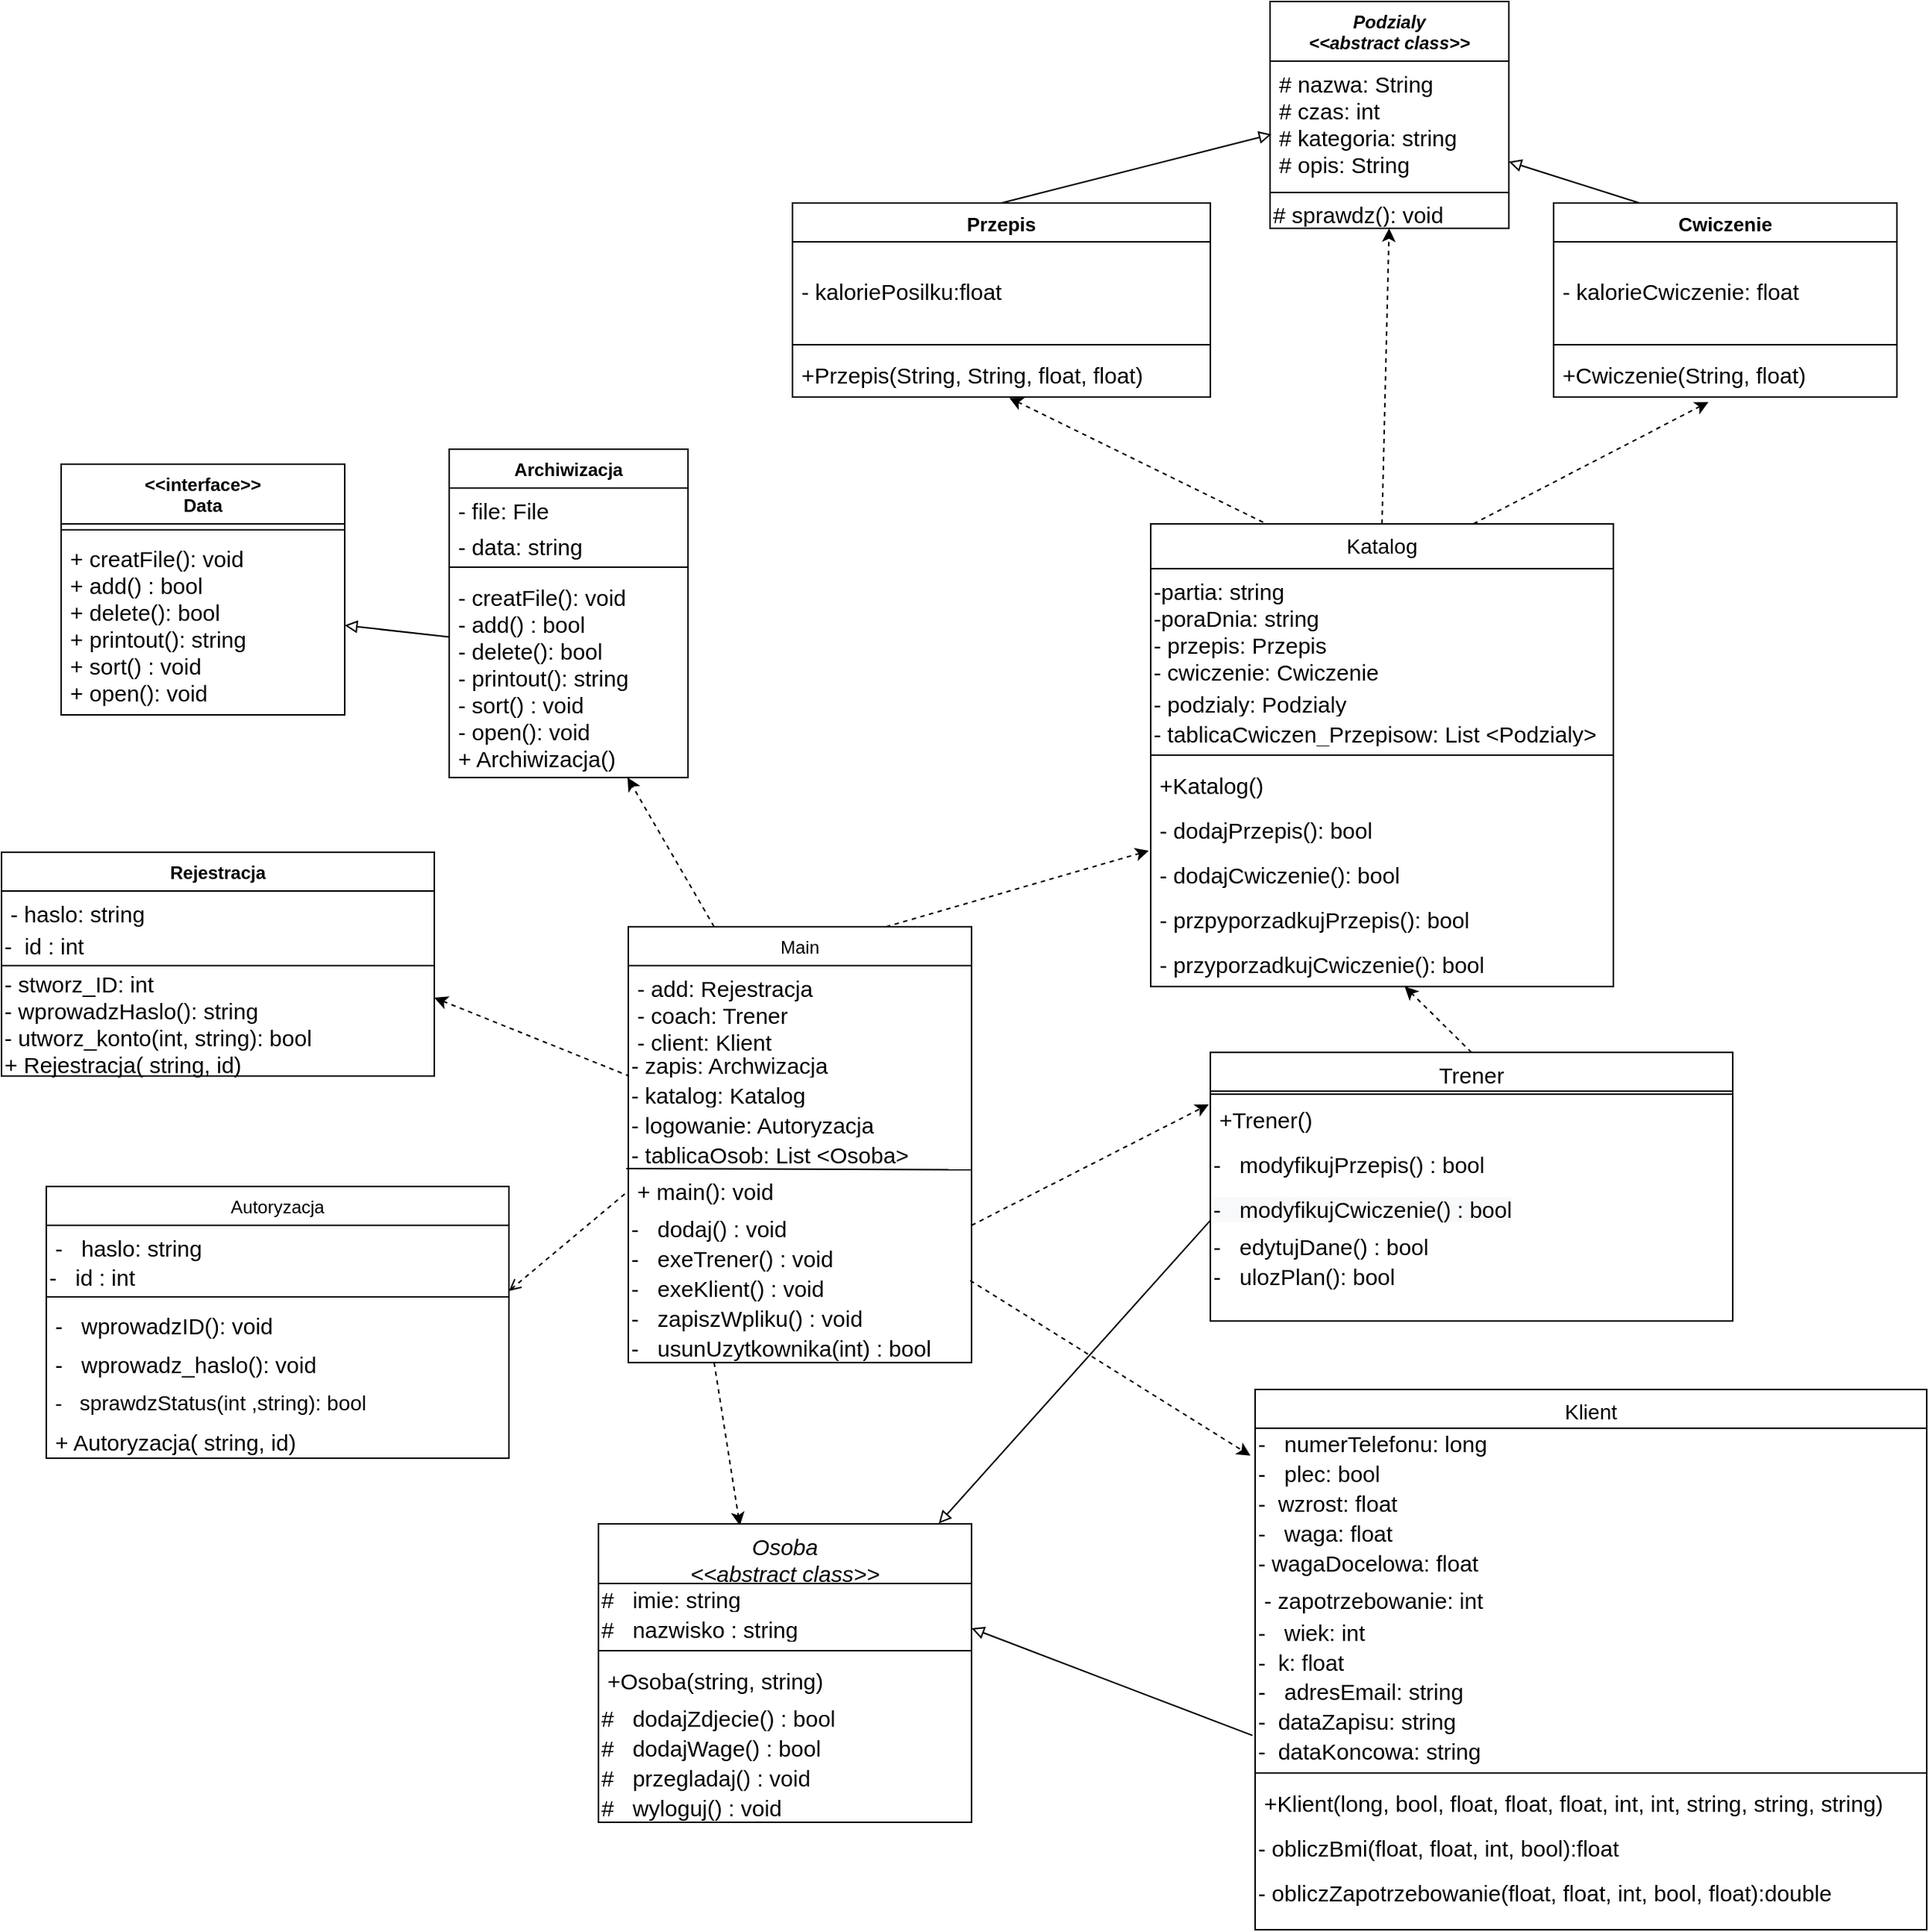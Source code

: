 <mxfile version="14.7.7" type="github" pages="10">
  <diagram id="C5RBs43oDa-KdzZeNtuy" name="Klasy">
    <mxGraphModel dx="1038" dy="1717" grid="1" gridSize="10" guides="1" tooltips="1" connect="1" arrows="1" fold="1" page="1" pageScale="1" pageWidth="827" pageHeight="1169" background="#FFFFFF" math="0" shadow="0">
      <root>
        <mxCell id="WIyWlLk6GJQsqaUBKTNV-0" />
        <mxCell id="WIyWlLk6GJQsqaUBKTNV-1" parent="WIyWlLk6GJQsqaUBKTNV-0" />
        <mxCell id="QKfsy8HlTmfOnDMp4Jn6-7" style="edgeStyle=none;rounded=0;orthogonalLoop=1;jettySize=auto;html=1;entryX=0.912;entryY=-0.001;entryDx=0;entryDy=0;entryPerimeter=0;endArrow=block;endFill=0;fontSize=6;exitX=0;exitY=0.75;exitDx=0;exitDy=0;" parent="WIyWlLk6GJQsqaUBKTNV-1" source="MyHJScccBq_8HQ1asQdU-15" target="_bzE7vpwXcS7o10D2JMp-0" edge="1">
          <mxGeometry relative="1" as="geometry">
            <mxPoint x="810" y="720" as="sourcePoint" />
          </mxGeometry>
        </mxCell>
        <mxCell id="MyHJScccBq_8HQ1asQdU-11" style="edgeStyle=none;rounded=0;orthogonalLoop=1;jettySize=auto;html=1;exitX=0.5;exitY=0;exitDx=0;exitDy=0;dashed=1;" parent="WIyWlLk6GJQsqaUBKTNV-1" source="zkfFHV4jXpPFQw0GAbJ--6" target="MyHJScccBq_8HQ1asQdU-5" edge="1">
          <mxGeometry relative="1" as="geometry" />
        </mxCell>
        <mxCell id="zkfFHV4jXpPFQw0GAbJ--6" value="Trener" style="swimlane;fontStyle=0;align=center;verticalAlign=top;childLayout=stackLayout;horizontal=1;startSize=26;horizontalStack=0;resizeParent=1;resizeLast=0;collapsible=1;marginBottom=0;rounded=0;shadow=0;strokeWidth=1;fontSize=15;" parent="WIyWlLk6GJQsqaUBKTNV-1" vertex="1">
          <mxGeometry x="830" y="614.17" width="350" height="180" as="geometry">
            <mxRectangle x="130" y="380" width="160" height="26" as="alternateBounds" />
          </mxGeometry>
        </mxCell>
        <mxCell id="zkfFHV4jXpPFQw0GAbJ--9" value="" style="line;html=1;strokeWidth=1;align=left;verticalAlign=middle;spacingTop=-1;spacingLeft=3;spacingRight=3;rotatable=0;labelPosition=right;points=[];portConstraint=eastwest;" parent="zkfFHV4jXpPFQw0GAbJ--6" vertex="1">
          <mxGeometry y="26" width="350" height="4" as="geometry" />
        </mxCell>
        <mxCell id="dMHNqBIh2ajrfHuuMtQW-1" value="+Trener()" style="text;align=left;verticalAlign=top;spacingLeft=4;spacingRight=4;overflow=hidden;rotatable=0;points=[[0,0.5],[1,0.5]];portConstraint=eastwest;fontSize=15;" parent="zkfFHV4jXpPFQw0GAbJ--6" vertex="1">
          <mxGeometry y="30" width="350" height="30" as="geometry" />
        </mxCell>
        <mxCell id="_bzE7vpwXcS7o10D2JMp-10" value="-&amp;nbsp; &amp;nbsp;modyfikujPrzepis() : bool" style="text;whiteSpace=wrap;html=1;fontSize=15;" parent="zkfFHV4jXpPFQw0GAbJ--6" vertex="1">
          <mxGeometry y="60" width="350" height="30" as="geometry" />
        </mxCell>
        <mxCell id="MyHJScccBq_8HQ1asQdU-15" value="&lt;span style=&quot;color: rgb(0 , 0 , 0) ; font-family: &amp;#34;helvetica&amp;#34; ; font-size: 15px ; font-style: normal ; font-weight: 400 ; letter-spacing: normal ; text-align: left ; text-indent: 0px ; text-transform: none ; word-spacing: 0px ; background-color: rgb(248 , 249 , 250) ; display: inline ; float: none&quot;&gt;-&amp;nbsp; &amp;nbsp;modyfikujCwiczenie() : bool&lt;/span&gt;" style="text;whiteSpace=wrap;html=1;" parent="zkfFHV4jXpPFQw0GAbJ--6" vertex="1">
          <mxGeometry y="90" width="350" height="30" as="geometry" />
        </mxCell>
        <mxCell id="MyHJScccBq_8HQ1asQdU-19" value="-&amp;nbsp; &amp;nbsp;edytujDane() : bool" style="text;html=1;align=left;verticalAlign=middle;resizable=0;points=[];autosize=1;strokeColor=none;fontSize=15;" parent="zkfFHV4jXpPFQw0GAbJ--6" vertex="1">
          <mxGeometry y="120" width="350" height="20" as="geometry" />
        </mxCell>
        <mxCell id="MyHJScccBq_8HQ1asQdU-14" value="-&amp;nbsp; &amp;nbsp;ulozPlan(): bool" style="text;html=1;align=left;verticalAlign=middle;resizable=0;points=[];autosize=1;strokeColor=none;fontSize=15;" parent="zkfFHV4jXpPFQw0GAbJ--6" vertex="1">
          <mxGeometry y="140" width="350" height="20" as="geometry" />
        </mxCell>
        <mxCell id="SNpOizeZOmnWIitYvg4f-1" style="edgeStyle=none;rounded=0;orthogonalLoop=1;jettySize=auto;html=1;dashed=1;entryX=0.686;entryY=0.006;entryDx=0;entryDy=0;entryPerimeter=0;startArrow=classic;startFill=1;endArrow=none;endFill=0;exitX=0.451;exitY=1.113;exitDx=0;exitDy=0;exitPerimeter=0;" parent="WIyWlLk6GJQsqaUBKTNV-1" source="TjXLu2L8gSZOI3_8oyb8-8" target="cgzWAueaa51aZo-VVd-2-4" edge="1">
          <mxGeometry relative="1" as="geometry">
            <mxPoint x="1150" y="260" as="targetPoint" />
            <mxPoint x="1090" y="170" as="sourcePoint" />
          </mxGeometry>
        </mxCell>
        <mxCell id="TjXLu2L8gSZOI3_8oyb8-6" style="edgeStyle=none;rounded=0;orthogonalLoop=1;jettySize=auto;html=1;exitX=0.25;exitY=0;exitDx=0;exitDy=0;endArrow=block;endFill=0;" parent="WIyWlLk6GJQsqaUBKTNV-1" source="_w3wDcxO5o66XxnaNrus-3" target="TjXLu2L8gSZOI3_8oyb8-4" edge="1">
          <mxGeometry relative="1" as="geometry">
            <mxPoint x="1031" y="-8" as="targetPoint" />
          </mxGeometry>
        </mxCell>
        <mxCell id="_w3wDcxO5o66XxnaNrus-3" value="Cwiczenie" style="swimlane;fontStyle=1;align=center;verticalAlign=top;childLayout=stackLayout;horizontal=1;startSize=26;horizontalStack=0;resizeParent=1;resizeParentMax=0;resizeLast=0;collapsible=1;marginBottom=0;fontSize=13;" parent="WIyWlLk6GJQsqaUBKTNV-1" vertex="1">
          <mxGeometry x="1060" y="45" width="230" height="130" as="geometry" />
        </mxCell>
        <mxCell id="_w3wDcxO5o66XxnaNrus-4" value="&#xa;- kalorieCwiczenie: float" style="text;strokeColor=none;fillColor=none;align=left;verticalAlign=top;spacingLeft=4;spacingRight=4;overflow=hidden;rotatable=0;points=[[0,0.5],[1,0.5]];portConstraint=eastwest;fontSize=15;" parent="_w3wDcxO5o66XxnaNrus-3" vertex="1">
          <mxGeometry y="26" width="230" height="64" as="geometry" />
        </mxCell>
        <mxCell id="_w3wDcxO5o66XxnaNrus-5" value="" style="line;strokeWidth=1;fillColor=none;align=left;verticalAlign=middle;spacingTop=-1;spacingLeft=3;spacingRight=3;rotatable=0;labelPosition=right;points=[];portConstraint=eastwest;" parent="_w3wDcxO5o66XxnaNrus-3" vertex="1">
          <mxGeometry y="90" width="230" height="10" as="geometry" />
        </mxCell>
        <mxCell id="TjXLu2L8gSZOI3_8oyb8-8" value="+Cwiczenie(String, float)" style="text;align=left;verticalAlign=top;spacingLeft=4;spacingRight=4;overflow=hidden;rotatable=0;points=[[0,0.5],[1,0.5]];portConstraint=eastwest;fontSize=15;" parent="_w3wDcxO5o66XxnaNrus-3" vertex="1">
          <mxGeometry y="100" width="230" height="30" as="geometry" />
        </mxCell>
        <mxCell id="SNpOizeZOmnWIitYvg4f-0" style="rounded=0;orthogonalLoop=1;jettySize=auto;html=1;dashed=1;entryX=0.25;entryY=0;entryDx=0;entryDy=0;startArrow=classic;startFill=1;endArrow=none;endFill=0;exitX=0.519;exitY=1.02;exitDx=0;exitDy=0;exitPerimeter=0;" parent="WIyWlLk6GJQsqaUBKTNV-1" source="TjXLu2L8gSZOI3_8oyb8-7" target="cgzWAueaa51aZo-VVd-2-4" edge="1">
          <mxGeometry relative="1" as="geometry">
            <mxPoint x="1040" y="260" as="targetPoint" />
            <mxPoint x="760" y="210" as="sourcePoint" />
          </mxGeometry>
        </mxCell>
        <mxCell id="TjXLu2L8gSZOI3_8oyb8-5" style="rounded=0;orthogonalLoop=1;jettySize=auto;html=1;exitX=0.5;exitY=0;exitDx=0;exitDy=0;entryX=0.006;entryY=0.583;entryDx=0;entryDy=0;entryPerimeter=0;endArrow=block;endFill=0;" parent="WIyWlLk6GJQsqaUBKTNV-1" source="_w3wDcxO5o66XxnaNrus-10" target="TjXLu2L8gSZOI3_8oyb8-4" edge="1">
          <mxGeometry relative="1" as="geometry" />
        </mxCell>
        <mxCell id="_w3wDcxO5o66XxnaNrus-10" value="Przepis" style="swimlane;fontStyle=1;align=center;verticalAlign=top;childLayout=stackLayout;horizontal=1;startSize=26;horizontalStack=0;resizeParent=1;resizeParentMax=0;resizeLast=0;collapsible=1;marginBottom=0;fontSize=13;" parent="WIyWlLk6GJQsqaUBKTNV-1" vertex="1">
          <mxGeometry x="550" y="45" width="280" height="130" as="geometry" />
        </mxCell>
        <mxCell id="_w3wDcxO5o66XxnaNrus-11" value="&#xa;- kaloriePosilku:float&#xa;" style="text;align=left;verticalAlign=top;spacingLeft=4;spacingRight=4;overflow=hidden;rotatable=0;points=[[0,0.5],[1,0.5]];portConstraint=eastwest;fontSize=15;" parent="_w3wDcxO5o66XxnaNrus-10" vertex="1">
          <mxGeometry y="26" width="280" height="64" as="geometry" />
        </mxCell>
        <mxCell id="_w3wDcxO5o66XxnaNrus-12" value="" style="line;strokeWidth=1;fillColor=none;align=left;verticalAlign=middle;spacingTop=-1;spacingLeft=3;spacingRight=3;rotatable=0;labelPosition=right;points=[];portConstraint=eastwest;" parent="_w3wDcxO5o66XxnaNrus-10" vertex="1">
          <mxGeometry y="90" width="280" height="10" as="geometry" />
        </mxCell>
        <mxCell id="TjXLu2L8gSZOI3_8oyb8-7" value="+Przepis(String, String, float, float)" style="text;align=left;verticalAlign=top;spacingLeft=4;spacingRight=4;overflow=hidden;rotatable=0;points=[[0,0.5],[1,0.5]];portConstraint=eastwest;fontSize=15;" parent="_w3wDcxO5o66XxnaNrus-10" vertex="1">
          <mxGeometry y="100" width="280" height="30" as="geometry" />
        </mxCell>
        <mxCell id="QKfsy8HlTmfOnDMp4Jn6-6" style="edgeStyle=none;rounded=0;orthogonalLoop=1;jettySize=auto;html=1;exitX=-0.004;exitY=0.991;exitDx=0;exitDy=0;entryX=1;entryY=0.5;entryDx=0;entryDy=0;endArrow=block;endFill=0;exitPerimeter=0;" parent="WIyWlLk6GJQsqaUBKTNV-1" source="1wjIpLgKYZf0kbllM20t-21" target="gLJ9DEFuk4f7HOxg7gJl-2" edge="1">
          <mxGeometry relative="1" as="geometry" />
        </mxCell>
        <mxCell id="gLJ9DEFuk4f7HOxg7gJl-0" value="Klient" style="swimlane;fontStyle=0;align=center;verticalAlign=top;childLayout=stackLayout;horizontal=1;startSize=26;horizontalStack=0;resizeParent=1;resizeLast=0;collapsible=1;marginBottom=0;rounded=0;shadow=0;strokeWidth=1;fontSize=14;" parent="WIyWlLk6GJQsqaUBKTNV-1" vertex="1">
          <mxGeometry x="860" y="840" width="450" height="362" as="geometry">
            <mxRectangle x="230" y="140" width="160" height="26" as="alternateBounds" />
          </mxGeometry>
        </mxCell>
        <mxCell id="1wjIpLgKYZf0kbllM20t-19" value="-&amp;nbsp;&amp;nbsp; numerTelefonu: long" style="text;html=1;align=left;verticalAlign=middle;resizable=0;points=[];autosize=1;strokeColor=none;fontSize=15;" parent="gLJ9DEFuk4f7HOxg7gJl-0" vertex="1">
          <mxGeometry y="26" width="450" height="20" as="geometry" />
        </mxCell>
        <mxCell id="1wjIpLgKYZf0kbllM20t-24" value="-&amp;nbsp;&amp;nbsp; plec: bool" style="text;html=1;align=left;verticalAlign=middle;resizable=0;points=[];autosize=1;strokeColor=none;fontSize=15;" parent="gLJ9DEFuk4f7HOxg7gJl-0" vertex="1">
          <mxGeometry y="46" width="450" height="20" as="geometry" />
        </mxCell>
        <mxCell id="1wjIpLgKYZf0kbllM20t-18" value="-&amp;nbsp; wzrost: float" style="text;html=1;align=left;verticalAlign=middle;resizable=0;points=[];autosize=1;strokeColor=none;fontSize=15;" parent="gLJ9DEFuk4f7HOxg7gJl-0" vertex="1">
          <mxGeometry y="66" width="450" height="20" as="geometry" />
        </mxCell>
        <mxCell id="1wjIpLgKYZf0kbllM20t-17" value="-&amp;nbsp;&amp;nbsp; waga: float" style="text;html=1;align=left;verticalAlign=middle;resizable=0;points=[];autosize=1;strokeColor=none;fontSize=15;" parent="gLJ9DEFuk4f7HOxg7gJl-0" vertex="1">
          <mxGeometry y="86" width="450" height="20" as="geometry" />
        </mxCell>
        <mxCell id="1wjIpLgKYZf0kbllM20t-23" value="- wagaDocelowa: float" style="text;html=1;align=left;verticalAlign=middle;resizable=0;points=[];autosize=1;strokeColor=none;fontSize=15;" parent="gLJ9DEFuk4f7HOxg7gJl-0" vertex="1">
          <mxGeometry y="106" width="450" height="20" as="geometry" />
        </mxCell>
        <mxCell id="1wjIpLgKYZf0kbllM20t-25" value="- zapotrzebowanie: int" style="text;align=left;verticalAlign=top;spacingLeft=4;spacingRight=4;overflow=hidden;rotatable=0;points=[[0,0.5],[1,0.5]];portConstraint=eastwest;fontSize=15;" parent="gLJ9DEFuk4f7HOxg7gJl-0" vertex="1">
          <mxGeometry y="126" width="450" height="26" as="geometry" />
        </mxCell>
        <mxCell id="1wjIpLgKYZf0kbllM20t-16" value="-   wiek: int" style="text;align=left;verticalAlign=middle;spacingLeft=0;spacingRight=0;overflow=hidden;rotatable=0;points=[[0,0.5],[1,0.5]];portConstraint=eastwest;rounded=0;shadow=0;html=0;fontSize=15;" parent="gLJ9DEFuk4f7HOxg7gJl-0" vertex="1">
          <mxGeometry y="152" width="450" height="20" as="geometry" />
        </mxCell>
        <mxCell id="5ZZAoOpXM6ko8L1Xp5GA-1" value="-  k: float" style="text;align=left;verticalAlign=middle;spacingLeft=0;spacingRight=0;overflow=hidden;rotatable=0;points=[[0,0.5],[1,0.5]];portConstraint=eastwest;rounded=0;shadow=0;html=0;fontSize=15;" parent="gLJ9DEFuk4f7HOxg7gJl-0" vertex="1">
          <mxGeometry y="172" width="450" height="20" as="geometry" />
        </mxCell>
        <mxCell id="1wjIpLgKYZf0kbllM20t-20" value="-&amp;nbsp;&amp;nbsp; adresEmail: string" style="text;html=1;align=left;verticalAlign=middle;resizable=0;points=[];autosize=1;strokeColor=none;fontSize=15;" parent="gLJ9DEFuk4f7HOxg7gJl-0" vertex="1">
          <mxGeometry y="192" width="450" height="20" as="geometry" />
        </mxCell>
        <mxCell id="1wjIpLgKYZf0kbllM20t-21" value="-&amp;nbsp; dataZapisu: string" style="text;html=1;align=left;verticalAlign=middle;resizable=0;points=[];autosize=1;strokeColor=none;fontSize=15;" parent="gLJ9DEFuk4f7HOxg7gJl-0" vertex="1">
          <mxGeometry y="212" width="450" height="20" as="geometry" />
        </mxCell>
        <mxCell id="1wjIpLgKYZf0kbllM20t-22" value="-&amp;nbsp; dataKoncowa: string" style="text;html=1;align=left;verticalAlign=middle;resizable=0;points=[];autosize=1;strokeColor=none;fontSize=15;" parent="gLJ9DEFuk4f7HOxg7gJl-0" vertex="1">
          <mxGeometry y="232" width="450" height="20" as="geometry" />
        </mxCell>
        <mxCell id="gLJ9DEFuk4f7HOxg7gJl-8" value="" style="line;html=1;strokeWidth=1;align=left;verticalAlign=middle;spacingTop=-1;spacingLeft=3;spacingRight=3;rotatable=0;labelPosition=right;points=[];portConstraint=eastwest;" parent="gLJ9DEFuk4f7HOxg7gJl-0" vertex="1">
          <mxGeometry y="252" width="450" height="10" as="geometry" />
        </mxCell>
        <mxCell id="dMHNqBIh2ajrfHuuMtQW-2" value="+Klient(long, bool, float, float, float, int, int, string, string, string)" style="text;align=left;verticalAlign=top;spacingLeft=4;spacingRight=4;overflow=hidden;rotatable=0;points=[[0,0.5],[1,0.5]];portConstraint=eastwest;fontSize=15;" parent="gLJ9DEFuk4f7HOxg7gJl-0" vertex="1">
          <mxGeometry y="262" width="450" height="30" as="geometry" />
        </mxCell>
        <mxCell id="cgzWAueaa51aZo-VVd-2-0" value="&lt;font style=&quot;font-size: 15px&quot;&gt;- obliczBmi(float, float, int, bool):float&lt;/font&gt;" style="text;whiteSpace=wrap;html=1;fontSize=14;" parent="gLJ9DEFuk4f7HOxg7gJl-0" vertex="1">
          <mxGeometry y="292" width="450" height="30" as="geometry" />
        </mxCell>
        <mxCell id="cgzWAueaa51aZo-VVd-2-16" value="- obliczZapotrzebowanie(float, float, int, bool, float):double" style="text;whiteSpace=wrap;html=1;fontSize=15;" parent="gLJ9DEFuk4f7HOxg7gJl-0" vertex="1">
          <mxGeometry y="322" width="450" height="40" as="geometry" />
        </mxCell>
        <mxCell id="QKfsy8HlTmfOnDMp4Jn6-28" style="edgeStyle=none;rounded=0;orthogonalLoop=1;jettySize=auto;html=1;exitX=1;exitY=0.5;exitDx=0;exitDy=0;dashed=1;fontSize=15;startArrow=open;startFill=0;endArrow=none;endFill=0;strokeWidth=1;entryX=0;entryY=0.5;entryDx=0;entryDy=0;" parent="WIyWlLk6GJQsqaUBKTNV-1" target="J6dVix8OJKgPxIhEk7ro-9" edge="1">
          <mxGeometry relative="1" as="geometry">
            <mxPoint x="467" y="710" as="targetPoint" />
            <mxPoint x="360" y="774" as="sourcePoint" />
          </mxGeometry>
        </mxCell>
        <mxCell id="gLJ9DEFuk4f7HOxg7gJl-26" value="Autoryzacja" style="swimlane;fontStyle=0;align=center;verticalAlign=top;childLayout=stackLayout;horizontal=1;startSize=26;horizontalStack=0;resizeParent=1;resizeLast=0;collapsible=1;marginBottom=0;rounded=0;shadow=0;strokeWidth=1;" parent="WIyWlLk6GJQsqaUBKTNV-1" vertex="1">
          <mxGeometry x="50" y="704" width="310" height="182" as="geometry">
            <mxRectangle x="550" y="140" width="160" height="26" as="alternateBounds" />
          </mxGeometry>
        </mxCell>
        <mxCell id="gLJ9DEFuk4f7HOxg7gJl-36" value="-   haslo: string" style="text;align=left;verticalAlign=top;spacingLeft=4;spacingRight=4;overflow=hidden;rotatable=0;points=[[0,0.5],[1,0.5]];portConstraint=eastwest;rounded=0;shadow=0;html=0;fontSize=15;" parent="gLJ9DEFuk4f7HOxg7gJl-26" vertex="1">
          <mxGeometry y="26" width="310" height="24" as="geometry" />
        </mxCell>
        <mxCell id="QKfsy8HlTmfOnDMp4Jn6-26" value="-   id : int" style="text;align=left;verticalAlign=middle;spacingLeft=0;spacingRight=0;overflow=hidden;rotatable=0;points=[[0,0.5],[1,0.5]];portConstraint=eastwest;rounded=0;shadow=0;html=0;fontSize=15;" parent="gLJ9DEFuk4f7HOxg7gJl-26" vertex="1">
          <mxGeometry y="50" width="310" height="20" as="geometry" />
        </mxCell>
        <mxCell id="gLJ9DEFuk4f7HOxg7gJl-32" value="" style="line;html=1;strokeWidth=1;align=left;verticalAlign=middle;spacingTop=-1;spacingLeft=3;spacingRight=3;rotatable=0;labelPosition=right;points=[];portConstraint=eastwest;" parent="gLJ9DEFuk4f7HOxg7gJl-26" vertex="1">
          <mxGeometry y="70" width="310" height="8" as="geometry" />
        </mxCell>
        <mxCell id="gLJ9DEFuk4f7HOxg7gJl-34" value="-   wprowadzID(): void" style="text;align=left;verticalAlign=top;spacingLeft=4;spacingRight=4;overflow=hidden;rotatable=0;points=[[0,0.5],[1,0.5]];portConstraint=eastwest;fontSize=15;" parent="gLJ9DEFuk4f7HOxg7gJl-26" vertex="1">
          <mxGeometry y="78" width="310" height="26" as="geometry" />
        </mxCell>
        <mxCell id="gLJ9DEFuk4f7HOxg7gJl-33" value="-   wprowadz_haslo(): void" style="text;align=left;verticalAlign=top;spacingLeft=4;spacingRight=4;overflow=hidden;rotatable=0;points=[[0,0.5],[1,0.5]];portConstraint=eastwest;fontSize=15;" parent="gLJ9DEFuk4f7HOxg7gJl-26" vertex="1">
          <mxGeometry y="104" width="310" height="26" as="geometry" />
        </mxCell>
        <mxCell id="gLJ9DEFuk4f7HOxg7gJl-47" value="-   sprawdzStatus(int ,string): bool" style="text;align=left;verticalAlign=top;spacingLeft=4;spacingRight=4;overflow=hidden;rotatable=0;points=[[0,0.5],[1,0.5]];portConstraint=eastwest;fontSize=14;" parent="gLJ9DEFuk4f7HOxg7gJl-26" vertex="1">
          <mxGeometry y="130" width="310" height="26" as="geometry" />
        </mxCell>
        <mxCell id="POhKe3mBHHkv6KiaCk8J-2" value="+ Autoryzacja( string, id)" style="text;align=left;verticalAlign=top;spacingLeft=4;spacingRight=4;overflow=hidden;rotatable=0;points=[[0,0.5],[1,0.5]];portConstraint=eastwest;fontSize=15;" parent="gLJ9DEFuk4f7HOxg7gJl-26" vertex="1">
          <mxGeometry y="156" width="310" height="26" as="geometry" />
        </mxCell>
        <mxCell id="vptGkip37hhUs-4NPlLu-0" style="rounded=0;orthogonalLoop=1;jettySize=auto;html=1;exitX=0.5;exitY=0;exitDx=0;exitDy=0;dashed=1;" parent="WIyWlLk6GJQsqaUBKTNV-1" source="cgzWAueaa51aZo-VVd-2-4" target="POhKe3mBHHkv6KiaCk8J-0" edge="1">
          <mxGeometry relative="1" as="geometry" />
        </mxCell>
        <mxCell id="cgzWAueaa51aZo-VVd-2-4" value="Katalog" style="swimlane;fontStyle=0;align=center;verticalAlign=top;childLayout=stackLayout;horizontal=1;startSize=30;horizontalStack=0;resizeParent=1;resizeLast=0;collapsible=1;marginBottom=0;rounded=0;shadow=0;strokeWidth=1;fontSize=14;" parent="WIyWlLk6GJQsqaUBKTNV-1" vertex="1">
          <mxGeometry x="790" y="260" width="310" height="310" as="geometry">
            <mxRectangle x="550" y="140" width="160" height="26" as="alternateBounds" />
          </mxGeometry>
        </mxCell>
        <mxCell id="cgzWAueaa51aZo-VVd-2-5" value="&lt;font style=&quot;font-size: 15px&quot;&gt;-partia: string&lt;br&gt;&lt;/font&gt;&lt;div style=&quot;font-size: 15px&quot;&gt;&lt;font style=&quot;font-size: 15px&quot;&gt;-poraDnia: string&lt;/font&gt;&lt;/div&gt;&lt;div style=&quot;font-size: 15px&quot;&gt;- przepis: Przepis&lt;/div&gt;&lt;div style=&quot;font-size: 15px&quot;&gt;- cwiczenie: Cwiczenie&lt;/div&gt;" style="text;whiteSpace=wrap;html=1;fontSize=14;" parent="cgzWAueaa51aZo-VVd-2-4" vertex="1">
          <mxGeometry y="30" width="310" height="80" as="geometry" />
        </mxCell>
        <mxCell id="vptGkip37hhUs-4NPlLu-1" value="- podzialy: Podzialy" style="text;align=left;verticalAlign=middle;spacingLeft=0;spacingRight=0;overflow=hidden;rotatable=0;points=[[0,0.5],[1,0.5]];portConstraint=eastwest;rounded=0;shadow=0;html=0;fontSize=15;" parent="cgzWAueaa51aZo-VVd-2-4" vertex="1">
          <mxGeometry y="110" width="310" height="20" as="geometry" />
        </mxCell>
        <mxCell id="MyHJScccBq_8HQ1asQdU-7" value="- tablicaCwiczen_Przepisow: List &lt;Podzialy&gt;" style="text;align=left;verticalAlign=middle;spacingLeft=0;spacingRight=0;overflow=hidden;rotatable=0;points=[[0,0.5],[1,0.5]];portConstraint=eastwest;rounded=0;shadow=0;html=0;fontSize=15;" parent="cgzWAueaa51aZo-VVd-2-4" vertex="1">
          <mxGeometry y="130" width="310" height="20" as="geometry" />
        </mxCell>
        <mxCell id="cgzWAueaa51aZo-VVd-2-6" value="" style="line;html=1;strokeWidth=1;align=left;verticalAlign=middle;spacingTop=-1;spacingLeft=3;spacingRight=3;rotatable=0;labelPosition=right;points=[];portConstraint=eastwest;fontSize=14;" parent="cgzWAueaa51aZo-VVd-2-4" vertex="1">
          <mxGeometry y="150" width="310" height="10" as="geometry" />
        </mxCell>
        <mxCell id="dMHNqBIh2ajrfHuuMtQW-0" value="+Katalog()" style="text;align=left;verticalAlign=top;spacingLeft=4;spacingRight=4;overflow=hidden;rotatable=0;points=[[0,0.5],[1,0.5]];portConstraint=eastwest;fontSize=15;" parent="cgzWAueaa51aZo-VVd-2-4" vertex="1">
          <mxGeometry y="160" width="310" height="30" as="geometry" />
        </mxCell>
        <mxCell id="cgzWAueaa51aZo-VVd-2-7" value="- dodajPrzepis(): bool" style="text;align=left;verticalAlign=top;spacingLeft=4;spacingRight=4;overflow=hidden;rotatable=0;points=[[0,0.5],[1,0.5]];portConstraint=eastwest;fontSize=15;" parent="cgzWAueaa51aZo-VVd-2-4" vertex="1">
          <mxGeometry y="190" width="310" height="30" as="geometry" />
        </mxCell>
        <mxCell id="cgzWAueaa51aZo-VVd-2-8" value="- dodajCwiczenie(): bool" style="text;align=left;verticalAlign=top;spacingLeft=4;spacingRight=4;overflow=hidden;rotatable=0;points=[[0,0.5],[1,0.5]];portConstraint=eastwest;fontSize=15;" parent="cgzWAueaa51aZo-VVd-2-4" vertex="1">
          <mxGeometry y="220" width="310" height="30" as="geometry" />
        </mxCell>
        <mxCell id="MyHJScccBq_8HQ1asQdU-4" value="- przpyporzadkujPrzepis(): bool" style="text;align=left;verticalAlign=top;spacingLeft=4;spacingRight=4;overflow=hidden;rotatable=0;points=[[0,0.5],[1,0.5]];portConstraint=eastwest;fontSize=15;" parent="cgzWAueaa51aZo-VVd-2-4" vertex="1">
          <mxGeometry y="250" width="310" height="30" as="geometry" />
        </mxCell>
        <mxCell id="MyHJScccBq_8HQ1asQdU-5" value="- przyporzadkujCwiczenie(): bool" style="text;align=left;verticalAlign=top;spacingLeft=4;spacingRight=4;overflow=hidden;rotatable=0;points=[[0,0.5],[1,0.5]];portConstraint=eastwest;fontSize=15;" parent="cgzWAueaa51aZo-VVd-2-4" vertex="1">
          <mxGeometry y="280" width="310" height="30" as="geometry" />
        </mxCell>
        <mxCell id="QKfsy8HlTmfOnDMp4Jn6-31" style="edgeStyle=none;rounded=0;orthogonalLoop=1;jettySize=auto;html=1;exitX=0.25;exitY=0;exitDx=0;exitDy=0;dashed=1;fontSize=15;startArrow=none;startFill=0;endArrow=classic;endFill=1;strokeWidth=1;" parent="WIyWlLk6GJQsqaUBKTNV-1" source="J6dVix8OJKgPxIhEk7ro-4" target="tMIdlEM_C26eKID_X2OK-19" edge="1">
          <mxGeometry relative="1" as="geometry" />
        </mxCell>
        <mxCell id="dMHNqBIh2ajrfHuuMtQW-3" style="rounded=0;orthogonalLoop=1;jettySize=auto;html=1;exitX=0.25;exitY=1;exitDx=0;exitDy=0;entryX=0.379;entryY=0.006;entryDx=0;entryDy=0;entryPerimeter=0;dashed=1;" parent="WIyWlLk6GJQsqaUBKTNV-1" source="J6dVix8OJKgPxIhEk7ro-4" target="_bzE7vpwXcS7o10D2JMp-0" edge="1">
          <mxGeometry relative="1" as="geometry" />
        </mxCell>
        <mxCell id="J6dVix8OJKgPxIhEk7ro-4" value="Main" style="swimlane;fontStyle=0;align=center;verticalAlign=top;childLayout=stackLayout;horizontal=1;startSize=26;horizontalStack=0;resizeParent=1;resizeLast=0;collapsible=1;marginBottom=0;rounded=0;shadow=0;strokeWidth=1;" parent="WIyWlLk6GJQsqaUBKTNV-1" vertex="1">
          <mxGeometry x="440" y="530" width="230" height="292" as="geometry">
            <mxRectangle x="550" y="140" width="160" height="26" as="alternateBounds" />
          </mxGeometry>
        </mxCell>
        <mxCell id="J6dVix8OJKgPxIhEk7ro-8" value="- add: Rejestracja&#xa;- coach: Trener&#xa;- client: Klient" style="text;align=left;verticalAlign=top;spacingLeft=4;spacingRight=4;overflow=hidden;rotatable=0;points=[[0,0.5],[1,0.5]];portConstraint=eastwest;fontSize=15;" parent="J6dVix8OJKgPxIhEk7ro-4" vertex="1">
          <mxGeometry y="26" width="230" height="56" as="geometry" />
        </mxCell>
        <mxCell id="MyHJScccBq_8HQ1asQdU-9" value="- zapis: Archwizacja" style="text;align=left;verticalAlign=middle;spacingLeft=0;spacingRight=0;overflow=hidden;rotatable=0;points=[[0,0.5],[1,0.5]];portConstraint=eastwest;rounded=0;shadow=0;html=0;fontSize=15;" parent="J6dVix8OJKgPxIhEk7ro-4" vertex="1">
          <mxGeometry y="82" width="230" height="20" as="geometry" />
        </mxCell>
        <mxCell id="MyHJScccBq_8HQ1asQdU-1" value="- katalog: Katalog" style="text;align=left;verticalAlign=middle;spacingLeft=0;spacingRight=0;overflow=hidden;rotatable=0;points=[[0,0.5],[1,0.5]];portConstraint=eastwest;rounded=0;shadow=0;html=0;fontSize=15;" parent="J6dVix8OJKgPxIhEk7ro-4" vertex="1">
          <mxGeometry y="102" width="230" height="20" as="geometry" />
        </mxCell>
        <mxCell id="MyHJScccBq_8HQ1asQdU-12" value="- logowanie: Autoryzacja" style="text;align=left;verticalAlign=middle;spacingLeft=0;spacingRight=0;overflow=hidden;rotatable=0;points=[[0,0.5],[1,0.5]];portConstraint=eastwest;rounded=0;shadow=0;html=0;fontSize=15;" parent="J6dVix8OJKgPxIhEk7ro-4" vertex="1">
          <mxGeometry y="122" width="230" height="20" as="geometry" />
        </mxCell>
        <mxCell id="MyHJScccBq_8HQ1asQdU-6" value="- tablicaOsob: List &lt;Osoba&gt;" style="text;align=left;verticalAlign=middle;spacingLeft=0;spacingRight=0;overflow=hidden;rotatable=0;points=[[0,0.5],[1,0.5]];portConstraint=eastwest;rounded=0;shadow=0;html=0;fontSize=15;" parent="J6dVix8OJKgPxIhEk7ro-4" vertex="1">
          <mxGeometry y="142" width="230" height="20" as="geometry" />
        </mxCell>
        <mxCell id="J6dVix8OJKgPxIhEk7ro-9" value="+ main(): void" style="text;align=left;verticalAlign=top;spacingLeft=4;spacingRight=4;overflow=hidden;rotatable=0;points=[[0,0.5],[1,0.5]];portConstraint=eastwest;fontSize=15;" parent="J6dVix8OJKgPxIhEk7ro-4" vertex="1">
          <mxGeometry y="162" width="230" height="30" as="geometry" />
        </mxCell>
        <mxCell id="1wjIpLgKYZf0kbllM20t-44" value="" style="endArrow=none;html=1;startSize=10;endSize=10;strokeWidth=1;exitX=-0.006;exitY=0;exitDx=0;exitDy=0;exitPerimeter=0;entryX=1;entryY=0.025;entryDx=0;entryDy=0;entryPerimeter=0;" parent="J6dVix8OJKgPxIhEk7ro-4" source="J6dVix8OJKgPxIhEk7ro-9" target="J6dVix8OJKgPxIhEk7ro-9" edge="1">
          <mxGeometry width="50" height="50" relative="1" as="geometry">
            <mxPoint x="610" y="256" as="sourcePoint" />
            <mxPoint x="660" y="206" as="targetPoint" />
            <Array as="points" />
          </mxGeometry>
        </mxCell>
        <mxCell id="QKfsy8HlTmfOnDMp4Jn6-43" value="-&amp;nbsp; &amp;nbsp;dodaj() : void" style="text;html=1;align=left;verticalAlign=middle;resizable=0;points=[];autosize=1;strokeColor=none;fontSize=15;" parent="J6dVix8OJKgPxIhEk7ro-4" vertex="1">
          <mxGeometry y="192" width="230" height="20" as="geometry" />
        </mxCell>
        <mxCell id="MyHJScccBq_8HQ1asQdU-2" value="-&amp;nbsp; &amp;nbsp;exeTrener() : void" style="text;html=1;align=left;verticalAlign=middle;resizable=0;points=[];autosize=1;strokeColor=none;fontSize=15;" parent="J6dVix8OJKgPxIhEk7ro-4" vertex="1">
          <mxGeometry y="212" width="230" height="20" as="geometry" />
        </mxCell>
        <mxCell id="MyHJScccBq_8HQ1asQdU-3" value="-&amp;nbsp; &amp;nbsp;exeKlient() : void" style="text;html=1;align=left;verticalAlign=middle;resizable=0;points=[];autosize=1;strokeColor=none;fontSize=15;" parent="J6dVix8OJKgPxIhEk7ro-4" vertex="1">
          <mxGeometry y="232" width="230" height="20" as="geometry" />
        </mxCell>
        <mxCell id="MyHJScccBq_8HQ1asQdU-10" value="-&amp;nbsp; &amp;nbsp;zapiszWpliku() : void" style="text;html=1;align=left;verticalAlign=middle;resizable=0;points=[];autosize=1;strokeColor=none;fontSize=15;" parent="J6dVix8OJKgPxIhEk7ro-4" vertex="1">
          <mxGeometry y="252" width="230" height="20" as="geometry" />
        </mxCell>
        <mxCell id="tz7AYa6dm6aNtzVPNMMT-0" value="-&amp;nbsp; &amp;nbsp;usunUzytkownika(int) : bool" style="text;html=1;align=left;verticalAlign=middle;resizable=0;points=[];autosize=1;strokeColor=none;fontSize=15;" parent="J6dVix8OJKgPxIhEk7ro-4" vertex="1">
          <mxGeometry y="272" width="230" height="20" as="geometry" />
        </mxCell>
        <mxCell id="tMIdlEM_C26eKID_X2OK-16" value="Archiwizacja" style="swimlane;fontStyle=1;align=center;verticalAlign=top;childLayout=stackLayout;horizontal=1;startSize=26;horizontalStack=0;resizeParent=1;resizeParentMax=0;resizeLast=0;collapsible=1;marginBottom=0;" parent="WIyWlLk6GJQsqaUBKTNV-1" vertex="1">
          <mxGeometry x="320" y="210.0" width="160" height="220" as="geometry" />
        </mxCell>
        <mxCell id="tMIdlEM_C26eKID_X2OK-17" value="- file: File&#xa;" style="text;strokeColor=none;fillColor=none;align=left;verticalAlign=top;spacingLeft=4;spacingRight=4;overflow=hidden;rotatable=0;points=[[0,0.5],[1,0.5]];portConstraint=eastwest;fontSize=15;" parent="tMIdlEM_C26eKID_X2OK-16" vertex="1">
          <mxGeometry y="26" width="160" height="24" as="geometry" />
        </mxCell>
        <mxCell id="QKfsy8HlTmfOnDMp4Jn6-41" value="- data: string" style="text;strokeColor=none;fillColor=none;align=left;verticalAlign=top;spacingLeft=4;spacingRight=4;overflow=hidden;rotatable=0;points=[[0,0.5],[1,0.5]];portConstraint=eastwest;fontSize=15;" parent="tMIdlEM_C26eKID_X2OK-16" vertex="1">
          <mxGeometry y="50" width="160" height="24" as="geometry" />
        </mxCell>
        <mxCell id="tMIdlEM_C26eKID_X2OK-18" value="" style="line;strokeWidth=1;fillColor=none;align=left;verticalAlign=middle;spacingTop=-1;spacingLeft=3;spacingRight=3;rotatable=0;labelPosition=right;points=[];portConstraint=eastwest;" parent="tMIdlEM_C26eKID_X2OK-16" vertex="1">
          <mxGeometry y="74" width="160" height="10" as="geometry" />
        </mxCell>
        <mxCell id="tMIdlEM_C26eKID_X2OK-19" value="- creatFile(): void&#xa;- add() : bool&#xa;- delete(): bool&#xa;- printout(): string&#xa;- sort() : void&#xa;- open(): void&#xa;+ Archiwizacja()" style="text;strokeColor=none;fillColor=none;align=left;verticalAlign=top;spacingLeft=4;spacingRight=4;overflow=hidden;rotatable=0;points=[[0,0.5],[1,0.5]];portConstraint=eastwest;fontSize=15;" parent="tMIdlEM_C26eKID_X2OK-16" vertex="1">
          <mxGeometry y="84" width="160" height="136" as="geometry" />
        </mxCell>
        <mxCell id="_bzE7vpwXcS7o10D2JMp-0" value="Osoba&#xa;&lt;&lt;abstract class&gt;&gt;" style="swimlane;fontStyle=2;align=center;verticalAlign=top;childLayout=stackLayout;horizontal=1;startSize=40;horizontalStack=0;resizeParent=1;resizeParentMax=0;resizeLast=0;collapsible=1;marginBottom=0;fontSize=15;" parent="WIyWlLk6GJQsqaUBKTNV-1" vertex="1">
          <mxGeometry x="420" y="930" width="250" height="200" as="geometry" />
        </mxCell>
        <mxCell id="gLJ9DEFuk4f7HOxg7gJl-1" value="#   imie: string" style="text;align=left;verticalAlign=middle;spacingLeft=0;spacingRight=0;overflow=hidden;rotatable=0;points=[[0,0.5],[1,0.5]];portConstraint=eastwest;fontSize=15;" parent="_bzE7vpwXcS7o10D2JMp-0" vertex="1">
          <mxGeometry y="40" width="250" height="20" as="geometry" />
        </mxCell>
        <mxCell id="gLJ9DEFuk4f7HOxg7gJl-2" value="#   nazwisko : string" style="text;align=left;verticalAlign=middle;spacingLeft=0;spacingRight=0;overflow=hidden;rotatable=0;points=[[0,0.5],[1,0.5]];portConstraint=eastwest;rounded=0;shadow=0;html=0;fontSize=15;" parent="_bzE7vpwXcS7o10D2JMp-0" vertex="1">
          <mxGeometry y="60" width="250" height="20" as="geometry" />
        </mxCell>
        <mxCell id="_bzE7vpwXcS7o10D2JMp-2" value="" style="line;strokeWidth=1;fillColor=none;align=left;verticalAlign=middle;spacingTop=-1;spacingLeft=3;spacingRight=3;rotatable=0;labelPosition=right;points=[];portConstraint=eastwest;" parent="_bzE7vpwXcS7o10D2JMp-0" vertex="1">
          <mxGeometry y="80" width="250" height="10" as="geometry" />
        </mxCell>
        <mxCell id="POhKe3mBHHkv6KiaCk8J-1" value="+Osoba(string, string)" style="text;align=left;verticalAlign=top;spacingLeft=4;spacingRight=4;overflow=hidden;rotatable=0;points=[[0,0.5],[1,0.5]];portConstraint=eastwest;fontSize=15;" parent="_bzE7vpwXcS7o10D2JMp-0" vertex="1">
          <mxGeometry y="90" width="250" height="30" as="geometry" />
        </mxCell>
        <mxCell id="_bzE7vpwXcS7o10D2JMp-4" value="#&amp;nbsp; &amp;nbsp;dodajZdjecie() : bool" style="text;html=1;align=left;verticalAlign=middle;resizable=0;points=[];autosize=1;strokeColor=none;fontSize=15;" parent="_bzE7vpwXcS7o10D2JMp-0" vertex="1">
          <mxGeometry y="120" width="250" height="20" as="geometry" />
        </mxCell>
        <mxCell id="MyHJScccBq_8HQ1asQdU-13" value="#&amp;nbsp; &amp;nbsp;dodajWage() : bool" style="text;html=1;align=left;verticalAlign=middle;resizable=0;points=[];autosize=1;strokeColor=none;fontSize=15;" parent="_bzE7vpwXcS7o10D2JMp-0" vertex="1">
          <mxGeometry y="140" width="250" height="20" as="geometry" />
        </mxCell>
        <mxCell id="_bzE7vpwXcS7o10D2JMp-7" value="#&amp;nbsp; &amp;nbsp;przegladaj() : void" style="text;html=1;align=left;verticalAlign=middle;resizable=0;points=[];autosize=1;strokeColor=none;fontSize=15;" parent="_bzE7vpwXcS7o10D2JMp-0" vertex="1">
          <mxGeometry y="160" width="250" height="20" as="geometry" />
        </mxCell>
        <mxCell id="_bzE7vpwXcS7o10D2JMp-6" value="#&amp;nbsp; &amp;nbsp;wyloguj() : void" style="text;html=1;align=left;verticalAlign=middle;resizable=0;points=[];autosize=1;strokeColor=none;fontSize=15;" parent="_bzE7vpwXcS7o10D2JMp-0" vertex="1">
          <mxGeometry y="180" width="250" height="20" as="geometry" />
        </mxCell>
        <mxCell id="QKfsy8HlTmfOnDMp4Jn6-14" style="edgeStyle=none;rounded=0;orthogonalLoop=1;jettySize=auto;html=1;exitX=0.996;exitY=0.25;exitDx=0;exitDy=0;entryX=-0.007;entryY=-0.085;entryDx=0;entryDy=0;entryPerimeter=0;endArrow=classic;endFill=1;dashed=1;exitPerimeter=0;" parent="WIyWlLk6GJQsqaUBKTNV-1" source="MyHJScccBq_8HQ1asQdU-3" target="1wjIpLgKYZf0kbllM20t-24" edge="1">
          <mxGeometry relative="1" as="geometry" />
        </mxCell>
        <mxCell id="QKfsy8HlTmfOnDMp4Jn6-15" style="edgeStyle=none;rounded=0;orthogonalLoop=1;jettySize=auto;html=1;exitX=1;exitY=0.5;exitDx=0;exitDy=0;entryX=-0.003;entryY=0.441;entryDx=0;entryDy=0;entryPerimeter=0;dashed=1;endArrow=classic;endFill=1;startArrow=none;startFill=0;" parent="WIyWlLk6GJQsqaUBKTNV-1" edge="1">
          <mxGeometry relative="1" as="geometry">
            <mxPoint x="828.95" y="648.99" as="targetPoint" />
            <mxPoint x="670" y="730" as="sourcePoint" />
          </mxGeometry>
        </mxCell>
        <mxCell id="QKfsy8HlTmfOnDMp4Jn6-17" style="edgeStyle=none;rounded=0;orthogonalLoop=1;jettySize=auto;html=1;exitX=1;exitY=0.25;exitDx=0;exitDy=0;dashed=1;endArrow=none;endFill=0;startArrow=classic;startFill=1;" parent="WIyWlLk6GJQsqaUBKTNV-1" source="tMIdlEM_C26eKID_X2OK-32" target="J6dVix8OJKgPxIhEk7ro-4" edge="1">
          <mxGeometry relative="1" as="geometry" />
        </mxCell>
        <mxCell id="QKfsy8HlTmfOnDMp4Jn6-22" value="Rejestracja" style="swimlane;fontStyle=1;align=center;verticalAlign=top;childLayout=stackLayout;horizontal=1;startSize=26;horizontalStack=0;resizeParent=1;resizeParentMax=0;resizeLast=0;collapsible=1;marginBottom=0;" parent="WIyWlLk6GJQsqaUBKTNV-1" vertex="1">
          <mxGeometry x="20" y="480" width="290" height="150" as="geometry" />
        </mxCell>
        <mxCell id="QKfsy8HlTmfOnDMp4Jn6-23" value="- haslo: string" style="text;strokeColor=none;fillColor=none;align=left;verticalAlign=top;spacingLeft=4;spacingRight=4;overflow=hidden;rotatable=0;points=[[0,0.5],[1,0.5]];portConstraint=eastwest;fontSize=15;" parent="QKfsy8HlTmfOnDMp4Jn6-22" vertex="1">
          <mxGeometry y="26" width="290" height="26" as="geometry" />
        </mxCell>
        <mxCell id="QKfsy8HlTmfOnDMp4Jn6-27" value="-  id : int" style="text;align=left;verticalAlign=middle;spacingLeft=0;spacingRight=0;overflow=hidden;rotatable=0;points=[[0,0.5],[1,0.5]];portConstraint=eastwest;rounded=0;shadow=0;html=0;fontSize=15;" parent="QKfsy8HlTmfOnDMp4Jn6-22" vertex="1">
          <mxGeometry y="52" width="290" height="20" as="geometry" />
        </mxCell>
        <mxCell id="QKfsy8HlTmfOnDMp4Jn6-24" value="" style="line;strokeWidth=1;fillColor=none;align=left;verticalAlign=middle;spacingTop=-1;spacingLeft=3;spacingRight=3;rotatable=0;labelPosition=right;points=[];portConstraint=eastwest;" parent="QKfsy8HlTmfOnDMp4Jn6-22" vertex="1">
          <mxGeometry y="72" width="290" height="8" as="geometry" />
        </mxCell>
        <mxCell id="tMIdlEM_C26eKID_X2OK-32" value="&lt;font style=&quot;font-size: 15px&quot;&gt;- stworz_ID: int&lt;br&gt;- wprowadzHaslo(): string&lt;br&gt;- utworz_konto(int, string): bool&lt;br&gt;+ Rejestracja( string, id)&lt;br&gt;&lt;/font&gt;" style="text;html=1;strokeColor=none;fillColor=none;align=left;verticalAlign=middle;whiteSpace=wrap;rounded=0;" parent="QKfsy8HlTmfOnDMp4Jn6-22" vertex="1">
          <mxGeometry y="80" width="290" height="70" as="geometry" />
        </mxCell>
        <mxCell id="QKfsy8HlTmfOnDMp4Jn6-35" value="&lt;&lt;interface&gt;&gt;&#xa;Data" style="swimlane;fontStyle=1;align=center;verticalAlign=top;childLayout=stackLayout;horizontal=1;startSize=40;horizontalStack=0;resizeParent=1;resizeParentMax=0;resizeLast=0;collapsible=1;marginBottom=0;fontSize=12;" parent="WIyWlLk6GJQsqaUBKTNV-1" vertex="1">
          <mxGeometry x="60" y="220" width="190" height="168" as="geometry" />
        </mxCell>
        <mxCell id="QKfsy8HlTmfOnDMp4Jn6-37" value="" style="line;strokeWidth=1;fillColor=none;align=left;verticalAlign=middle;spacingTop=-1;spacingLeft=3;spacingRight=3;rotatable=0;labelPosition=right;points=[];portConstraint=eastwest;" parent="QKfsy8HlTmfOnDMp4Jn6-35" vertex="1">
          <mxGeometry y="40" width="190" height="8" as="geometry" />
        </mxCell>
        <mxCell id="QKfsy8HlTmfOnDMp4Jn6-39" value="+ creatFile(): void&#xa;+ add() : bool&#xa;+ delete(): bool&#xa;+ printout(): string&#xa;+ sort() : void&#xa;+ open(): void" style="text;strokeColor=none;fillColor=none;align=left;verticalAlign=top;spacingLeft=4;spacingRight=4;overflow=hidden;rotatable=0;points=[[0,0.5],[1,0.5]];portConstraint=eastwest;fontSize=15;" parent="QKfsy8HlTmfOnDMp4Jn6-35" vertex="1">
          <mxGeometry y="48" width="190" height="120" as="geometry" />
        </mxCell>
        <mxCell id="QKfsy8HlTmfOnDMp4Jn6-40" style="edgeStyle=none;rounded=0;orthogonalLoop=1;jettySize=auto;html=1;exitX=-0.002;exitY=0.307;exitDx=0;exitDy=0;entryX=1;entryY=0.5;entryDx=0;entryDy=0;fontSize=12;startArrow=none;startFill=0;endArrow=block;endFill=0;strokeWidth=1;exitPerimeter=0;" parent="WIyWlLk6GJQsqaUBKTNV-1" source="tMIdlEM_C26eKID_X2OK-19" target="QKfsy8HlTmfOnDMp4Jn6-39" edge="1">
          <mxGeometry relative="1" as="geometry" />
        </mxCell>
        <mxCell id="MyHJScccBq_8HQ1asQdU-0" style="rounded=0;orthogonalLoop=1;jettySize=auto;html=1;exitX=-0.004;exitY=-0.033;exitDx=0;exitDy=0;entryX=0.75;entryY=0;entryDx=0;entryDy=0;dashed=1;exitPerimeter=0;startArrow=classic;startFill=1;endArrow=none;endFill=0;" parent="WIyWlLk6GJQsqaUBKTNV-1" source="cgzWAueaa51aZo-VVd-2-8" target="J6dVix8OJKgPxIhEk7ro-4" edge="1">
          <mxGeometry relative="1" as="geometry" />
        </mxCell>
        <mxCell id="TjXLu2L8gSZOI3_8oyb8-0" value="Podzialy&#xa;&lt;&lt;abstract class&gt;&gt;" style="swimlane;fontStyle=3;align=center;verticalAlign=top;childLayout=stackLayout;horizontal=1;startSize=40;horizontalStack=0;resizeParent=1;resizeParentMax=0;resizeLast=0;collapsible=1;marginBottom=0;" parent="WIyWlLk6GJQsqaUBKTNV-1" vertex="1">
          <mxGeometry x="870" y="-90" width="160" height="152" as="geometry" />
        </mxCell>
        <mxCell id="TjXLu2L8gSZOI3_8oyb8-4" value="# nazwa: String&#xa;# czas: int&#xa;# kategoria: string&#xa;# opis: String" style="text;align=left;verticalAlign=top;spacingLeft=4;spacingRight=4;overflow=hidden;rotatable=0;points=[[0,0.5],[1,0.5]];portConstraint=eastwest;fontSize=15;" parent="TjXLu2L8gSZOI3_8oyb8-0" vertex="1">
          <mxGeometry y="40" width="160" height="84" as="geometry" />
        </mxCell>
        <mxCell id="TjXLu2L8gSZOI3_8oyb8-2" value="" style="line;strokeWidth=1;fillColor=none;align=left;verticalAlign=middle;spacingTop=-1;spacingLeft=3;spacingRight=3;rotatable=0;labelPosition=right;points=[];portConstraint=eastwest;" parent="TjXLu2L8gSZOI3_8oyb8-0" vertex="1">
          <mxGeometry y="124" width="160" height="8" as="geometry" />
        </mxCell>
        <mxCell id="POhKe3mBHHkv6KiaCk8J-0" value="# sprawdz(): void" style="text;align=left;verticalAlign=middle;spacingLeft=0;spacingRight=0;overflow=hidden;rotatable=0;points=[[0,0.5],[1,0.5]];portConstraint=eastwest;rounded=0;shadow=0;html=0;fontSize=15;" parent="TjXLu2L8gSZOI3_8oyb8-0" vertex="1">
          <mxGeometry y="132" width="160" height="20" as="geometry" />
        </mxCell>
      </root>
    </mxGraphModel>
  </diagram>
  <diagram id="ZDn9IwpTUc3yefBl8vtR" name="menu">
    <mxGraphModel dx="1422" dy="884" grid="1" gridSize="10" guides="1" tooltips="1" connect="1" arrows="1" fold="1" page="1" pageScale="1" pageWidth="827" pageHeight="1169" math="0" shadow="0">
      <root>
        <mxCell id="zY3u4Qxh9HebdBwixRld-0" />
        <mxCell id="zY3u4Qxh9HebdBwixRld-1" parent="zY3u4Qxh9HebdBwixRld-0" />
        <mxCell id="zY3u4Qxh9HebdBwixRld-28" value="" style="edgeStyle=orthogonalEdgeStyle;rounded=0;orthogonalLoop=1;jettySize=auto;html=1;" parent="zY3u4Qxh9HebdBwixRld-1" source="zY3u4Qxh9HebdBwixRld-2" target="zY3u4Qxh9HebdBwixRld-4" edge="1">
          <mxGeometry relative="1" as="geometry" />
        </mxCell>
        <mxCell id="zY3u4Qxh9HebdBwixRld-2" value="menu" style="ellipse;whiteSpace=wrap;html=1;" parent="zY3u4Qxh9HebdBwixRld-1" vertex="1">
          <mxGeometry x="370" y="30" width="120" height="80" as="geometry" />
        </mxCell>
        <mxCell id="zY3u4Qxh9HebdBwixRld-23" value="" style="edgeStyle=orthogonalEdgeStyle;rounded=0;orthogonalLoop=1;jettySize=auto;html=1;" parent="zY3u4Qxh9HebdBwixRld-1" source="zY3u4Qxh9HebdBwixRld-3" target="zY3u4Qxh9HebdBwixRld-16" edge="1">
          <mxGeometry relative="1" as="geometry" />
        </mxCell>
        <mxCell id="zY3u4Qxh9HebdBwixRld-3" value="Dodaj(0)" style="rounded=0;whiteSpace=wrap;html=1;" parent="zY3u4Qxh9HebdBwixRld-1" vertex="1">
          <mxGeometry x="370" y="250" width="120" height="60" as="geometry" />
        </mxCell>
        <mxCell id="zY3u4Qxh9HebdBwixRld-29" style="edgeStyle=orthogonalEdgeStyle;rounded=0;orthogonalLoop=1;jettySize=auto;html=1;entryX=0;entryY=0.5;entryDx=0;entryDy=0;" parent="zY3u4Qxh9HebdBwixRld-1" source="zY3u4Qxh9HebdBwixRld-4" target="zY3u4Qxh9HebdBwixRld-13" edge="1">
          <mxGeometry relative="1" as="geometry" />
        </mxCell>
        <mxCell id="zY3u4Qxh9HebdBwixRld-30" value="3" style="edgeStyle=orthogonalEdgeStyle;rounded=0;orthogonalLoop=1;jettySize=auto;html=1;entryX=0.5;entryY=0;entryDx=0;entryDy=0;exitX=1;exitY=1;exitDx=0;exitDy=0;" parent="zY3u4Qxh9HebdBwixRld-1" source="zY3u4Qxh9HebdBwixRld-4" target="zY3u4Qxh9HebdBwixRld-27" edge="1">
          <mxGeometry relative="1" as="geometry" />
        </mxCell>
        <mxCell id="zY3u4Qxh9HebdBwixRld-45" value="3" style="edgeLabel;html=1;align=center;verticalAlign=middle;resizable=0;points=[];" parent="zY3u4Qxh9HebdBwixRld-30" vertex="1" connectable="0">
          <mxGeometry x="-0.74" relative="1" as="geometry">
            <mxPoint as="offset" />
          </mxGeometry>
        </mxCell>
        <mxCell id="zY3u4Qxh9HebdBwixRld-31" value="2" style="edgeStyle=orthogonalEdgeStyle;rounded=0;orthogonalLoop=1;jettySize=auto;html=1;entryX=0.5;entryY=0;entryDx=0;entryDy=0;" parent="zY3u4Qxh9HebdBwixRld-1" source="zY3u4Qxh9HebdBwixRld-4" target="zY3u4Qxh9HebdBwixRld-3" edge="1">
          <mxGeometry relative="1" as="geometry" />
        </mxCell>
        <mxCell id="zY3u4Qxh9HebdBwixRld-32" style="edgeStyle=orthogonalEdgeStyle;rounded=0;orthogonalLoop=1;jettySize=auto;html=1;exitX=0;exitY=0.5;exitDx=0;exitDy=0;entryX=0.5;entryY=0;entryDx=0;entryDy=0;" parent="zY3u4Qxh9HebdBwixRld-1" source="zY3u4Qxh9HebdBwixRld-4" target="zY3u4Qxh9HebdBwixRld-14" edge="1">
          <mxGeometry relative="1" as="geometry" />
        </mxCell>
        <mxCell id="zY3u4Qxh9HebdBwixRld-44" value="1" style="edgeLabel;html=1;align=center;verticalAlign=middle;resizable=0;points=[];" parent="zY3u4Qxh9HebdBwixRld-32" vertex="1" connectable="0">
          <mxGeometry x="-0.605" y="-5" relative="1" as="geometry">
            <mxPoint as="offset" />
          </mxGeometry>
        </mxCell>
        <mxCell id="zY3u4Qxh9HebdBwixRld-4" value="a" style="rhombus;whiteSpace=wrap;html=1;" parent="zY3u4Qxh9HebdBwixRld-1" vertex="1">
          <mxGeometry x="390" y="140" width="80" height="80" as="geometry" />
        </mxCell>
        <mxCell id="zY3u4Qxh9HebdBwixRld-13" value="&quot;NIe ma takiej opcji, wybierz ponownie&quot;" style="ellipse;whiteSpace=wrap;html=1;" parent="zY3u4Qxh9HebdBwixRld-1" vertex="1">
          <mxGeometry x="590" y="80" width="120" height="80" as="geometry" />
        </mxCell>
        <mxCell id="zY3u4Qxh9HebdBwixRld-46" value="False" style="edgeStyle=orthogonalEdgeStyle;rounded=0;orthogonalLoop=1;jettySize=auto;html=1;entryX=0.5;entryY=0;entryDx=0;entryDy=0;exitX=0;exitY=0.5;exitDx=0;exitDy=0;" parent="zY3u4Qxh9HebdBwixRld-1" source="zY3u4Qxh9HebdBwixRld-14" target="zY3u4Qxh9HebdBwixRld-15" edge="1">
          <mxGeometry relative="1" as="geometry" />
        </mxCell>
        <mxCell id="zY3u4Qxh9HebdBwixRld-14" value="ListaOsob.is Empty(o)" style="rhombus;whiteSpace=wrap;html=1;" parent="zY3u4Qxh9HebdBwixRld-1" vertex="1">
          <mxGeometry x="230" y="220" width="80" height="80" as="geometry" />
        </mxCell>
        <mxCell id="zY3u4Qxh9HebdBwixRld-33" value="False" style="edgeStyle=orthogonalEdgeStyle;rounded=0;orthogonalLoop=1;jettySize=auto;html=1;entryX=0;entryY=0.5;entryDx=0;entryDy=0;" parent="zY3u4Qxh9HebdBwixRld-1" source="zY3u4Qxh9HebdBwixRld-15" target="zY3u4Qxh9HebdBwixRld-16" edge="1">
          <mxGeometry relative="1" as="geometry" />
        </mxCell>
        <mxCell id="zY3u4Qxh9HebdBwixRld-34" value="True" style="edgeStyle=orthogonalEdgeStyle;rounded=0;orthogonalLoop=1;jettySize=auto;html=1;entryX=0.5;entryY=0;entryDx=0;entryDy=0;" parent="zY3u4Qxh9HebdBwixRld-1" source="zY3u4Qxh9HebdBwixRld-15" target="zY3u4Qxh9HebdBwixRld-17" edge="1">
          <mxGeometry relative="1" as="geometry" />
        </mxCell>
        <mxCell id="zY3u4Qxh9HebdBwixRld-15" value="Logowanie.sprawdzStatus(id, haslo)" style="rhombus;whiteSpace=wrap;html=1;" parent="zY3u4Qxh9HebdBwixRld-1" vertex="1">
          <mxGeometry x="10" y="340" width="260" height="80" as="geometry" />
        </mxCell>
        <mxCell id="zY3u4Qxh9HebdBwixRld-16" value="&quot;wybierz ponownie co chcesz zrobic&quot;" style="ellipse;whiteSpace=wrap;html=1;" parent="zY3u4Qxh9HebdBwixRld-1" vertex="1">
          <mxGeometry x="370" y="350" width="120" height="80" as="geometry" />
        </mxCell>
        <mxCell id="zY3u4Qxh9HebdBwixRld-35" style="edgeStyle=orthogonalEdgeStyle;rounded=0;orthogonalLoop=1;jettySize=auto;html=1;entryX=0.5;entryY=1;entryDx=0;entryDy=0;" parent="zY3u4Qxh9HebdBwixRld-1" source="zY3u4Qxh9HebdBwixRld-17" target="zY3u4Qxh9HebdBwixRld-18" edge="1">
          <mxGeometry relative="1" as="geometry" />
        </mxCell>
        <mxCell id="zY3u4Qxh9HebdBwixRld-43" value="true" style="edgeLabel;html=1;align=center;verticalAlign=middle;resizable=0;points=[];" parent="zY3u4Qxh9HebdBwixRld-35" vertex="1" connectable="0">
          <mxGeometry x="-0.51" y="-3" relative="1" as="geometry">
            <mxPoint as="offset" />
          </mxGeometry>
        </mxCell>
        <mxCell id="zY3u4Qxh9HebdBwixRld-36" value="False" style="edgeStyle=orthogonalEdgeStyle;rounded=0;orthogonalLoop=1;jettySize=auto;html=1;entryX=0.5;entryY=0;entryDx=0;entryDy=0;" parent="zY3u4Qxh9HebdBwixRld-1" source="zY3u4Qxh9HebdBwixRld-17" target="zY3u4Qxh9HebdBwixRld-19" edge="1">
          <mxGeometry relative="1" as="geometry" />
        </mxCell>
        <mxCell id="zY3u4Qxh9HebdBwixRld-17" value="id&amp;gt;=0&amp;amp;&amp;amp;Id&amp;lt;+20" style="rhombus;whiteSpace=wrap;html=1;" parent="zY3u4Qxh9HebdBwixRld-1" vertex="1">
          <mxGeometry x="100" y="470" width="80" height="80" as="geometry" />
        </mxCell>
        <mxCell id="zY3u4Qxh9HebdBwixRld-18" value="exe.trener()" style="ellipse;whiteSpace=wrap;html=1;direction=west;" parent="zY3u4Qxh9HebdBwixRld-1" vertex="1">
          <mxGeometry x="80" y="610" width="120" height="90" as="geometry" />
        </mxCell>
        <mxCell id="zY3u4Qxh9HebdBwixRld-38" style="edgeStyle=orthogonalEdgeStyle;rounded=0;orthogonalLoop=1;jettySize=auto;html=1;exitX=1;exitY=0.5;exitDx=0;exitDy=0;entryX=0;entryY=0.5;entryDx=0;entryDy=0;" parent="zY3u4Qxh9HebdBwixRld-1" source="zY3u4Qxh9HebdBwixRld-19" target="zY3u4Qxh9HebdBwixRld-25" edge="1">
          <mxGeometry relative="1" as="geometry" />
        </mxCell>
        <mxCell id="zY3u4Qxh9HebdBwixRld-42" value="False" style="edgeLabel;html=1;align=center;verticalAlign=middle;resizable=0;points=[];" parent="zY3u4Qxh9HebdBwixRld-38" vertex="1" connectable="0">
          <mxGeometry x="-0.644" y="5" relative="1" as="geometry">
            <mxPoint as="offset" />
          </mxGeometry>
        </mxCell>
        <mxCell id="zY3u4Qxh9HebdBwixRld-40" style="edgeStyle=orthogonalEdgeStyle;rounded=0;orthogonalLoop=1;jettySize=auto;html=1;entryX=0.5;entryY=0;entryDx=0;entryDy=0;exitX=0;exitY=0.5;exitDx=0;exitDy=0;" parent="zY3u4Qxh9HebdBwixRld-1" source="zY3u4Qxh9HebdBwixRld-19" target="zY3u4Qxh9HebdBwixRld-24" edge="1">
          <mxGeometry relative="1" as="geometry">
            <mxPoint x="350" y="750" as="targetPoint" />
          </mxGeometry>
        </mxCell>
        <mxCell id="zY3u4Qxh9HebdBwixRld-41" value="True" style="edgeLabel;html=1;align=center;verticalAlign=middle;resizable=0;points=[];" parent="zY3u4Qxh9HebdBwixRld-40" vertex="1" connectable="0">
          <mxGeometry x="-0.749" y="-2" relative="1" as="geometry">
            <mxPoint as="offset" />
          </mxGeometry>
        </mxCell>
        <mxCell id="zY3u4Qxh9HebdBwixRld-19" value="id&amp;gt;20" style="rhombus;whiteSpace=wrap;html=1;" parent="zY3u4Qxh9HebdBwixRld-1" vertex="1">
          <mxGeometry x="300" y="530" width="80" height="80" as="geometry" />
        </mxCell>
        <mxCell id="zY3u4Qxh9HebdBwixRld-24" value="exeklienr()" style="ellipse;whiteSpace=wrap;html=1;" parent="zY3u4Qxh9HebdBwixRld-1" vertex="1">
          <mxGeometry x="210" y="610" width="120" height="90" as="geometry" />
        </mxCell>
        <mxCell id="zY3u4Qxh9HebdBwixRld-39" style="edgeStyle=orthogonalEdgeStyle;rounded=0;orthogonalLoop=1;jettySize=auto;html=1;entryX=0.5;entryY=1;entryDx=0;entryDy=0;" parent="zY3u4Qxh9HebdBwixRld-1" source="zY3u4Qxh9HebdBwixRld-25" target="zY3u4Qxh9HebdBwixRld-27" edge="1">
          <mxGeometry relative="1" as="geometry">
            <mxPoint x="710" y="580.0" as="targetPoint" />
            <Array as="points">
              <mxPoint x="650" y="570" />
            </Array>
          </mxGeometry>
        </mxCell>
        <mxCell id="zY3u4Qxh9HebdBwixRld-25" value="&quot;Bład programu, spróbuj utuchomić ponownie&quot;" style="ellipse;whiteSpace=wrap;html=1;" parent="zY3u4Qxh9HebdBwixRld-1" vertex="1">
          <mxGeometry x="490" y="530" width="120" height="80" as="geometry" />
        </mxCell>
        <mxCell id="zY3u4Qxh9HebdBwixRld-27" value="KONIEC" style="rounded=1;whiteSpace=wrap;html=1;" parent="zY3u4Qxh9HebdBwixRld-1" vertex="1">
          <mxGeometry x="590" y="350" width="120" height="60" as="geometry" />
        </mxCell>
      </root>
    </mxGraphModel>
  </diagram>
  <diagram id="XwKhA91_7_1nisiJDVxO" name="Autoryzacja">
    <mxGraphModel dx="1422" dy="884" grid="1" gridSize="10" guides="1" tooltips="1" connect="1" arrows="1" fold="1" page="1" pageScale="1" pageWidth="827" pageHeight="1169" math="0" shadow="0">
      <root>
        <mxCell id="AkQ73tVUczsF2eIfDw3q-0" />
        <mxCell id="AkQ73tVUczsF2eIfDw3q-1" parent="AkQ73tVUczsF2eIfDw3q-0" />
        <mxCell id="AkQ73tVUczsF2eIfDw3q-9" style="edgeStyle=orthogonalEdgeStyle;rounded=0;orthogonalLoop=1;jettySize=auto;html=1;entryX=0.5;entryY=0;entryDx=0;entryDy=0;" parent="AkQ73tVUczsF2eIfDw3q-1" source="AkQ73tVUczsF2eIfDw3q-2" target="AkQ73tVUczsF2eIfDw3q-4" edge="1">
          <mxGeometry relative="1" as="geometry" />
        </mxCell>
        <mxCell id="AkQ73tVUczsF2eIfDw3q-2" value="private long wprowadzID()" style="ellipse;whiteSpace=wrap;html=1;" parent="AkQ73tVUczsF2eIfDw3q-1" vertex="1">
          <mxGeometry x="110" y="100" width="120" height="80" as="geometry" />
        </mxCell>
        <mxCell id="AkQ73tVUczsF2eIfDw3q-10" style="edgeStyle=orthogonalEdgeStyle;rounded=0;orthogonalLoop=1;jettySize=auto;html=1;entryX=0.5;entryY=0;entryDx=0;entryDy=0;" parent="AkQ73tVUczsF2eIfDw3q-1" source="AkQ73tVUczsF2eIfDw3q-4" target="AkQ73tVUczsF2eIfDw3q-8" edge="1">
          <mxGeometry relative="1" as="geometry" />
        </mxCell>
        <mxCell id="AkQ73tVUczsF2eIfDw3q-4" value="&lt;div&gt;&quot;Wprowadz swoje id:&quot;&lt;/div&gt;&lt;div&gt;Wczytaj this.id&lt;br&gt;&lt;/div&gt;" style="shape=parallelogram;perimeter=parallelogramPerimeter;whiteSpace=wrap;html=1;fixedSize=1;" parent="AkQ73tVUczsF2eIfDw3q-1" vertex="1">
          <mxGeometry x="65" y="210" width="210" height="60" as="geometry" />
        </mxCell>
        <mxCell id="AkQ73tVUczsF2eIfDw3q-8" value="ID" style="ellipse;whiteSpace=wrap;html=1;" parent="AkQ73tVUczsF2eIfDw3q-1" vertex="1">
          <mxGeometry x="132.5" y="300" width="75" height="30" as="geometry" />
        </mxCell>
        <mxCell id="AkQ73tVUczsF2eIfDw3q-11" style="edgeStyle=orthogonalEdgeStyle;rounded=0;orthogonalLoop=1;jettySize=auto;html=1;entryX=0.5;entryY=0;entryDx=0;entryDy=0;" parent="AkQ73tVUczsF2eIfDw3q-1" source="AkQ73tVUczsF2eIfDw3q-12" target="AkQ73tVUczsF2eIfDw3q-14" edge="1">
          <mxGeometry relative="1" as="geometry" />
        </mxCell>
        <mxCell id="AkQ73tVUczsF2eIfDw3q-12" value="private long wprowadz_haslo()" style="ellipse;whiteSpace=wrap;html=1;" parent="AkQ73tVUczsF2eIfDw3q-1" vertex="1">
          <mxGeometry x="335" y="100" width="120" height="80" as="geometry" />
        </mxCell>
        <mxCell id="AkQ73tVUczsF2eIfDw3q-13" style="edgeStyle=orthogonalEdgeStyle;rounded=0;orthogonalLoop=1;jettySize=auto;html=1;entryX=0.5;entryY=0;entryDx=0;entryDy=0;" parent="AkQ73tVUczsF2eIfDw3q-1" source="AkQ73tVUczsF2eIfDw3q-14" target="AkQ73tVUczsF2eIfDw3q-15" edge="1">
          <mxGeometry relative="1" as="geometry" />
        </mxCell>
        <mxCell id="AkQ73tVUczsF2eIfDw3q-14" value="&lt;div&gt;&quot;Wprowadz swoje haslo:&quot;&lt;/div&gt;&lt;div&gt;Wczytaj this.haslo&lt;br&gt;&lt;/div&gt;" style="shape=parallelogram;perimeter=parallelogramPerimeter;whiteSpace=wrap;html=1;fixedSize=1;" parent="AkQ73tVUczsF2eIfDw3q-1" vertex="1">
          <mxGeometry x="290" y="210" width="210" height="60" as="geometry" />
        </mxCell>
        <mxCell id="AkQ73tVUczsF2eIfDw3q-15" value="haslo" style="ellipse;whiteSpace=wrap;html=1;" parent="AkQ73tVUczsF2eIfDw3q-1" vertex="1">
          <mxGeometry x="357.5" y="300" width="75" height="30" as="geometry" />
        </mxCell>
        <mxCell id="IOW1QaLbfGxX2aNEj-qt-0" style="edgeStyle=orthogonalEdgeStyle;rounded=0;orthogonalLoop=1;jettySize=auto;html=1;exitX=0.5;exitY=1;exitDx=0;exitDy=0;" edge="1" parent="AkQ73tVUczsF2eIfDw3q-1" source="AkQ73tVUczsF2eIfDw3q-16" target="AkQ73tVUczsF2eIfDw3q-17">
          <mxGeometry relative="1" as="geometry" />
        </mxCell>
        <mxCell id="AkQ73tVUczsF2eIfDw3q-16" value="public boolean sprawdzStatus(long x, String haslo)" style="ellipse;whiteSpace=wrap;html=1;" parent="AkQ73tVUczsF2eIfDw3q-1" vertex="1">
          <mxGeometry x="221.5" y="370" width="172" height="80" as="geometry" />
        </mxCell>
        <mxCell id="AkQ73tVUczsF2eIfDw3q-29" style="edgeStyle=orthogonalEdgeStyle;rounded=0;orthogonalLoop=1;jettySize=auto;html=1;entryX=0.5;entryY=0;entryDx=0;entryDy=0;exitX=1;exitY=0.5;exitDx=0;exitDy=0;" parent="AkQ73tVUczsF2eIfDw3q-1" source="AkQ73tVUczsF2eIfDw3q-17" target="AkQ73tVUczsF2eIfDw3q-21" edge="1">
          <mxGeometry relative="1" as="geometry" />
        </mxCell>
        <mxCell id="AkQ73tVUczsF2eIfDw3q-30" value="False" style="edgeLabel;html=1;align=center;verticalAlign=middle;resizable=0;points=[];" parent="AkQ73tVUczsF2eIfDw3q-29" vertex="1" connectable="0">
          <mxGeometry x="-0.81" y="3" relative="1" as="geometry">
            <mxPoint as="offset" />
          </mxGeometry>
        </mxCell>
        <mxCell id="lTWwG-I-xveVU7xhKT-K-0" style="edgeStyle=orthogonalEdgeStyle;rounded=0;orthogonalLoop=1;jettySize=auto;html=1;entryX=0.5;entryY=0;entryDx=0;entryDy=0;exitX=0;exitY=0.5;exitDx=0;exitDy=0;" edge="1" parent="AkQ73tVUczsF2eIfDw3q-1" source="AkQ73tVUczsF2eIfDw3q-17" target="AkQ73tVUczsF2eIfDw3q-19">
          <mxGeometry relative="1" as="geometry">
            <mxPoint x="270" y="495" as="sourcePoint" />
            <Array as="points">
              <mxPoint x="214" y="525" />
            </Array>
          </mxGeometry>
        </mxCell>
        <mxCell id="lTWwG-I-xveVU7xhKT-K-1" value="True" style="edgeLabel;html=1;align=center;verticalAlign=middle;resizable=0;points=[];" connectable="0" vertex="1" parent="lTWwG-I-xveVU7xhKT-K-0">
          <mxGeometry x="-0.887" y="2" relative="1" as="geometry">
            <mxPoint x="-16" y="-2" as="offset" />
          </mxGeometry>
        </mxCell>
        <mxCell id="AkQ73tVUczsF2eIfDw3q-17" value="it.hasNext()" style="rhombus;whiteSpace=wrap;html=1;" parent="AkQ73tVUczsF2eIfDw3q-1" vertex="1">
          <mxGeometry x="267.5" y="485" width="80" height="80" as="geometry" />
        </mxCell>
        <mxCell id="AkQ73tVUczsF2eIfDw3q-22" value="True" style="edgeStyle=orthogonalEdgeStyle;rounded=0;orthogonalLoop=1;jettySize=auto;html=1;entryX=0.5;entryY=0;entryDx=0;entryDy=0;exitX=0;exitY=0.5;exitDx=0;exitDy=0;" parent="AkQ73tVUczsF2eIfDw3q-1" source="AkQ73tVUczsF2eIfDw3q-19" edge="1" target="AkQ73tVUczsF2eIfDw3q-20">
          <mxGeometry relative="1" as="geometry">
            <mxPoint x="60" y="855" as="targetPoint" />
          </mxGeometry>
        </mxCell>
        <mxCell id="AkQ73tVUczsF2eIfDw3q-23" style="edgeStyle=orthogonalEdgeStyle;rounded=0;orthogonalLoop=1;jettySize=auto;html=1;exitX=1;exitY=0.5;exitDx=0;exitDy=0;" parent="AkQ73tVUczsF2eIfDw3q-1" source="AkQ73tVUczsF2eIfDw3q-19" target="AkQ73tVUczsF2eIfDw3q-21" edge="1">
          <mxGeometry relative="1" as="geometry">
            <mxPoint x="420" y="745" as="targetPoint" />
          </mxGeometry>
        </mxCell>
        <mxCell id="AkQ73tVUczsF2eIfDw3q-24" value="False" style="edgeLabel;html=1;align=center;verticalAlign=middle;resizable=0;points=[];" parent="AkQ73tVUczsF2eIfDw3q-23" vertex="1" connectable="0">
          <mxGeometry x="0.245" relative="1" as="geometry">
            <mxPoint as="offset" />
          </mxGeometry>
        </mxCell>
        <mxCell id="AkQ73tVUczsF2eIfDw3q-19" value="osoba.id==x&amp;amp;&amp;amp;osoba.haslo.equals(haslo)" style="rhombus;whiteSpace=wrap;html=1;" parent="AkQ73tVUczsF2eIfDw3q-1" vertex="1">
          <mxGeometry x="100" y="585" width="226" height="80" as="geometry" />
        </mxCell>
        <mxCell id="AkQ73tVUczsF2eIfDw3q-20" value="true" style="ellipse;whiteSpace=wrap;html=1;" parent="AkQ73tVUczsF2eIfDw3q-1" vertex="1">
          <mxGeometry x="10" y="665" width="120" height="80" as="geometry" />
        </mxCell>
        <mxCell id="AkQ73tVUczsF2eIfDw3q-21" value="false" style="ellipse;whiteSpace=wrap;html=1;" parent="AkQ73tVUczsF2eIfDw3q-1" vertex="1">
          <mxGeometry x="390" y="585" width="120" height="80" as="geometry" />
        </mxCell>
      </root>
    </mxGraphModel>
  </diagram>
  <diagram id="hrm7qh_6sXAUHnbRCZY_" name="dodaj">
    <mxGraphModel dx="1422" dy="884" grid="1" gridSize="10" guides="1" tooltips="1" connect="1" arrows="1" fold="1" page="1" pageScale="1" pageWidth="827" pageHeight="1169" math="0" shadow="0">
      <root>
        <mxCell id="jx4DVusyq4APx5CtGPuQ-0" />
        <mxCell id="jx4DVusyq4APx5CtGPuQ-1" parent="jx4DVusyq4APx5CtGPuQ-0" />
        <mxCell id="jx4DVusyq4APx5CtGPuQ-4" style="edgeStyle=orthogonalEdgeStyle;rounded=0;orthogonalLoop=1;jettySize=auto;html=1;entryX=0.5;entryY=0;entryDx=0;entryDy=0;exitX=0.5;exitY=1;exitDx=0;exitDy=0;" parent="jx4DVusyq4APx5CtGPuQ-1" source="jx4DVusyq4APx5CtGPuQ-2" target="jx4DVusyq4APx5CtGPuQ-5" edge="1">
          <mxGeometry relative="1" as="geometry">
            <mxPoint x="295" y="120" as="targetPoint" />
            <Array as="points" />
          </mxGeometry>
        </mxCell>
        <mxCell id="jx4DVusyq4APx5CtGPuQ-2" value="public ststic boolean dodaj()" style="ellipse;whiteSpace=wrap;html=1;" parent="jx4DVusyq4APx5CtGPuQ-1" vertex="1">
          <mxGeometry x="230" y="130" width="120" height="80" as="geometry" />
        </mxCell>
        <mxCell id="jx4DVusyq4APx5CtGPuQ-8" style="edgeStyle=orthogonalEdgeStyle;rounded=0;orthogonalLoop=1;jettySize=auto;html=1;entryX=0.5;entryY=0;entryDx=0;entryDy=0;" parent="jx4DVusyq4APx5CtGPuQ-1" source="jx4DVusyq4APx5CtGPuQ-5" target="jx4DVusyq4APx5CtGPuQ-6" edge="1">
          <mxGeometry relative="1" as="geometry" />
        </mxCell>
        <mxCell id="jx4DVusyq4APx5CtGPuQ-5" value="&lt;div&gt;&quot;1.Stwórz kont dla klienta&lt;/div&gt;&lt;div&gt;2.Stwórz konto dla trenera&quot;&lt;br&gt;&lt;/div&gt;" style="rounded=0;whiteSpace=wrap;html=1;" parent="jx4DVusyq4APx5CtGPuQ-1" vertex="1">
          <mxGeometry x="215" y="250" width="150" height="60" as="geometry" />
        </mxCell>
        <mxCell id="jx4DVusyq4APx5CtGPuQ-11" value="True" style="edgeStyle=orthogonalEdgeStyle;rounded=0;orthogonalLoop=1;jettySize=auto;html=1;entryX=0;entryY=0.5;entryDx=0;entryDy=0;" parent="jx4DVusyq4APx5CtGPuQ-1" source="jx4DVusyq4APx5CtGPuQ-6" target="jx4DVusyq4APx5CtGPuQ-10" edge="1">
          <mxGeometry relative="1" as="geometry">
            <mxPoint x="390" y="480" as="targetPoint" />
          </mxGeometry>
        </mxCell>
        <mxCell id="jx4DVusyq4APx5CtGPuQ-12" value="False" style="edgeStyle=orthogonalEdgeStyle;rounded=0;orthogonalLoop=1;jettySize=auto;html=1;entryX=0.5;entryY=0;entryDx=0;entryDy=0;" parent="jx4DVusyq4APx5CtGPuQ-1" source="jx4DVusyq4APx5CtGPuQ-6" target="jx4DVusyq4APx5CtGPuQ-9" edge="1">
          <mxGeometry relative="1" as="geometry">
            <mxPoint x="160" y="470" as="targetPoint" />
          </mxGeometry>
        </mxCell>
        <mxCell id="jx4DVusyq4APx5CtGPuQ-6" value="y==1" style="rhombus;whiteSpace=wrap;html=1;" parent="jx4DVusyq4APx5CtGPuQ-1" vertex="1">
          <mxGeometry x="250" y="340" width="80" height="60" as="geometry" />
        </mxCell>
        <mxCell id="9cprFLBfGqLlmUaX1oVQ-1" value="False" style="edgeStyle=orthogonalEdgeStyle;rounded=0;orthogonalLoop=1;jettySize=auto;html=1;entryX=1;entryY=0.5;entryDx=0;entryDy=0;" parent="jx4DVusyq4APx5CtGPuQ-1" source="jx4DVusyq4APx5CtGPuQ-9" target="9cprFLBfGqLlmUaX1oVQ-0" edge="1">
          <mxGeometry relative="1" as="geometry" />
        </mxCell>
        <mxCell id="9cprFLBfGqLlmUaX1oVQ-3" style="edgeStyle=orthogonalEdgeStyle;rounded=0;orthogonalLoop=1;jettySize=auto;html=1;entryX=0.5;entryY=0;entryDx=0;entryDy=0;exitX=1;exitY=0.5;exitDx=0;exitDy=0;" parent="jx4DVusyq4APx5CtGPuQ-1" source="jx4DVusyq4APx5CtGPuQ-9" target="9cprFLBfGqLlmUaX1oVQ-6" edge="1">
          <mxGeometry relative="1" as="geometry">
            <mxPoint x="275" y="610" as="targetPoint" />
          </mxGeometry>
        </mxCell>
        <mxCell id="9cprFLBfGqLlmUaX1oVQ-4" value="True" style="edgeLabel;html=1;align=center;verticalAlign=middle;resizable=0;points=[];" parent="9cprFLBfGqLlmUaX1oVQ-3" vertex="1" connectable="0">
          <mxGeometry x="-0.585" y="1" relative="1" as="geometry">
            <mxPoint as="offset" />
          </mxGeometry>
        </mxCell>
        <mxCell id="jx4DVusyq4APx5CtGPuQ-9" value="y==2" style="rhombus;whiteSpace=wrap;html=1;" parent="jx4DVusyq4APx5CtGPuQ-1" vertex="1">
          <mxGeometry x="160" y="440" width="80" height="80" as="geometry" />
        </mxCell>
        <mxCell id="9cprFLBfGqLlmUaX1oVQ-25" style="edgeStyle=orthogonalEdgeStyle;rounded=0;orthogonalLoop=1;jettySize=auto;html=1;entryX=0.5;entryY=0;entryDx=0;entryDy=0;" parent="jx4DVusyq4APx5CtGPuQ-1" source="jx4DVusyq4APx5CtGPuQ-10" target="9cprFLBfGqLlmUaX1oVQ-19" edge="1">
          <mxGeometry relative="1" as="geometry" />
        </mxCell>
        <mxCell id="jx4DVusyq4APx5CtGPuQ-10" value="&quot;Wprowadz id powyzej 20(cyfru 0-9)" style="rounded=0;whiteSpace=wrap;html=1;" parent="jx4DVusyq4APx5CtGPuQ-1" vertex="1">
          <mxGeometry x="500" y="340" width="120" height="60" as="geometry" />
        </mxCell>
        <mxCell id="9E2vrX9mxPAB-oZB6oha-0" style="edgeStyle=orthogonalEdgeStyle;rounded=0;orthogonalLoop=1;jettySize=auto;html=1;exitX=0.5;exitY=0;exitDx=0;exitDy=0;entryX=0;entryY=0.5;entryDx=0;entryDy=0;" parent="jx4DVusyq4APx5CtGPuQ-1" source="9cprFLBfGqLlmUaX1oVQ-0" target="jx4DVusyq4APx5CtGPuQ-5" edge="1">
          <mxGeometry relative="1" as="geometry" />
        </mxCell>
        <mxCell id="9cprFLBfGqLlmUaX1oVQ-0" value="&quot;Nie ma takiej opcji! wybierz jeszcze raz&quot;" style="rounded=0;whiteSpace=wrap;html=1;" parent="jx4DVusyq4APx5CtGPuQ-1" vertex="1">
          <mxGeometry y="450" width="120" height="60" as="geometry" />
        </mxCell>
        <mxCell id="9cprFLBfGqLlmUaX1oVQ-11" style="edgeStyle=orthogonalEdgeStyle;rounded=0;orthogonalLoop=1;jettySize=auto;html=1;entryX=0.5;entryY=0;entryDx=0;entryDy=0;" parent="jx4DVusyq4APx5CtGPuQ-1" source="9cprFLBfGqLlmUaX1oVQ-6" target="9cprFLBfGqLlmUaX1oVQ-8" edge="1">
          <mxGeometry relative="1" as="geometry" />
        </mxCell>
        <mxCell id="9cprFLBfGqLlmUaX1oVQ-6" value="&lt;div&gt;&quot;Wprowadz id:&quot;&lt;/div&gt;&lt;div&gt;&lt;br&gt;id=skan.nextLong()&lt;br&gt;&lt;/div&gt;" style="shape=parallelogram;perimeter=parallelogramPerimeter;whiteSpace=wrap;html=1;fixedSize=1;" parent="jx4DVusyq4APx5CtGPuQ-1" vertex="1">
          <mxGeometry x="210" y="520" width="170" height="60" as="geometry" />
        </mxCell>
        <mxCell id="9cprFLBfGqLlmUaX1oVQ-12" style="edgeStyle=orthogonalEdgeStyle;rounded=0;orthogonalLoop=1;jettySize=auto;html=1;entryX=0.5;entryY=0;entryDx=0;entryDy=0;" parent="jx4DVusyq4APx5CtGPuQ-1" source="9cprFLBfGqLlmUaX1oVQ-8" target="9cprFLBfGqLlmUaX1oVQ-9" edge="1">
          <mxGeometry relative="1" as="geometry" />
        </mxCell>
        <mxCell id="9cprFLBfGqLlmUaX1oVQ-8" value="&lt;div&gt;&quot;Wprowadz haslo:&quot;&lt;/div&gt;&lt;div&gt;&lt;br&gt;haslo=skan.nextLine()&lt;br&gt;&lt;/div&gt;" style="shape=parallelogram;perimeter=parallelogramPerimeter;whiteSpace=wrap;html=1;fixedSize=1;" parent="jx4DVusyq4APx5CtGPuQ-1" vertex="1">
          <mxGeometry x="210" y="600" width="170" height="60" as="geometry" />
        </mxCell>
        <mxCell id="9cprFLBfGqLlmUaX1oVQ-13" style="edgeStyle=orthogonalEdgeStyle;rounded=0;orthogonalLoop=1;jettySize=auto;html=1;entryX=0.5;entryY=0;entryDx=0;entryDy=0;" parent="jx4DVusyq4APx5CtGPuQ-1" source="9cprFLBfGqLlmUaX1oVQ-9" target="9cprFLBfGqLlmUaX1oVQ-10" edge="1">
          <mxGeometry relative="1" as="geometry" />
        </mxCell>
        <mxCell id="9cprFLBfGqLlmUaX1oVQ-9" value="&lt;div&gt;&quot;Wprowadz imie:&quot;&lt;/div&gt;&lt;div&gt;&lt;br&gt;imie=skan.nextLine()&lt;br&gt;&lt;/div&gt;" style="shape=parallelogram;perimeter=parallelogramPerimeter;whiteSpace=wrap;html=1;fixedSize=1;" parent="jx4DVusyq4APx5CtGPuQ-1" vertex="1">
          <mxGeometry x="210" y="680" width="170" height="60" as="geometry" />
        </mxCell>
        <mxCell id="9cprFLBfGqLlmUaX1oVQ-16" style="edgeStyle=orthogonalEdgeStyle;rounded=0;orthogonalLoop=1;jettySize=auto;html=1;entryX=0.5;entryY=0;entryDx=0;entryDy=0;" parent="jx4DVusyq4APx5CtGPuQ-1" source="9cprFLBfGqLlmUaX1oVQ-10" target="9cprFLBfGqLlmUaX1oVQ-14" edge="1">
          <mxGeometry relative="1" as="geometry" />
        </mxCell>
        <mxCell id="9cprFLBfGqLlmUaX1oVQ-10" value="&lt;div&gt;&quot;Wprowadz nazwisko:&quot;&lt;/div&gt;&lt;div&gt;&lt;br&gt;nazwisko=skan.nextLine()&lt;br&gt;&lt;/div&gt;" style="shape=parallelogram;perimeter=parallelogramPerimeter;whiteSpace=wrap;html=1;fixedSize=1;" parent="jx4DVusyq4APx5CtGPuQ-1" vertex="1">
          <mxGeometry x="210" y="760" width="170" height="60" as="geometry" />
        </mxCell>
        <mxCell id="UIV5dQ7w1a5lYfo2YAbA-39" style="edgeStyle=orthogonalEdgeStyle;rounded=0;orthogonalLoop=1;jettySize=auto;html=1;entryX=0.5;entryY=0;entryDx=0;entryDy=0;" parent="jx4DVusyq4APx5CtGPuQ-1" source="9cprFLBfGqLlmUaX1oVQ-14" target="6opHNXkUHrlMXDwwFnEa-0" edge="1">
          <mxGeometry relative="1" as="geometry">
            <mxPoint x="220" y="2310" as="targetPoint" />
          </mxGeometry>
        </mxCell>
        <mxCell id="9cprFLBfGqLlmUaX1oVQ-14" value="ListaOsob.add(coach)" style="rounded=0;whiteSpace=wrap;html=1;" parent="jx4DVusyq4APx5CtGPuQ-1" vertex="1">
          <mxGeometry x="222.5" y="870" width="145" height="60" as="geometry" />
        </mxCell>
        <mxCell id="9cprFLBfGqLlmUaX1oVQ-18" style="edgeStyle=orthogonalEdgeStyle;rounded=0;orthogonalLoop=1;jettySize=auto;html=1;entryX=0.5;entryY=0;entryDx=0;entryDy=0;" parent="jx4DVusyq4APx5CtGPuQ-1" source="9cprFLBfGqLlmUaX1oVQ-19" target="9cprFLBfGqLlmUaX1oVQ-21" edge="1">
          <mxGeometry relative="1" as="geometry" />
        </mxCell>
        <mxCell id="9cprFLBfGqLlmUaX1oVQ-19" value="&lt;div&gt;&quot;Wprowadz id:&quot;&lt;/div&gt;&lt;div&gt;&lt;br&gt;id=skan.nextLong()&lt;br&gt;&lt;/div&gt;" style="shape=parallelogram;perimeter=parallelogramPerimeter;whiteSpace=wrap;html=1;fixedSize=1;" parent="jx4DVusyq4APx5CtGPuQ-1" vertex="1">
          <mxGeometry x="475" y="440" width="170" height="60" as="geometry" />
        </mxCell>
        <mxCell id="9cprFLBfGqLlmUaX1oVQ-20" style="edgeStyle=orthogonalEdgeStyle;rounded=0;orthogonalLoop=1;jettySize=auto;html=1;entryX=0.5;entryY=0;entryDx=0;entryDy=0;" parent="jx4DVusyq4APx5CtGPuQ-1" source="9cprFLBfGqLlmUaX1oVQ-21" target="9cprFLBfGqLlmUaX1oVQ-23" edge="1">
          <mxGeometry relative="1" as="geometry" />
        </mxCell>
        <mxCell id="9cprFLBfGqLlmUaX1oVQ-21" value="&lt;div&gt;&quot;Wprowadz haslo:&quot;&lt;/div&gt;&lt;div&gt;&lt;br&gt;haslo=skan.nextLine()&lt;br&gt;&lt;/div&gt;" style="shape=parallelogram;perimeter=parallelogramPerimeter;whiteSpace=wrap;html=1;fixedSize=1;" parent="jx4DVusyq4APx5CtGPuQ-1" vertex="1">
          <mxGeometry x="475" y="520" width="170" height="60" as="geometry" />
        </mxCell>
        <mxCell id="9cprFLBfGqLlmUaX1oVQ-22" style="edgeStyle=orthogonalEdgeStyle;rounded=0;orthogonalLoop=1;jettySize=auto;html=1;entryX=0.5;entryY=0;entryDx=0;entryDy=0;" parent="jx4DVusyq4APx5CtGPuQ-1" source="9cprFLBfGqLlmUaX1oVQ-23" target="9cprFLBfGqLlmUaX1oVQ-24" edge="1">
          <mxGeometry relative="1" as="geometry" />
        </mxCell>
        <mxCell id="9cprFLBfGqLlmUaX1oVQ-23" value="&lt;div&gt;&quot;Wprowadz imie:&quot;&lt;/div&gt;&lt;div&gt;&lt;br&gt;imie=skan.nextLine()&lt;br&gt;&lt;/div&gt;" style="shape=parallelogram;perimeter=parallelogramPerimeter;whiteSpace=wrap;html=1;fixedSize=1;" parent="jx4DVusyq4APx5CtGPuQ-1" vertex="1">
          <mxGeometry x="475" y="600" width="170" height="60" as="geometry" />
        </mxCell>
        <mxCell id="9cprFLBfGqLlmUaX1oVQ-27" style="edgeStyle=orthogonalEdgeStyle;rounded=0;orthogonalLoop=1;jettySize=auto;html=1;entryX=0.5;entryY=0;entryDx=0;entryDy=0;" parent="jx4DVusyq4APx5CtGPuQ-1" source="9cprFLBfGqLlmUaX1oVQ-24" target="9cprFLBfGqLlmUaX1oVQ-26" edge="1">
          <mxGeometry relative="1" as="geometry" />
        </mxCell>
        <mxCell id="9cprFLBfGqLlmUaX1oVQ-24" value="&lt;div&gt;&quot;Wprowadz nazwisko:&quot;&lt;/div&gt;&lt;div&gt;&lt;br&gt;nazwisko=skan.nextLine()&lt;br&gt;&lt;/div&gt;" style="shape=parallelogram;perimeter=parallelogramPerimeter;whiteSpace=wrap;html=1;fixedSize=1;" parent="jx4DVusyq4APx5CtGPuQ-1" vertex="1">
          <mxGeometry x="475" y="680" width="170" height="60" as="geometry" />
        </mxCell>
        <mxCell id="9cprFLBfGqLlmUaX1oVQ-33" style="edgeStyle=orthogonalEdgeStyle;rounded=0;orthogonalLoop=1;jettySize=auto;html=1;entryX=0.5;entryY=0;entryDx=0;entryDy=0;" parent="jx4DVusyq4APx5CtGPuQ-1" source="9cprFLBfGqLlmUaX1oVQ-26" target="9cprFLBfGqLlmUaX1oVQ-32" edge="1">
          <mxGeometry relative="1" as="geometry" />
        </mxCell>
        <mxCell id="9cprFLBfGqLlmUaX1oVQ-26" value="&lt;div&gt;&quot;Wprowadz numer telefonu:&quot;&lt;/div&gt;&lt;div&gt;&lt;br&gt;numerTelefonu=skan.nextLong()&lt;br&gt;&lt;/div&gt;" style="shape=parallelogram;perimeter=parallelogramPerimeter;whiteSpace=wrap;html=1;fixedSize=1;" parent="jx4DVusyq4APx5CtGPuQ-1" vertex="1">
          <mxGeometry x="447.5" y="760" width="225" height="60" as="geometry" />
        </mxCell>
        <mxCell id="cUvtHvtC8B3k39DJhsAE-8" style="edgeStyle=orthogonalEdgeStyle;rounded=0;orthogonalLoop=1;jettySize=auto;html=1;entryX=0.5;entryY=0;entryDx=0;entryDy=0;" parent="jx4DVusyq4APx5CtGPuQ-1" source="9cprFLBfGqLlmUaX1oVQ-32" target="9cprFLBfGqLlmUaX1oVQ-34" edge="1">
          <mxGeometry relative="1" as="geometry" />
        </mxCell>
        <mxCell id="9cprFLBfGqLlmUaX1oVQ-32" value="&lt;div&gt;Wybierz plec&lt;/div&gt;&lt;div&gt;1.Mezczyzna&lt;/div&gt;&lt;div&gt;2.Kobieta&lt;br&gt;&lt;/div&gt;" style="shape=parallelogram;perimeter=parallelogramPerimeter;whiteSpace=wrap;html=1;fixedSize=1;" parent="jx4DVusyq4APx5CtGPuQ-1" vertex="1">
          <mxGeometry x="500" y="860" width="120" height="60" as="geometry" />
        </mxCell>
        <mxCell id="9cprFLBfGqLlmUaX1oVQ-36" value="x=2" style="edgeStyle=orthogonalEdgeStyle;rounded=0;orthogonalLoop=1;jettySize=auto;html=1;entryX=0.5;entryY=0;entryDx=0;entryDy=0;" parent="jx4DVusyq4APx5CtGPuQ-1" target="cUvtHvtC8B3k39DJhsAE-0" edge="1">
          <mxGeometry relative="1" as="geometry">
            <mxPoint x="710" y="1100" as="targetPoint" />
            <mxPoint x="560" y="1050" as="sourcePoint" />
          </mxGeometry>
        </mxCell>
        <mxCell id="9cprFLBfGqLlmUaX1oVQ-38" value="x=1" style="edgeStyle=orthogonalEdgeStyle;rounded=0;orthogonalLoop=1;jettySize=auto;html=1;entryX=0.5;entryY=0;entryDx=0;entryDy=0;" parent="jx4DVusyq4APx5CtGPuQ-1" target="9cprFLBfGqLlmUaX1oVQ-37" edge="1">
          <mxGeometry relative="1" as="geometry">
            <mxPoint x="560" y="1050" as="sourcePoint" />
          </mxGeometry>
        </mxCell>
        <mxCell id="cUvtHvtC8B3k39DJhsAE-9" style="edgeStyle=orthogonalEdgeStyle;rounded=0;orthogonalLoop=1;jettySize=auto;html=1;entryX=0.5;entryY=0;entryDx=0;entryDy=0;" parent="jx4DVusyq4APx5CtGPuQ-1" target="UIV5dQ7w1a5lYfo2YAbA-0" edge="1">
          <mxGeometry relative="1" as="geometry">
            <mxPoint x="560" y="1050" as="targetPoint" />
            <mxPoint x="560" y="1050" as="sourcePoint" />
          </mxGeometry>
        </mxCell>
        <mxCell id="UIV5dQ7w1a5lYfo2YAbA-2" value="Inne" style="edgeLabel;html=1;align=center;verticalAlign=middle;resizable=0;points=[];" parent="cUvtHvtC8B3k39DJhsAE-9" vertex="1" connectable="0">
          <mxGeometry x="0.358" y="-3" relative="1" as="geometry">
            <mxPoint as="offset" />
          </mxGeometry>
        </mxCell>
        <mxCell id="UIV5dQ7w1a5lYfo2YAbA-1" style="edgeStyle=orthogonalEdgeStyle;rounded=0;orthogonalLoop=1;jettySize=auto;html=1;" parent="jx4DVusyq4APx5CtGPuQ-1" source="9cprFLBfGqLlmUaX1oVQ-34" edge="1">
          <mxGeometry relative="1" as="geometry">
            <mxPoint x="560" y="1050" as="targetPoint" />
          </mxGeometry>
        </mxCell>
        <mxCell id="9cprFLBfGqLlmUaX1oVQ-34" value="x" style="rhombus;whiteSpace=wrap;html=1;" parent="jx4DVusyq4APx5CtGPuQ-1" vertex="1">
          <mxGeometry x="520" y="940" width="80" height="80" as="geometry" />
        </mxCell>
        <mxCell id="9E2vrX9mxPAB-oZB6oha-2" style="edgeStyle=orthogonalEdgeStyle;rounded=0;orthogonalLoop=1;jettySize=auto;html=1;exitX=0.5;exitY=1;exitDx=0;exitDy=0;entryX=0;entryY=0.5;entryDx=0;entryDy=0;" parent="jx4DVusyq4APx5CtGPuQ-1" source="9cprFLBfGqLlmUaX1oVQ-37" target="UIV5dQ7w1a5lYfo2YAbA-7" edge="1">
          <mxGeometry relative="1" as="geometry">
            <Array as="points">
              <mxPoint x="428" y="1250" />
            </Array>
          </mxGeometry>
        </mxCell>
        <mxCell id="9cprFLBfGqLlmUaX1oVQ-37" value="plec=true" style="rounded=0;whiteSpace=wrap;html=1;" parent="jx4DVusyq4APx5CtGPuQ-1" vertex="1">
          <mxGeometry x="367.5" y="1080" width="120" height="60" as="geometry" />
        </mxCell>
        <mxCell id="UIV5dQ7w1a5lYfo2YAbA-5" style="edgeStyle=orthogonalEdgeStyle;rounded=0;orthogonalLoop=1;jettySize=auto;html=1;entryX=0.5;entryY=0;entryDx=0;entryDy=0;" parent="jx4DVusyq4APx5CtGPuQ-1" source="cUvtHvtC8B3k39DJhsAE-0" target="UIV5dQ7w1a5lYfo2YAbA-7" edge="1">
          <mxGeometry relative="1" as="geometry">
            <mxPoint x="560" y="1270" as="targetPoint" />
          </mxGeometry>
        </mxCell>
        <mxCell id="cUvtHvtC8B3k39DJhsAE-0" value="plec=false" style="rounded=0;whiteSpace=wrap;html=1;" parent="jx4DVusyq4APx5CtGPuQ-1" vertex="1">
          <mxGeometry x="500" y="1080" width="120" height="60" as="geometry" />
        </mxCell>
        <mxCell id="UIV5dQ7w1a5lYfo2YAbA-3" style="edgeStyle=orthogonalEdgeStyle;rounded=0;orthogonalLoop=1;jettySize=auto;html=1;exitX=1;exitY=0.5;exitDx=0;exitDy=0;exitPerimeter=0;" parent="jx4DVusyq4APx5CtGPuQ-1" source="UIV5dQ7w1a5lYfo2YAbA-0" edge="1">
          <mxGeometry relative="1" as="geometry">
            <mxPoint x="560" y="840" as="targetPoint" />
            <Array as="points">
              <mxPoint x="790" y="1110" />
              <mxPoint x="790" y="840" />
            </Array>
          </mxGeometry>
        </mxCell>
        <mxCell id="UIV5dQ7w1a5lYfo2YAbA-0" value="&quot;Nie ma takiej opcji, wybierz ponownie&quot;" style="ellipse;whiteSpace=wrap;html=1;" parent="jx4DVusyq4APx5CtGPuQ-1" vertex="1">
          <mxGeometry x="640" y="1070" width="120" height="80" as="geometry" />
        </mxCell>
        <mxCell id="UIV5dQ7w1a5lYfo2YAbA-7" value="&lt;div&gt;&quot;Podaj wzrost w metrach&quot;&lt;/div&gt;&lt;div&gt;&lt;br&gt;&lt;/div&gt;&lt;div&gt;wzrost=skan.nextFloat()&lt;/div&gt;" style="shape=parallelogram;perimeter=parallelogramPerimeter;whiteSpace=wrap;html=1;fixedSize=1;" parent="jx4DVusyq4APx5CtGPuQ-1" vertex="1">
          <mxGeometry x="460" y="1210" width="200" height="80" as="geometry" />
        </mxCell>
        <mxCell id="UIV5dQ7w1a5lYfo2YAbA-9" value="" style="edgeStyle=orthogonalEdgeStyle;rounded=0;orthogonalLoop=1;jettySize=auto;html=1;" parent="jx4DVusyq4APx5CtGPuQ-1" source="UIV5dQ7w1a5lYfo2YAbA-8" target="UIV5dQ7w1a5lYfo2YAbA-7" edge="1">
          <mxGeometry relative="1" as="geometry" />
        </mxCell>
        <mxCell id="UIV5dQ7w1a5lYfo2YAbA-13" value="False" style="edgeStyle=orthogonalEdgeStyle;rounded=0;orthogonalLoop=1;jettySize=auto;html=1;" parent="jx4DVusyq4APx5CtGPuQ-1" source="UIV5dQ7w1a5lYfo2YAbA-8" target="UIV5dQ7w1a5lYfo2YAbA-17" edge="1">
          <mxGeometry relative="1" as="geometry" />
        </mxCell>
        <mxCell id="UIV5dQ7w1a5lYfo2YAbA-16" value="True" style="edgeStyle=orthogonalEdgeStyle;rounded=0;orthogonalLoop=1;jettySize=auto;html=1;entryX=0;entryY=0.5;entryDx=0;entryDy=0;" parent="jx4DVusyq4APx5CtGPuQ-1" source="UIV5dQ7w1a5lYfo2YAbA-8" target="UIV5dQ7w1a5lYfo2YAbA-14" edge="1">
          <mxGeometry relative="1" as="geometry" />
        </mxCell>
        <mxCell id="UIV5dQ7w1a5lYfo2YAbA-8" value="wzrost&amp;gt;3" style="rhombus;whiteSpace=wrap;html=1;" parent="jx4DVusyq4APx5CtGPuQ-1" vertex="1">
          <mxGeometry x="520" y="1320" width="80" height="80" as="geometry" />
        </mxCell>
        <mxCell id="UIV5dQ7w1a5lYfo2YAbA-22" style="edgeStyle=orthogonalEdgeStyle;rounded=0;orthogonalLoop=1;jettySize=auto;html=1;entryX=0.5;entryY=0;entryDx=0;entryDy=0;" parent="jx4DVusyq4APx5CtGPuQ-1" source="UIV5dQ7w1a5lYfo2YAbA-10" target="UIV5dQ7w1a5lYfo2YAbA-20" edge="1">
          <mxGeometry relative="1" as="geometry" />
        </mxCell>
        <mxCell id="UIV5dQ7w1a5lYfo2YAbA-10" value="&lt;div&gt;&quot;Wprowadz wage:&quot;&lt;/div&gt;&lt;div&gt;&lt;br&gt;waga=skan.nextFloat()&lt;br&gt;&lt;/div&gt;" style="shape=parallelogram;perimeter=parallelogramPerimeter;whiteSpace=wrap;html=1;fixedSize=1;" parent="jx4DVusyq4APx5CtGPuQ-1" vertex="1">
          <mxGeometry x="447.5" y="1530" width="225" height="60" as="geometry" />
        </mxCell>
        <mxCell id="9E2vrX9mxPAB-oZB6oha-3" style="edgeStyle=orthogonalEdgeStyle;rounded=0;orthogonalLoop=1;jettySize=auto;html=1;exitX=0.5;exitY=0;exitDx=0;exitDy=0;entryX=1;entryY=0.5;entryDx=0;entryDy=0;" parent="jx4DVusyq4APx5CtGPuQ-1" source="UIV5dQ7w1a5lYfo2YAbA-14" target="UIV5dQ7w1a5lYfo2YAbA-7" edge="1">
          <mxGeometry relative="1" as="geometry">
            <Array as="points">
              <mxPoint x="710" y="1250" />
            </Array>
          </mxGeometry>
        </mxCell>
        <mxCell id="UIV5dQ7w1a5lYfo2YAbA-14" value="&quot;Zla jednostka&quot;" style="ellipse;whiteSpace=wrap;html=1;" parent="jx4DVusyq4APx5CtGPuQ-1" vertex="1">
          <mxGeometry x="650" y="1320" width="120" height="80" as="geometry" />
        </mxCell>
        <mxCell id="UIV5dQ7w1a5lYfo2YAbA-18" style="edgeStyle=orthogonalEdgeStyle;rounded=0;orthogonalLoop=1;jettySize=auto;html=1;entryX=0.5;entryY=0;entryDx=0;entryDy=0;" parent="jx4DVusyq4APx5CtGPuQ-1" source="UIV5dQ7w1a5lYfo2YAbA-17" target="UIV5dQ7w1a5lYfo2YAbA-10" edge="1">
          <mxGeometry relative="1" as="geometry" />
        </mxCell>
        <mxCell id="UIV5dQ7w1a5lYfo2YAbA-17" value="wzrost=skan.nextFloat()" style="shape=parallelogram;perimeter=parallelogramPerimeter;whiteSpace=wrap;html=1;fixedSize=1;" parent="jx4DVusyq4APx5CtGPuQ-1" vertex="1">
          <mxGeometry x="480" y="1440" width="160" height="60" as="geometry" />
        </mxCell>
        <mxCell id="UIV5dQ7w1a5lYfo2YAbA-23" style="edgeStyle=orthogonalEdgeStyle;rounded=0;orthogonalLoop=1;jettySize=auto;html=1;entryX=0.5;entryY=0;entryDx=0;entryDy=0;" parent="jx4DVusyq4APx5CtGPuQ-1" source="UIV5dQ7w1a5lYfo2YAbA-20" target="UIV5dQ7w1a5lYfo2YAbA-21" edge="1">
          <mxGeometry relative="1" as="geometry" />
        </mxCell>
        <mxCell id="UIV5dQ7w1a5lYfo2YAbA-20" value="&lt;div&gt;&quot;Wprowadz wage docelowa:&quot;&lt;/div&gt;&lt;div&gt;&lt;br&gt;wagaDocelowa=skan.nextFloat()&lt;br&gt;&lt;/div&gt;" style="shape=parallelogram;perimeter=parallelogramPerimeter;whiteSpace=wrap;html=1;fixedSize=1;" parent="jx4DVusyq4APx5CtGPuQ-1" vertex="1">
          <mxGeometry x="447.5" y="1620" width="225" height="60" as="geometry" />
        </mxCell>
        <mxCell id="UIV5dQ7w1a5lYfo2YAbA-25" style="edgeStyle=orthogonalEdgeStyle;rounded=0;orthogonalLoop=1;jettySize=auto;html=1;entryX=0.5;entryY=0;entryDx=0;entryDy=0;" parent="jx4DVusyq4APx5CtGPuQ-1" source="UIV5dQ7w1a5lYfo2YAbA-21" target="UIV5dQ7w1a5lYfo2YAbA-24" edge="1">
          <mxGeometry relative="1" as="geometry" />
        </mxCell>
        <mxCell id="UIV5dQ7w1a5lYfo2YAbA-21" value="&lt;div&gt;&quot;Wprowadz wiek:&quot;&lt;/div&gt;&lt;div&gt;&lt;br&gt;wiek=skan.nextInt()&lt;br&gt;&lt;/div&gt;" style="shape=parallelogram;perimeter=parallelogramPerimeter;whiteSpace=wrap;html=1;fixedSize=1;" parent="jx4DVusyq4APx5CtGPuQ-1" vertex="1">
          <mxGeometry x="443.75" y="1710" width="232.5" height="60" as="geometry" />
        </mxCell>
        <mxCell id="UIV5dQ7w1a5lYfo2YAbA-30" style="edgeStyle=orthogonalEdgeStyle;rounded=0;orthogonalLoop=1;jettySize=auto;html=1;entryX=0.5;entryY=0;entryDx=0;entryDy=0;" parent="jx4DVusyq4APx5CtGPuQ-1" source="UIV5dQ7w1a5lYfo2YAbA-24" target="UIV5dQ7w1a5lYfo2YAbA-28" edge="1">
          <mxGeometry relative="1" as="geometry" />
        </mxCell>
        <mxCell id="UIV5dQ7w1a5lYfo2YAbA-24" value="&lt;div&gt;&quot;Wybierz wpolczynnik aktywnosci:&lt;/div&gt;&lt;div&gt;&amp;nbsp;1,2 &amp;nbsp;&amp;nbsp;&amp;nbsp; dla osoby chorej, leżącej w łóżku &lt;br&gt;&lt;/div&gt;&lt;div&gt;1,4 &amp;nbsp;&amp;nbsp;&amp;nbsp; dla niskiej aktywności fizycznej i pracy siedzącej &lt;br&gt;&lt;/div&gt;&lt;div&gt;1,6 &amp;nbsp;&amp;nbsp;&amp;nbsp; dla umiarkowanej aktywności fizycznej i pracy stojącej &lt;br&gt;&lt;/div&gt;&lt;div&gt;1,75 &amp;nbsp;&amp;nbsp;&amp;nbsp; dla aktywnego trybu życia (regularne ćwiczenia) &lt;br&gt;&lt;/div&gt;&lt;div&gt;2 &amp;nbsp;&amp;nbsp;&amp;nbsp; dla bardzo aktywnego trybu życia (codzienne ćwiczenia lub calodzienna praca fizyczna) &quot;&lt;/div&gt;&lt;div&gt;&lt;br&gt;&lt;/div&gt;&amp;nbsp;&amp;nbsp;&amp;nbsp;&amp;nbsp;&amp;nbsp;&amp;nbsp;&amp;nbsp;&amp;nbsp;&amp;nbsp;&amp;nbsp;&amp;nbsp;&amp;nbsp;&amp;nbsp;&amp;nbsp;&amp;nbsp; k = scanner.nextFloat()" style="shape=parallelogram;perimeter=parallelogramPerimeter;whiteSpace=wrap;html=1;fixedSize=1;" parent="jx4DVusyq4APx5CtGPuQ-1" vertex="1">
          <mxGeometry x="286.25" y="1800" width="547.5" height="130" as="geometry" />
        </mxCell>
        <mxCell id="UIV5dQ7w1a5lYfo2YAbA-32" style="edgeStyle=orthogonalEdgeStyle;rounded=0;orthogonalLoop=1;jettySize=auto;html=1;entryX=0.535;entryY=-0.033;entryDx=0;entryDy=0;entryPerimeter=0;" parent="jx4DVusyq4APx5CtGPuQ-1" source="UIV5dQ7w1a5lYfo2YAbA-28" target="UIV5dQ7w1a5lYfo2YAbA-31" edge="1">
          <mxGeometry relative="1" as="geometry" />
        </mxCell>
        <mxCell id="UIV5dQ7w1a5lYfo2YAbA-28" value="&lt;div&gt;&quot;Podaj adres email&quot;&lt;/div&gt;&lt;div&gt;&lt;br&gt;&lt;/div&gt;&lt;div&gt;adresEmail = scanner.next()&lt;/div&gt;" style="shape=parallelogram;perimeter=parallelogramPerimeter;whiteSpace=wrap;html=1;fixedSize=1;" parent="jx4DVusyq4APx5CtGPuQ-1" vertex="1">
          <mxGeometry x="435" y="1960" width="250" height="60" as="geometry" />
        </mxCell>
        <mxCell id="UIV5dQ7w1a5lYfo2YAbA-34" style="edgeStyle=orthogonalEdgeStyle;rounded=0;orthogonalLoop=1;jettySize=auto;html=1;entryX=0.5;entryY=0;entryDx=0;entryDy=0;" parent="jx4DVusyq4APx5CtGPuQ-1" source="UIV5dQ7w1a5lYfo2YAbA-31" target="UIV5dQ7w1a5lYfo2YAbA-33" edge="1">
          <mxGeometry relative="1" as="geometry" />
        </mxCell>
        <mxCell id="UIV5dQ7w1a5lYfo2YAbA-31" value="&lt;div&gt;&quot;Podaj date zapisu&quot;&lt;/div&gt;&lt;div&gt;&lt;br&gt;&lt;/div&gt;&lt;div&gt;dataZapisu= scanner.next()&lt;/div&gt;" style="shape=parallelogram;perimeter=parallelogramPerimeter;whiteSpace=wrap;html=1;fixedSize=1;" parent="jx4DVusyq4APx5CtGPuQ-1" vertex="1">
          <mxGeometry x="426.25" y="2050" width="250" height="60" as="geometry" />
        </mxCell>
        <mxCell id="UIV5dQ7w1a5lYfo2YAbA-36" style="edgeStyle=orthogonalEdgeStyle;rounded=0;orthogonalLoop=1;jettySize=auto;html=1;entryX=0.5;entryY=0;entryDx=0;entryDy=0;" parent="jx4DVusyq4APx5CtGPuQ-1" source="UIV5dQ7w1a5lYfo2YAbA-33" target="UIV5dQ7w1a5lYfo2YAbA-35" edge="1">
          <mxGeometry relative="1" as="geometry" />
        </mxCell>
        <mxCell id="UIV5dQ7w1a5lYfo2YAbA-33" value="&lt;div&gt;&quot;Podaj date koncowa&quot;&lt;/div&gt;&lt;div&gt;&lt;br&gt;&lt;/div&gt;&lt;div&gt;dataKOncowa= scanner.next()&lt;/div&gt;" style="shape=parallelogram;perimeter=parallelogramPerimeter;whiteSpace=wrap;html=1;fixedSize=1;" parent="jx4DVusyq4APx5CtGPuQ-1" vertex="1">
          <mxGeometry x="426.25" y="2140" width="250" height="60" as="geometry" />
        </mxCell>
        <mxCell id="UIV5dQ7w1a5lYfo2YAbA-38" style="edgeStyle=orthogonalEdgeStyle;rounded=0;orthogonalLoop=1;jettySize=auto;html=1;entryX=1;entryY=0.5;entryDx=0;entryDy=0;" parent="jx4DVusyq4APx5CtGPuQ-1" source="UIV5dQ7w1a5lYfo2YAbA-35" target="6opHNXkUHrlMXDwwFnEa-0" edge="1">
          <mxGeometry relative="1" as="geometry">
            <mxPoint x="280" y="2340" as="targetPoint" />
          </mxGeometry>
        </mxCell>
        <mxCell id="UIV5dQ7w1a5lYfo2YAbA-35" value="ListaOsob.add(klient)" style="rounded=0;whiteSpace=wrap;html=1;" parent="jx4DVusyq4APx5CtGPuQ-1" vertex="1">
          <mxGeometry x="478.75" y="2240" width="145" height="60" as="geometry" />
        </mxCell>
        <mxCell id="6opHNXkUHrlMXDwwFnEa-0" value="Koniec" style="ellipse;whiteSpace=wrap;html=1;" vertex="1" parent="jx4DVusyq4APx5CtGPuQ-1">
          <mxGeometry x="190" y="2230" width="120" height="80" as="geometry" />
        </mxCell>
      </root>
    </mxGraphModel>
  </diagram>
  <diagram id="VgnGGlepbxzJZ6YKl8CV" name="exeTrener">
    <mxGraphModel dx="2249" dy="884" grid="1" gridSize="10" guides="1" tooltips="1" connect="1" arrows="1" fold="1" page="1" pageScale="1" pageWidth="827" pageHeight="1169" math="0" shadow="0">
      <root>
        <mxCell id="eHRykJ4VCq8c58gEHZpW-0" />
        <mxCell id="eHRykJ4VCq8c58gEHZpW-1" parent="eHRykJ4VCq8c58gEHZpW-0" />
        <mxCell id="eHRykJ4VCq8c58gEHZpW-5" style="edgeStyle=orthogonalEdgeStyle;rounded=0;orthogonalLoop=1;jettySize=auto;html=1;entryX=0.5;entryY=0;entryDx=0;entryDy=0;" parent="eHRykJ4VCq8c58gEHZpW-1" source="eHRykJ4VCq8c58gEHZpW-2" target="eHRykJ4VCq8c58gEHZpW-3" edge="1">
          <mxGeometry relative="1" as="geometry" />
        </mxCell>
        <mxCell id="eHRykJ4VCq8c58gEHZpW-2" value="public ststic void exeTrener()" style="ellipse;whiteSpace=wrap;html=1;" parent="eHRykJ4VCq8c58gEHZpW-1" vertex="1">
          <mxGeometry x="210" y="50" width="180" height="80" as="geometry" />
        </mxCell>
        <mxCell id="eHRykJ4VCq8c58gEHZpW-7" style="edgeStyle=orthogonalEdgeStyle;rounded=0;orthogonalLoop=1;jettySize=auto;html=1;entryX=0.5;entryY=0;entryDx=0;entryDy=0;" parent="eHRykJ4VCq8c58gEHZpW-1" source="eHRykJ4VCq8c58gEHZpW-3" target="eHRykJ4VCq8c58gEHZpW-6" edge="1">
          <mxGeometry relative="1" as="geometry" />
        </mxCell>
        <mxCell id="eHRykJ4VCq8c58gEHZpW-3" value="&lt;div&gt;&quot;Wybierz co zamierzasz zrobic: &lt;br&gt;&lt;/div&gt;&lt;div&gt;1.Przegladaj dane osob pod twoja opieka&lt;/div&gt;&lt;div&gt;2. Edytuj dane klientow &lt;br&gt;&lt;/div&gt;&lt;div&gt;3. Dodaj przepisy i cwiczenia&amp;nbsp; &lt;br&gt;&lt;/div&gt;&lt;div&gt;4.Edytuj przepisy i cwiczenia &lt;br&gt;&lt;/div&gt;&lt;div&gt; 5.Usun uzytkownika&lt;/div&gt;&lt;div&gt; 6. Wyloguj &lt;br&gt;&lt;/div&gt;" style="shape=parallelogram;perimeter=parallelogramPerimeter;whiteSpace=wrap;html=1;fixedSize=1;" parent="eHRykJ4VCq8c58gEHZpW-1" vertex="1">
          <mxGeometry x="115" y="160" width="370" height="110" as="geometry" />
        </mxCell>
        <mxCell id="eHRykJ4VCq8c58gEHZpW-18" value="4" style="edgeStyle=orthogonalEdgeStyle;rounded=0;orthogonalLoop=1;jettySize=auto;html=1;entryX=0.5;entryY=0;entryDx=0;entryDy=0;" parent="eHRykJ4VCq8c58gEHZpW-1" source="eHRykJ4VCq8c58gEHZpW-6" target="eHRykJ4VCq8c58gEHZpW-13" edge="1">
          <mxGeometry relative="1" as="geometry">
            <Array as="points">
              <mxPoint x="300" y="420" />
              <mxPoint x="300" y="420" />
            </Array>
          </mxGeometry>
        </mxCell>
        <mxCell id="eHRykJ4VCq8c58gEHZpW-19" style="edgeStyle=orthogonalEdgeStyle;rounded=0;orthogonalLoop=1;jettySize=auto;html=1;entryX=0.5;entryY=0;entryDx=0;entryDy=0;" parent="eHRykJ4VCq8c58gEHZpW-1" source="eHRykJ4VCq8c58gEHZpW-6" target="eHRykJ4VCq8c58gEHZpW-17" edge="1">
          <mxGeometry relative="1" as="geometry">
            <Array as="points">
              <mxPoint x="300" y="390" />
              <mxPoint x="-90" y="390" />
            </Array>
          </mxGeometry>
        </mxCell>
        <mxCell id="eHRykJ4VCq8c58gEHZpW-25" value="1" style="edgeLabel;html=1;align=center;verticalAlign=middle;resizable=0;points=[];" parent="eHRykJ4VCq8c58gEHZpW-19" vertex="1" connectable="0">
          <mxGeometry x="0.944" y="-1" relative="1" as="geometry">
            <mxPoint as="offset" />
          </mxGeometry>
        </mxCell>
        <mxCell id="eHRykJ4VCq8c58gEHZpW-20" style="edgeStyle=orthogonalEdgeStyle;rounded=0;orthogonalLoop=1;jettySize=auto;html=1;entryX=0.5;entryY=0;entryDx=0;entryDy=0;" parent="eHRykJ4VCq8c58gEHZpW-1" source="eHRykJ4VCq8c58gEHZpW-6" target="eHRykJ4VCq8c58gEHZpW-11" edge="1">
          <mxGeometry relative="1" as="geometry">
            <Array as="points">
              <mxPoint x="300" y="390" />
              <mxPoint x="40" y="390" />
            </Array>
          </mxGeometry>
        </mxCell>
        <mxCell id="eHRykJ4VCq8c58gEHZpW-26" value="2" style="edgeLabel;html=1;align=center;verticalAlign=middle;resizable=0;points=[];" parent="eHRykJ4VCq8c58gEHZpW-20" vertex="1" connectable="0">
          <mxGeometry x="0.909" y="-2" relative="1" as="geometry">
            <mxPoint as="offset" />
          </mxGeometry>
        </mxCell>
        <mxCell id="eHRykJ4VCq8c58gEHZpW-21" style="edgeStyle=orthogonalEdgeStyle;rounded=0;orthogonalLoop=1;jettySize=auto;html=1;entryX=0.5;entryY=0;entryDx=0;entryDy=0;" parent="eHRykJ4VCq8c58gEHZpW-1" source="eHRykJ4VCq8c58gEHZpW-6" target="eHRykJ4VCq8c58gEHZpW-45" edge="1">
          <mxGeometry relative="1" as="geometry">
            <Array as="points">
              <mxPoint x="300" y="390" />
              <mxPoint x="170" y="390" />
            </Array>
            <mxPoint x="170" y="440" as="targetPoint" />
          </mxGeometry>
        </mxCell>
        <mxCell id="eHRykJ4VCq8c58gEHZpW-27" value="3" style="edgeLabel;html=1;align=center;verticalAlign=middle;resizable=0;points=[];" parent="eHRykJ4VCq8c58gEHZpW-21" vertex="1" connectable="0">
          <mxGeometry x="0.86" y="-1" relative="1" as="geometry">
            <mxPoint as="offset" />
          </mxGeometry>
        </mxCell>
        <mxCell id="eHRykJ4VCq8c58gEHZpW-22" style="edgeStyle=orthogonalEdgeStyle;rounded=0;orthogonalLoop=1;jettySize=auto;html=1;entryX=0.5;entryY=0;entryDx=0;entryDy=0;" parent="eHRykJ4VCq8c58gEHZpW-1" source="eHRykJ4VCq8c58gEHZpW-6" target="eHRykJ4VCq8c58gEHZpW-52" edge="1">
          <mxGeometry relative="1" as="geometry">
            <mxPoint x="425" y="440" as="targetPoint" />
            <Array as="points">
              <mxPoint x="300" y="390" />
              <mxPoint x="475" y="390" />
            </Array>
          </mxGeometry>
        </mxCell>
        <mxCell id="eHRykJ4VCq8c58gEHZpW-28" value="5" style="edgeLabel;html=1;align=center;verticalAlign=middle;resizable=0;points=[];" parent="eHRykJ4VCq8c58gEHZpW-22" vertex="1" connectable="0">
          <mxGeometry x="0.887" relative="1" as="geometry">
            <mxPoint as="offset" />
          </mxGeometry>
        </mxCell>
        <mxCell id="eHRykJ4VCq8c58gEHZpW-23" style="edgeStyle=orthogonalEdgeStyle;rounded=0;orthogonalLoop=1;jettySize=auto;html=1;entryX=0.5;entryY=0;entryDx=0;entryDy=0;" parent="eHRykJ4VCq8c58gEHZpW-1" source="eHRykJ4VCq8c58gEHZpW-6" edge="1">
          <mxGeometry relative="1" as="geometry">
            <Array as="points">
              <mxPoint x="300" y="390" />
              <mxPoint x="650" y="390" />
            </Array>
            <mxPoint x="650" y="440" as="targetPoint" />
          </mxGeometry>
        </mxCell>
        <mxCell id="eHRykJ4VCq8c58gEHZpW-29" value="6" style="edgeLabel;html=1;align=center;verticalAlign=middle;resizable=0;points=[];" parent="eHRykJ4VCq8c58gEHZpW-23" vertex="1" connectable="0">
          <mxGeometry x="0.927" y="-1" relative="1" as="geometry">
            <mxPoint as="offset" />
          </mxGeometry>
        </mxCell>
        <mxCell id="eHRykJ4VCq8c58gEHZpW-24" style="edgeStyle=orthogonalEdgeStyle;rounded=0;orthogonalLoop=1;jettySize=auto;html=1;" parent="eHRykJ4VCq8c58gEHZpW-1" source="eHRykJ4VCq8c58gEHZpW-6" edge="1">
          <mxGeometry relative="1" as="geometry">
            <Array as="points">
              <mxPoint x="300" y="390" />
              <mxPoint x="790" y="390" />
            </Array>
            <mxPoint x="790" y="440" as="targetPoint" />
          </mxGeometry>
        </mxCell>
        <mxCell id="eHRykJ4VCq8c58gEHZpW-30" value="default" style="edgeLabel;html=1;align=center;verticalAlign=middle;resizable=0;points=[];" parent="eHRykJ4VCq8c58gEHZpW-24" vertex="1" connectable="0">
          <mxGeometry x="0.945" y="-1" relative="1" as="geometry">
            <mxPoint x="1" y="-15" as="offset" />
          </mxGeometry>
        </mxCell>
        <mxCell id="eHRykJ4VCq8c58gEHZpW-6" value="x.nextInt()" style="rhombus;whiteSpace=wrap;html=1;" parent="eHRykJ4VCq8c58gEHZpW-1" vertex="1">
          <mxGeometry x="260" y="290" width="80" height="80" as="geometry" />
        </mxCell>
        <mxCell id="eHRykJ4VCq8c58gEHZpW-50" style="edgeStyle=orthogonalEdgeStyle;rounded=0;orthogonalLoop=1;jettySize=auto;html=1;" parent="eHRykJ4VCq8c58gEHZpW-1" source="eHRykJ4VCq8c58gEHZpW-11" edge="1">
          <mxGeometry relative="1" as="geometry">
            <mxPoint x="300" y="840" as="targetPoint" />
            <Array as="points">
              <mxPoint x="40" y="810" />
              <mxPoint x="300" y="810" />
            </Array>
          </mxGeometry>
        </mxCell>
        <mxCell id="eHRykJ4VCq8c58gEHZpW-11" value="instrukcja 2" style="rounded=0;whiteSpace=wrap;html=1;" parent="eHRykJ4VCq8c58gEHZpW-1" vertex="1">
          <mxGeometry x="-20" y="440" width="120" height="60" as="geometry" />
        </mxCell>
        <mxCell id="eHRykJ4VCq8c58gEHZpW-41" style="edgeStyle=orthogonalEdgeStyle;rounded=0;orthogonalLoop=1;jettySize=auto;html=1;" parent="eHRykJ4VCq8c58gEHZpW-1" source="eHRykJ4VCq8c58gEHZpW-13" edge="1">
          <mxGeometry relative="1" as="geometry">
            <mxPoint x="300" y="840" as="targetPoint" />
          </mxGeometry>
        </mxCell>
        <mxCell id="eHRykJ4VCq8c58gEHZpW-13" value="instrukcja 4" style="rounded=0;whiteSpace=wrap;html=1;" parent="eHRykJ4VCq8c58gEHZpW-1" vertex="1">
          <mxGeometry x="240" y="440" width="120" height="60" as="geometry" />
        </mxCell>
        <mxCell id="eHRykJ4VCq8c58gEHZpW-35" style="edgeStyle=orthogonalEdgeStyle;rounded=0;orthogonalLoop=1;jettySize=auto;html=1;entryX=0.5;entryY=0;entryDx=0;entryDy=0;" parent="eHRykJ4VCq8c58gEHZpW-1" source="eHRykJ4VCq8c58gEHZpW-17" target="eHRykJ4VCq8c58gEHZpW-31" edge="1">
          <mxGeometry relative="1" as="geometry" />
        </mxCell>
        <mxCell id="eHRykJ4VCq8c58gEHZpW-17" value="int i=0" style="rounded=0;whiteSpace=wrap;html=1;" parent="eHRykJ4VCq8c58gEHZpW-1" vertex="1">
          <mxGeometry x="-150" y="440" width="120" height="60" as="geometry" />
        </mxCell>
        <mxCell id="eHRykJ4VCq8c58gEHZpW-36" value="True" style="edgeStyle=orthogonalEdgeStyle;rounded=0;orthogonalLoop=1;jettySize=auto;html=1;entryX=0.5;entryY=0;entryDx=0;entryDy=0;" parent="eHRykJ4VCq8c58gEHZpW-1" source="eHRykJ4VCq8c58gEHZpW-31" target="eHRykJ4VCq8c58gEHZpW-33" edge="1">
          <mxGeometry relative="1" as="geometry" />
        </mxCell>
        <mxCell id="eHRykJ4VCq8c58gEHZpW-40" style="edgeStyle=orthogonalEdgeStyle;rounded=0;orthogonalLoop=1;jettySize=auto;html=1;" parent="eHRykJ4VCq8c58gEHZpW-1" source="eHRykJ4VCq8c58gEHZpW-31" edge="1">
          <mxGeometry relative="1" as="geometry">
            <mxPoint x="300" y="840" as="targetPoint" />
            <Array as="points">
              <mxPoint y="570" />
              <mxPoint y="810" />
            </Array>
          </mxGeometry>
        </mxCell>
        <mxCell id="eHRykJ4VCq8c58gEHZpW-31" value="i&amp;lt;=listaOsob.size()" style="rhombus;whiteSpace=wrap;html=1;" parent="eHRykJ4VCq8c58gEHZpW-1" vertex="1">
          <mxGeometry x="-155" y="530" width="130" height="80" as="geometry" />
        </mxCell>
        <mxCell id="eHRykJ4VCq8c58gEHZpW-38" style="edgeStyle=orthogonalEdgeStyle;rounded=0;orthogonalLoop=1;jettySize=auto;html=1;entryX=0.5;entryY=0;entryDx=0;entryDy=0;" parent="eHRykJ4VCq8c58gEHZpW-1" source="eHRykJ4VCq8c58gEHZpW-33" target="eHRykJ4VCq8c58gEHZpW-37" edge="1">
          <mxGeometry relative="1" as="geometry" />
        </mxCell>
        <mxCell id="eHRykJ4VCq8c58gEHZpW-33" value="listaOsob" style="shape=parallelogram;perimeter=parallelogramPerimeter;whiteSpace=wrap;html=1;fixedSize=1;" parent="eHRykJ4VCq8c58gEHZpW-1" vertex="1">
          <mxGeometry x="-150" y="640" width="120" height="60" as="geometry" />
        </mxCell>
        <mxCell id="eHRykJ4VCq8c58gEHZpW-39" style="edgeStyle=orthogonalEdgeStyle;rounded=0;orthogonalLoop=1;jettySize=auto;html=1;entryX=0;entryY=0.5;entryDx=0;entryDy=0;" parent="eHRykJ4VCq8c58gEHZpW-1" source="eHRykJ4VCq8c58gEHZpW-37" target="eHRykJ4VCq8c58gEHZpW-31" edge="1">
          <mxGeometry relative="1" as="geometry">
            <Array as="points">
              <mxPoint x="-200" y="760" />
              <mxPoint x="-200" y="570" />
            </Array>
          </mxGeometry>
        </mxCell>
        <mxCell id="eHRykJ4VCq8c58gEHZpW-37" value="i++" style="rounded=0;whiteSpace=wrap;html=1;" parent="eHRykJ4VCq8c58gEHZpW-1" vertex="1">
          <mxGeometry x="-150" y="730" width="120" height="60" as="geometry" />
        </mxCell>
        <mxCell id="eHRykJ4VCq8c58gEHZpW-49" style="edgeStyle=orthogonalEdgeStyle;rounded=0;orthogonalLoop=1;jettySize=auto;html=1;" parent="eHRykJ4VCq8c58gEHZpW-1" source="eHRykJ4VCq8c58gEHZpW-45" edge="1">
          <mxGeometry relative="1" as="geometry">
            <mxPoint x="300" y="840" as="targetPoint" />
            <Array as="points">
              <mxPoint x="170" y="810" />
            </Array>
          </mxGeometry>
        </mxCell>
        <mxCell id="eHRykJ4VCq8c58gEHZpW-45" value="wybierzDodaj()" style="ellipse;whiteSpace=wrap;html=1;" parent="eHRykJ4VCq8c58gEHZpW-1" vertex="1">
          <mxGeometry x="100" y="545" width="140" height="80" as="geometry" />
        </mxCell>
        <mxCell id="eHRykJ4VCq8c58gEHZpW-58" style="edgeStyle=orthogonalEdgeStyle;rounded=0;orthogonalLoop=1;jettySize=auto;html=1;entryX=0.5;entryY=0;entryDx=0;entryDy=0;" parent="eHRykJ4VCq8c58gEHZpW-1" source="eHRykJ4VCq8c58gEHZpW-51" target="eHRykJ4VCq8c58gEHZpW-56" edge="1">
          <mxGeometry relative="1" as="geometry">
            <Array as="points">
              <mxPoint x="395" y="570" />
            </Array>
          </mxGeometry>
        </mxCell>
        <mxCell id="qq52ivB6vYH2QUYEVb_f-2" style="edgeStyle=orthogonalEdgeStyle;rounded=0;orthogonalLoop=1;jettySize=auto;html=1;entryX=0.5;entryY=0;entryDx=0;entryDy=0;" edge="1" parent="eHRykJ4VCq8c58gEHZpW-1" target="eHRykJ4VCq8c58gEHZpW-57">
          <mxGeometry relative="1" as="geometry">
            <mxPoint x="560" y="620" as="targetPoint" />
            <mxPoint x="520" y="570" as="sourcePoint" />
            <Array as="points">
              <mxPoint x="558" y="570" />
            </Array>
          </mxGeometry>
        </mxCell>
        <mxCell id="eHRykJ4VCq8c58gEHZpW-51" value="x.nextInt()" style="rhombus;whiteSpace=wrap;html=1;" parent="eHRykJ4VCq8c58gEHZpW-1" vertex="1">
          <mxGeometry x="435" y="530" width="80" height="80" as="geometry" />
        </mxCell>
        <mxCell id="eHRykJ4VCq8c58gEHZpW-55" style="edgeStyle=orthogonalEdgeStyle;rounded=0;orthogonalLoop=1;jettySize=auto;html=1;entryX=0.5;entryY=0;entryDx=0;entryDy=0;" parent="eHRykJ4VCq8c58gEHZpW-1" source="eHRykJ4VCq8c58gEHZpW-52" target="eHRykJ4VCq8c58gEHZpW-51" edge="1">
          <mxGeometry relative="1" as="geometry" />
        </mxCell>
        <mxCell id="eHRykJ4VCq8c58gEHZpW-52" value="&lt;div&gt;&quot;Wybierz kogo chcesz usunac: &lt;br&gt;&lt;/div&gt;&lt;div&gt; 1.Trenera wraz z uzytkownikami&lt;/div&gt;&lt;div&gt; 2.Klienta&quot;&lt;/div&gt;" style="shape=parallelogram;perimeter=parallelogramPerimeter;whiteSpace=wrap;html=1;fixedSize=1;" parent="eHRykJ4VCq8c58gEHZpW-1" vertex="1">
          <mxGeometry x="370" y="440" width="210" height="60" as="geometry" />
        </mxCell>
        <mxCell id="qq52ivB6vYH2QUYEVb_f-6" style="edgeStyle=orthogonalEdgeStyle;rounded=0;orthogonalLoop=1;jettySize=auto;html=1;" edge="1" parent="eHRykJ4VCq8c58gEHZpW-1" source="eHRykJ4VCq8c58gEHZpW-56">
          <mxGeometry relative="1" as="geometry">
            <mxPoint x="300" y="840" as="targetPoint" />
            <Array as="points">
              <mxPoint x="395" y="810" />
              <mxPoint x="300" y="810" />
            </Array>
          </mxGeometry>
        </mxCell>
        <mxCell id="eHRykJ4VCq8c58gEHZpW-56" value="usun_uzytkownika()" style="ellipse;whiteSpace=wrap;html=1;" parent="eHRykJ4VCq8c58gEHZpW-1" vertex="1">
          <mxGeometry x="330" y="640" width="130" height="50" as="geometry" />
        </mxCell>
        <mxCell id="qq52ivB6vYH2QUYEVb_f-3" style="edgeStyle=orthogonalEdgeStyle;rounded=0;orthogonalLoop=1;jettySize=auto;html=1;entryX=0.5;entryY=0;entryDx=0;entryDy=0;" edge="1" parent="eHRykJ4VCq8c58gEHZpW-1" source="eHRykJ4VCq8c58gEHZpW-57" target="qq52ivB6vYH2QUYEVb_f-1">
          <mxGeometry relative="1" as="geometry" />
        </mxCell>
        <mxCell id="eHRykJ4VCq8c58gEHZpW-57" value="&lt;div&gt;&quot;Podaj id klienta ktorego chcesz usunac: &lt;br&gt;&lt;/div&gt;&lt;div&gt;id = a.nextLong()&lt;br&gt;&lt;/div&gt;" style="shape=parallelogram;perimeter=parallelogramPerimeter;whiteSpace=wrap;html=1;fixedSize=1;" parent="eHRykJ4VCq8c58gEHZpW-1" vertex="1">
          <mxGeometry x="500" y="635" width="115" height="60" as="geometry" />
        </mxCell>
        <mxCell id="qq52ivB6vYH2QUYEVb_f-7" style="edgeStyle=orthogonalEdgeStyle;rounded=0;orthogonalLoop=1;jettySize=auto;html=1;" edge="1" parent="eHRykJ4VCq8c58gEHZpW-1" source="qq52ivB6vYH2QUYEVb_f-1">
          <mxGeometry relative="1" as="geometry">
            <mxPoint x="300" y="840" as="targetPoint" />
            <Array as="points">
              <mxPoint x="558" y="810" />
            </Array>
          </mxGeometry>
        </mxCell>
        <mxCell id="qq52ivB6vYH2QUYEVb_f-1" value="usun_uzytkownika()" style="ellipse;whiteSpace=wrap;html=1;" vertex="1" parent="eHRykJ4VCq8c58gEHZpW-1">
          <mxGeometry x="492.5" y="720" width="130" height="50" as="geometry" />
        </mxCell>
        <mxCell id="qq52ivB6vYH2QUYEVb_f-9" style="edgeStyle=orthogonalEdgeStyle;rounded=0;orthogonalLoop=1;jettySize=auto;html=1;" edge="1" parent="eHRykJ4VCq8c58gEHZpW-1" source="qq52ivB6vYH2QUYEVb_f-4">
          <mxGeometry relative="1" as="geometry">
            <mxPoint x="300" y="840" as="targetPoint" />
            <Array as="points">
              <mxPoint x="790" y="810" />
              <mxPoint x="300" y="810" />
            </Array>
          </mxGeometry>
        </mxCell>
        <mxCell id="qq52ivB6vYH2QUYEVb_f-4" value="&quot;Nie ma takie opcji, wybierz ponownie" style="shape=parallelogram;perimeter=parallelogramPerimeter;whiteSpace=wrap;html=1;fixedSize=1;" vertex="1" parent="eHRykJ4VCq8c58gEHZpW-1">
          <mxGeometry x="720" y="440" width="130" height="60" as="geometry" />
        </mxCell>
        <mxCell id="qq52ivB6vYH2QUYEVb_f-8" style="edgeStyle=orthogonalEdgeStyle;rounded=0;orthogonalLoop=1;jettySize=auto;html=1;entryX=0.5;entryY=0;entryDx=0;entryDy=0;" edge="1" parent="eHRykJ4VCq8c58gEHZpW-1" source="qq52ivB6vYH2QUYEVb_f-5" target="zzW4YXYZQa46gryL6POm-0">
          <mxGeometry relative="1" as="geometry">
            <mxPoint x="300" y="840" as="targetPoint" />
            <Array as="points">
              <mxPoint x="650" y="810" />
              <mxPoint x="300" y="810" />
              <mxPoint x="300" y="860" />
            </Array>
          </mxGeometry>
        </mxCell>
        <mxCell id="qq52ivB6vYH2QUYEVb_f-5" value="Trener q = new Trener(0, null, null, null, false).wyloguj()" style="shape=parallelogram;perimeter=parallelogramPerimeter;whiteSpace=wrap;html=1;fixedSize=1;" vertex="1" parent="eHRykJ4VCq8c58gEHZpW-1">
          <mxGeometry x="580" y="440" width="140" height="60" as="geometry" />
        </mxCell>
        <mxCell id="zzW4YXYZQa46gryL6POm-0" value="Koniec" style="ellipse;whiteSpace=wrap;html=1;" vertex="1" parent="eHRykJ4VCq8c58gEHZpW-1">
          <mxGeometry x="240" y="840" width="120" height="80" as="geometry" />
        </mxCell>
      </root>
    </mxGraphModel>
  </diagram>
  <diagram id="Mm7urDy1h5ZlRN_ObqiY" name="exeKlient">
    <mxGraphModel dx="1422" dy="884" grid="1" gridSize="10" guides="1" tooltips="1" connect="1" arrows="1" fold="1" page="1" pageScale="1" pageWidth="827" pageHeight="1169" math="0" shadow="0">
      <root>
        <mxCell id="0w7wlS8fcKeNtkGjToDF-0" />
        <mxCell id="0w7wlS8fcKeNtkGjToDF-1" parent="0w7wlS8fcKeNtkGjToDF-0" />
        <mxCell id="0w7wlS8fcKeNtkGjToDF-4" style="edgeStyle=orthogonalEdgeStyle;rounded=0;orthogonalLoop=1;jettySize=auto;html=1;entryX=0.5;entryY=0;entryDx=0;entryDy=0;" parent="0w7wlS8fcKeNtkGjToDF-1" source="0w7wlS8fcKeNtkGjToDF-2" target="0w7wlS8fcKeNtkGjToDF-3" edge="1">
          <mxGeometry relative="1" as="geometry" />
        </mxCell>
        <mxCell id="0w7wlS8fcKeNtkGjToDF-2" value="private static void exeClient()" style="ellipse;whiteSpace=wrap;html=1;" parent="0w7wlS8fcKeNtkGjToDF-1" vertex="1">
          <mxGeometry x="280" y="20" width="190" height="80" as="geometry" />
        </mxCell>
        <mxCell id="0w7wlS8fcKeNtkGjToDF-6" style="edgeStyle=orthogonalEdgeStyle;rounded=0;orthogonalLoop=1;jettySize=auto;html=1;entryX=0.5;entryY=0;entryDx=0;entryDy=0;" parent="0w7wlS8fcKeNtkGjToDF-1" source="0w7wlS8fcKeNtkGjToDF-3" target="0w7wlS8fcKeNtkGjToDF-5" edge="1">
          <mxGeometry relative="1" as="geometry" />
        </mxCell>
        <mxCell id="0w7wlS8fcKeNtkGjToDF-3" value="&lt;div&gt;&quot;Wybierz co zamierzasz zrobic: &lt;br&gt;&lt;/div&gt;&lt;div&gt;1.Przegladaj swoje dane&lt;/div&gt;&lt;div&gt;2. Oblicz BMI &lt;br&gt;&lt;/div&gt;&lt;div&gt;3.Oblicz zapotrzebowanie &lt;br&gt;&lt;/div&gt;&lt;div&gt;4. Wyloguj&quot;&lt;/div&gt;" style="shape=parallelogram;perimeter=parallelogramPerimeter;whiteSpace=wrap;html=1;fixedSize=1;" parent="0w7wlS8fcKeNtkGjToDF-1" vertex="1">
          <mxGeometry x="265" y="120" width="220" height="90" as="geometry" />
        </mxCell>
        <mxCell id="IK20Yxd5toExnK32dxHO-3" style="edgeStyle=orthogonalEdgeStyle;rounded=0;orthogonalLoop=1;jettySize=auto;html=1;entryX=0.5;entryY=0;entryDx=0;entryDy=0;" parent="0w7wlS8fcKeNtkGjToDF-1" source="0w7wlS8fcKeNtkGjToDF-5" target="IK20Yxd5toExnK32dxHO-2" edge="1">
          <mxGeometry relative="1" as="geometry">
            <Array as="points">
              <mxPoint x="375" y="340" />
              <mxPoint x="110" y="340" />
            </Array>
          </mxGeometry>
        </mxCell>
        <mxCell id="IK20Yxd5toExnK32dxHO-4" style="edgeStyle=orthogonalEdgeStyle;rounded=0;orthogonalLoop=1;jettySize=auto;html=1;" parent="0w7wlS8fcKeNtkGjToDF-1" source="0w7wlS8fcKeNtkGjToDF-5" target="xlL6hOFYQEiP4IjgEeL4-2" edge="1">
          <mxGeometry relative="1" as="geometry" />
        </mxCell>
        <mxCell id="IK20Yxd5toExnK32dxHO-5" style="edgeStyle=orthogonalEdgeStyle;rounded=0;orthogonalLoop=1;jettySize=auto;html=1;entryX=0.5;entryY=0;entryDx=0;entryDy=0;" parent="0w7wlS8fcKeNtkGjToDF-1" source="0w7wlS8fcKeNtkGjToDF-5" target="IK20Yxd5toExnK32dxHO-1" edge="1">
          <mxGeometry relative="1" as="geometry" />
        </mxCell>
        <mxCell id="IK20Yxd5toExnK32dxHO-6" style="edgeStyle=orthogonalEdgeStyle;rounded=0;orthogonalLoop=1;jettySize=auto;html=1;entryX=0.5;entryY=0;entryDx=0;entryDy=0;" parent="0w7wlS8fcKeNtkGjToDF-1" source="0w7wlS8fcKeNtkGjToDF-5" target="IK20Yxd5toExnK32dxHO-0" edge="1">
          <mxGeometry relative="1" as="geometry">
            <Array as="points">
              <mxPoint x="375" y="340" />
              <mxPoint x="695" y="340" />
            </Array>
          </mxGeometry>
        </mxCell>
        <mxCell id="0w7wlS8fcKeNtkGjToDF-5" value="x.nextInt()" style="rhombus;whiteSpace=wrap;html=1;" parent="0w7wlS8fcKeNtkGjToDF-1" vertex="1">
          <mxGeometry x="335" y="240" width="80" height="80" as="geometry" />
        </mxCell>
        <mxCell id="IK20Yxd5toExnK32dxHO-9" style="edgeStyle=orthogonalEdgeStyle;rounded=0;orthogonalLoop=1;jettySize=auto;html=1;entryX=0.5;entryY=0;entryDx=0;entryDy=0;" parent="0w7wlS8fcKeNtkGjToDF-1" source="xlL6hOFYQEiP4IjgEeL4-2" edge="1">
          <mxGeometry relative="1" as="geometry">
            <mxPoint x="395" y="480" as="targetPoint" />
          </mxGeometry>
        </mxCell>
        <mxCell id="xlL6hOFYQEiP4IjgEeL4-2" value="&quot;Twoje zapotrzebowanie kaloryczne wynosi: &quot; + q.ObliczBmi(q.wzrost, q.waga)" style="shape=parallelogram;perimeter=parallelogramPerimeter;whiteSpace=wrap;html=1;fixedSize=1;" parent="0w7wlS8fcKeNtkGjToDF-1" vertex="1">
          <mxGeometry x="190" y="360" width="220" height="80" as="geometry" />
        </mxCell>
        <mxCell id="IK20Yxd5toExnK32dxHO-11" style="edgeStyle=orthogonalEdgeStyle;rounded=0;orthogonalLoop=1;jettySize=auto;html=1;entryX=0.5;entryY=0;entryDx=0;entryDy=0;exitX=0.5;exitY=1;exitDx=0;exitDy=0;" parent="0w7wlS8fcKeNtkGjToDF-1" source="IK20Yxd5toExnK32dxHO-0" edge="1">
          <mxGeometry relative="1" as="geometry">
            <mxPoint x="395" y="480" as="targetPoint" />
            <Array as="points">
              <mxPoint x="695" y="460" />
              <mxPoint x="395" y="460" />
            </Array>
          </mxGeometry>
        </mxCell>
        <mxCell id="IK20Yxd5toExnK32dxHO-0" value="q.wyloguj()" style="ellipse;whiteSpace=wrap;html=1;" parent="0w7wlS8fcKeNtkGjToDF-1" vertex="1">
          <mxGeometry x="630" y="365" width="130" height="75" as="geometry" />
        </mxCell>
        <mxCell id="IK20Yxd5toExnK32dxHO-10" style="edgeStyle=orthogonalEdgeStyle;rounded=0;orthogonalLoop=1;jettySize=auto;html=1;entryX=0.5;entryY=0;entryDx=0;entryDy=0;exitX=0.5;exitY=1;exitDx=0;exitDy=0;" parent="0w7wlS8fcKeNtkGjToDF-1" source="IK20Yxd5toExnK32dxHO-1" edge="1">
          <mxGeometry relative="1" as="geometry">
            <mxPoint x="395" y="480" as="targetPoint" />
            <Array as="points">
              <mxPoint x="510" y="460" />
              <mxPoint x="395" y="460" />
            </Array>
          </mxGeometry>
        </mxCell>
        <mxCell id="IK20Yxd5toExnK32dxHO-1" value="&quot;Twoje zapotrzebowanie kaloryczne wynosi: &quot; + q.ObliczZapotrzebowanie(q.wzrost, q.waga, q.wiek, q.plec, q.k))" style="shape=parallelogram;perimeter=parallelogramPerimeter;whiteSpace=wrap;html=1;fixedSize=1;" parent="0w7wlS8fcKeNtkGjToDF-1" vertex="1">
          <mxGeometry x="400" y="360" width="220" height="80" as="geometry" />
        </mxCell>
        <mxCell id="IK20Yxd5toExnK32dxHO-8" style="edgeStyle=orthogonalEdgeStyle;rounded=0;orthogonalLoop=1;jettySize=auto;html=1;" parent="0w7wlS8fcKeNtkGjToDF-1" source="IK20Yxd5toExnK32dxHO-2" edge="1">
          <mxGeometry relative="1" as="geometry">
            <mxPoint x="395" y="480" as="targetPoint" />
            <Array as="points">
              <mxPoint x="110" y="460" />
              <mxPoint x="395" y="460" />
            </Array>
          </mxGeometry>
        </mxCell>
        <mxCell id="IK20Yxd5toExnK32dxHO-2" value="q.test()" style="ellipse;whiteSpace=wrap;html=1;" parent="0w7wlS8fcKeNtkGjToDF-1" vertex="1">
          <mxGeometry x="50" y="360" width="120" height="80" as="geometry" />
        </mxCell>
        <mxCell id="ZTq1NN_-HjjpCeK3WvVE-0" value="Koniec" style="ellipse;whiteSpace=wrap;html=1;" vertex="1" parent="0w7wlS8fcKeNtkGjToDF-1">
          <mxGeometry x="335" y="480" width="120" height="80" as="geometry" />
        </mxCell>
      </root>
    </mxGraphModel>
  </diagram>
  <diagram id="BRVjh0J9o9Nn6YL5K7_Q" name="Zapotrzebowanie">
    <mxGraphModel dx="1422" dy="884" grid="1" gridSize="10" guides="1" tooltips="1" connect="1" arrows="1" fold="1" page="1" pageScale="1" pageWidth="827" pageHeight="1169" math="0" shadow="0">
      <root>
        <mxCell id="UB-wiYXKj1WjnEtMy81N-0" />
        <mxCell id="UB-wiYXKj1WjnEtMy81N-1" parent="UB-wiYXKj1WjnEtMy81N-0" />
        <mxCell id="UB-wiYXKj1WjnEtMy81N-5" style="edgeStyle=orthogonalEdgeStyle;rounded=0;orthogonalLoop=1;jettySize=auto;html=1;entryX=0.5;entryY=0;entryDx=0;entryDy=0;" parent="UB-wiYXKj1WjnEtMy81N-1" source="UB-wiYXKj1WjnEtMy81N-3" target="UB-wiYXKj1WjnEtMy81N-4" edge="1">
          <mxGeometry relative="1" as="geometry" />
        </mxCell>
        <mxCell id="UB-wiYXKj1WjnEtMy81N-3" value="public double ObliczZapotrzebowanie(float wzrost , float waga, int wiek, boolean plec, float k)" style="ellipse;whiteSpace=wrap;html=1;" parent="UB-wiYXKj1WjnEtMy81N-1" vertex="1">
          <mxGeometry x="210" y="40" width="330" height="80" as="geometry" />
        </mxCell>
        <mxCell id="kPzhSdOirfNw4OvQU1tE-4" value="True" style="edgeStyle=orthogonalEdgeStyle;rounded=0;orthogonalLoop=1;jettySize=auto;html=1;entryX=0.5;entryY=0;entryDx=0;entryDy=0;" edge="1" parent="UB-wiYXKj1WjnEtMy81N-1" source="UB-wiYXKj1WjnEtMy81N-4" target="kPzhSdOirfNw4OvQU1tE-0">
          <mxGeometry relative="1" as="geometry">
            <Array as="points">
              <mxPoint x="300" y="180" />
            </Array>
          </mxGeometry>
        </mxCell>
        <mxCell id="kPzhSdOirfNw4OvQU1tE-5" style="edgeStyle=orthogonalEdgeStyle;rounded=0;orthogonalLoop=1;jettySize=auto;html=1;entryX=0.5;entryY=0;entryDx=0;entryDy=0;" edge="1" parent="UB-wiYXKj1WjnEtMy81N-1" source="UB-wiYXKj1WjnEtMy81N-4" target="kPzhSdOirfNw4OvQU1tE-1">
          <mxGeometry relative="1" as="geometry">
            <Array as="points">
              <mxPoint x="460" y="180" />
            </Array>
          </mxGeometry>
        </mxCell>
        <mxCell id="kPzhSdOirfNw4OvQU1tE-8" value="False" style="edgeLabel;html=1;align=center;verticalAlign=middle;resizable=0;points=[];" connectable="0" vertex="1" parent="kPzhSdOirfNw4OvQU1tE-5">
          <mxGeometry x="0.029" relative="1" as="geometry">
            <mxPoint as="offset" />
          </mxGeometry>
        </mxCell>
        <mxCell id="UB-wiYXKj1WjnEtMy81N-4" value="plec==true" style="rhombus;whiteSpace=wrap;html=1;" parent="UB-wiYXKj1WjnEtMy81N-1" vertex="1">
          <mxGeometry x="335" y="140" width="80" height="80" as="geometry" />
        </mxCell>
        <mxCell id="kPzhSdOirfNw4OvQU1tE-6" style="edgeStyle=orthogonalEdgeStyle;rounded=0;orthogonalLoop=1;jettySize=auto;html=1;entryX=0.5;entryY=0;entryDx=0;entryDy=0;" edge="1" parent="UB-wiYXKj1WjnEtMy81N-1" source="kPzhSdOirfNw4OvQU1tE-0" target="kPzhSdOirfNw4OvQU1tE-3">
          <mxGeometry relative="1" as="geometry" />
        </mxCell>
        <mxCell id="kPzhSdOirfNw4OvQU1tE-0" value="ppm=66.47 + (13.7*waga)+(5 * wzrost *100)- (6.76 *wiek)" style="rounded=0;whiteSpace=wrap;html=1;" vertex="1" parent="UB-wiYXKj1WjnEtMy81N-1">
          <mxGeometry x="240" y="240" width="120" height="60" as="geometry" />
        </mxCell>
        <mxCell id="kPzhSdOirfNw4OvQU1tE-7" style="edgeStyle=orthogonalEdgeStyle;rounded=0;orthogonalLoop=1;jettySize=auto;html=1;entryX=0.5;entryY=0;entryDx=0;entryDy=0;" edge="1" parent="UB-wiYXKj1WjnEtMy81N-1" source="kPzhSdOirfNw4OvQU1tE-1" target="kPzhSdOirfNw4OvQU1tE-3">
          <mxGeometry relative="1" as="geometry">
            <Array as="points">
              <mxPoint x="460" y="320" />
              <mxPoint x="375" y="320" />
            </Array>
          </mxGeometry>
        </mxCell>
        <mxCell id="kPzhSdOirfNw4OvQU1tE-1" value="ppm=655.1 + (9.567 *waga) + (1.85* wzrost*100)-(4.68* wiek)" style="rounded=0;whiteSpace=wrap;html=1;" vertex="1" parent="UB-wiYXKj1WjnEtMy81N-1">
          <mxGeometry x="400" y="240" width="120" height="60" as="geometry" />
        </mxCell>
        <mxCell id="kPzhSdOirfNw4OvQU1tE-10" style="edgeStyle=orthogonalEdgeStyle;rounded=0;orthogonalLoop=1;jettySize=auto;html=1;entryX=0.5;entryY=0;entryDx=0;entryDy=0;" edge="1" parent="UB-wiYXKj1WjnEtMy81N-1" source="kPzhSdOirfNw4OvQU1tE-3" target="fBTL2mg08sibzniWY96M-0">
          <mxGeometry relative="1" as="geometry">
            <mxPoint x="375" y="420" as="targetPoint" />
          </mxGeometry>
        </mxCell>
        <mxCell id="kPzhSdOirfNw4OvQU1tE-3" value="return (int) (ppm*k-500)" style="rounded=0;whiteSpace=wrap;html=1;" vertex="1" parent="UB-wiYXKj1WjnEtMy81N-1">
          <mxGeometry x="310" y="340" width="130" height="60" as="geometry" />
        </mxCell>
        <mxCell id="fBTL2mg08sibzniWY96M-0" value="Koniec" style="ellipse;whiteSpace=wrap;html=1;" vertex="1" parent="UB-wiYXKj1WjnEtMy81N-1">
          <mxGeometry x="315" y="420" width="120" height="80" as="geometry" />
        </mxCell>
      </root>
    </mxGraphModel>
  </diagram>
  <diagram id="njhRZ91zlD3SKaAJhosl" name="dodajPoraDnia">
    <mxGraphModel dx="1422" dy="884" grid="1" gridSize="10" guides="1" tooltips="1" connect="1" arrows="1" fold="1" page="1" pageScale="1" pageWidth="827" pageHeight="1169" math="0" shadow="0">
      <root>
        <mxCell id="kUIEon6WAptDh0slckPB-0" />
        <mxCell id="kUIEon6WAptDh0slckPB-1" parent="kUIEon6WAptDh0slckPB-0" />
        <mxCell id="9XnNRfnzHT36ZMsFa1p--2" style="edgeStyle=orthogonalEdgeStyle;rounded=0;orthogonalLoop=1;jettySize=auto;html=1;entryX=0.5;entryY=0;entryDx=0;entryDy=0;" edge="1" parent="kUIEon6WAptDh0slckPB-1" source="9XnNRfnzHT36ZMsFa1p--0" target="9XnNRfnzHT36ZMsFa1p--1">
          <mxGeometry relative="1" as="geometry" />
        </mxCell>
        <mxCell id="9XnNRfnzHT36ZMsFa1p--0" value="private void dodajPoraDnia()" style="ellipse;whiteSpace=wrap;html=1;" vertex="1" parent="kUIEon6WAptDh0slckPB-1">
          <mxGeometry x="370" y="20" width="190" height="80" as="geometry" />
        </mxCell>
        <mxCell id="9XnNRfnzHT36ZMsFa1p--4" style="edgeStyle=orthogonalEdgeStyle;rounded=0;orthogonalLoop=1;jettySize=auto;html=1;entryX=0.5;entryY=0;entryDx=0;entryDy=0;" edge="1" parent="kUIEon6WAptDh0slckPB-1" source="9XnNRfnzHT36ZMsFa1p--1" target="9XnNRfnzHT36ZMsFa1p--3">
          <mxGeometry relative="1" as="geometry" />
        </mxCell>
        <mxCell id="9XnNRfnzHT36ZMsFa1p--1" value="&lt;div&gt;&quot;Podaj nazwe potrawy&quot;&lt;/div&gt;&lt;div&gt;opis = scanner.next()&lt;br&gt;&lt;/div&gt;" style="shape=parallelogram;perimeter=parallelogramPerimeter;whiteSpace=wrap;html=1;fixedSize=1;" vertex="1" parent="kUIEon6WAptDh0slckPB-1">
          <mxGeometry x="377.5" y="130" width="175" height="60" as="geometry" />
        </mxCell>
        <mxCell id="QKWA9qNGUchXlf48D_VV-1" style="edgeStyle=orthogonalEdgeStyle;rounded=0;orthogonalLoop=1;jettySize=auto;html=1;entryX=0.5;entryY=0;entryDx=0;entryDy=0;" edge="1" parent="kUIEon6WAptDh0slckPB-1" source="9XnNRfnzHT36ZMsFa1p--3" target="9XnNRfnzHT36ZMsFa1p--5">
          <mxGeometry relative="1" as="geometry" />
        </mxCell>
        <mxCell id="9XnNRfnzHT36ZMsFa1p--3" value="&lt;div&gt;&quot;Podaj kalorycznosc dania na 100 gram&quot;&lt;/div&gt;&lt;div&gt;kaloriePosilku = scanner.nextInt()&lt;br&gt;&lt;/div&gt;" style="shape=parallelogram;perimeter=parallelogramPerimeter;whiteSpace=wrap;html=1;fixedSize=1;" vertex="1" parent="kUIEon6WAptDh0slckPB-1">
          <mxGeometry x="337.5" y="220" width="255" height="60" as="geometry" />
        </mxCell>
        <mxCell id="QKWA9qNGUchXlf48D_VV-2" style="edgeStyle=orthogonalEdgeStyle;rounded=0;orthogonalLoop=1;jettySize=auto;html=1;entryX=0.529;entryY=0;entryDx=0;entryDy=0;entryPerimeter=0;" edge="1" parent="kUIEon6WAptDh0slckPB-1" source="9XnNRfnzHT36ZMsFa1p--5" target="9XnNRfnzHT36ZMsFa1p--6">
          <mxGeometry relative="1" as="geometry" />
        </mxCell>
        <mxCell id="9XnNRfnzHT36ZMsFa1p--5" value="&lt;div&gt;&quot;Podaj czas wykonania potrawy&quot;&lt;/div&gt;&lt;div&gt;czas= scanner.nextInt()&lt;br&gt;&lt;/div&gt;" style="shape=parallelogram;perimeter=parallelogramPerimeter;whiteSpace=wrap;html=1;fixedSize=1;" vertex="1" parent="kUIEon6WAptDh0slckPB-1">
          <mxGeometry x="345" y="310" width="240" height="60" as="geometry" />
        </mxCell>
        <mxCell id="QKWA9qNGUchXlf48D_VV-3" style="edgeStyle=orthogonalEdgeStyle;rounded=0;orthogonalLoop=1;jettySize=auto;html=1;entryX=0.5;entryY=0;entryDx=0;entryDy=0;exitX=0.5;exitY=1;exitDx=0;exitDy=0;" edge="1" parent="kUIEon6WAptDh0slckPB-1" source="9XnNRfnzHT36ZMsFa1p--6" target="QKWA9qNGUchXlf48D_VV-0">
          <mxGeometry relative="1" as="geometry">
            <Array as="points">
              <mxPoint x="465" y="460" />
            </Array>
          </mxGeometry>
        </mxCell>
        <mxCell id="9XnNRfnzHT36ZMsFa1p--6" value="&lt;div&gt;&quot;Podaj kategorie przepisu (sniadanie, obiad, przekaska, deser, kolacja&quot;&lt;/div&gt;&lt;div&gt;kategoria = scanner.next()&lt;br&gt;&lt;/div&gt;&lt;div&gt;&lt;br&gt;&lt;/div&gt;" style="shape=parallelogram;perimeter=parallelogramPerimeter;whiteSpace=wrap;html=1;fixedSize=1;" vertex="1" parent="kUIEon6WAptDh0slckPB-1">
          <mxGeometry x="322.5" y="410" width="270" height="60" as="geometry" />
        </mxCell>
        <mxCell id="QKWA9qNGUchXlf48D_VV-5" style="edgeStyle=orthogonalEdgeStyle;rounded=0;orthogonalLoop=1;jettySize=auto;html=1;entryX=0.5;entryY=0;entryDx=0;entryDy=0;" edge="1" parent="kUIEon6WAptDh0slckPB-1" source="QKWA9qNGUchXlf48D_VV-0" target="cYdZxMZTtfiIUMWUrtYr-0">
          <mxGeometry relative="1" as="geometry">
            <mxPoint x="465" y="590" as="targetPoint" />
          </mxGeometry>
        </mxCell>
        <mxCell id="QKWA9qNGUchXlf48D_VV-0" value="listaPodzialow.add(przepis)" style="rounded=0;whiteSpace=wrap;html=1;" vertex="1" parent="kUIEon6WAptDh0slckPB-1">
          <mxGeometry x="382.5" y="500" width="165" height="60" as="geometry" />
        </mxCell>
        <mxCell id="cYdZxMZTtfiIUMWUrtYr-0" value="Koniec" style="ellipse;whiteSpace=wrap;html=1;" vertex="1" parent="kUIEon6WAptDh0slckPB-1">
          <mxGeometry x="405" y="590" width="120" height="80" as="geometry" />
        </mxCell>
      </root>
    </mxGraphModel>
  </diagram>
  <diagram id="iZVzpZGfF6IIxqEUBcVd" name="dodajPP">
    <mxGraphModel dx="1422" dy="884" grid="1" gridSize="10" guides="1" tooltips="1" connect="1" arrows="1" fold="1" page="1" pageScale="1" pageWidth="827" pageHeight="1169" math="0" shadow="0">
      <root>
        <mxCell id="rhHHeKkiWTPWnatM3qz8-0" />
        <mxCell id="rhHHeKkiWTPWnatM3qz8-1" parent="rhHHeKkiWTPWnatM3qz8-0" />
        <mxCell id="ZUaIgwt6MAV8DqCqF9i1-0" style="edgeStyle=orthogonalEdgeStyle;rounded=0;orthogonalLoop=1;jettySize=auto;html=1;exitX=0.5;exitY=1;exitDx=0;exitDy=0;entryX=0.5;entryY=0;entryDx=0;entryDy=0;" edge="1" parent="rhHHeKkiWTPWnatM3qz8-1" source="EIbIjvzsjIVlsV-pmUkY-0" target="EIbIjvzsjIVlsV-pmUkY-2">
          <mxGeometry relative="1" as="geometry" />
        </mxCell>
        <mxCell id="EIbIjvzsjIVlsV-pmUkY-0" value="start&lt;br&gt;dodajPartia()" style="ellipse;whiteSpace=wrap;html=1;" vertex="1" parent="rhHHeKkiWTPWnatM3qz8-1">
          <mxGeometry x="383.75" y="50" width="120" height="80" as="geometry" />
        </mxCell>
        <mxCell id="XjLtlG0QUTtD_rdVCLQb-2" style="edgeStyle=orthogonalEdgeStyle;rounded=0;orthogonalLoop=1;jettySize=auto;html=1;exitX=0.5;exitY=1;exitDx=0;exitDy=0;entryX=0.5;entryY=0;entryDx=0;entryDy=0;" edge="1" parent="rhHHeKkiWTPWnatM3qz8-1" source="EIbIjvzsjIVlsV-pmUkY-2" target="XjLtlG0QUTtD_rdVCLQb-0">
          <mxGeometry relative="1" as="geometry" />
        </mxCell>
        <mxCell id="EIbIjvzsjIVlsV-pmUkY-2" value="Print &quot;Podaj nazwe cwiczenia&quot;" style="shape=parallelogram;perimeter=parallelogramPerimeter;whiteSpace=wrap;html=1;fixedSize=1;" vertex="1" parent="rhHHeKkiWTPWnatM3qz8-1">
          <mxGeometry x="347.5" y="160" width="192.5" height="50" as="geometry" />
        </mxCell>
        <mxCell id="ZUaIgwt6MAV8DqCqF9i1-2" style="edgeStyle=orthogonalEdgeStyle;rounded=0;orthogonalLoop=1;jettySize=auto;html=1;exitX=0.5;exitY=1;exitDx=0;exitDy=0;entryX=0.5;entryY=0;entryDx=0;entryDy=0;" edge="1" parent="rhHHeKkiWTPWnatM3qz8-1" source="EIbIjvzsjIVlsV-pmUkY-3" target="EIbIjvzsjIVlsV-pmUkY-4">
          <mxGeometry relative="1" as="geometry" />
        </mxCell>
        <mxCell id="EIbIjvzsjIVlsV-pmUkY-3" value="Print &quot;Podaj opis cwiczenia&quot;" style="shape=parallelogram;perimeter=parallelogramPerimeter;whiteSpace=wrap;html=1;fixedSize=1;" vertex="1" parent="rhHHeKkiWTPWnatM3qz8-1">
          <mxGeometry x="333.75" y="330" width="210" height="60" as="geometry" />
        </mxCell>
        <mxCell id="XjLtlG0QUTtD_rdVCLQb-4" style="edgeStyle=orthogonalEdgeStyle;rounded=0;orthogonalLoop=1;jettySize=auto;html=1;exitX=0.5;exitY=1;exitDx=0;exitDy=0;entryX=0.5;entryY=0;entryDx=0;entryDy=0;" edge="1" parent="rhHHeKkiWTPWnatM3qz8-1" source="EIbIjvzsjIVlsV-pmUkY-4" target="EIbIjvzsjIVlsV-pmUkY-5">
          <mxGeometry relative="1" as="geometry" />
        </mxCell>
        <mxCell id="EIbIjvzsjIVlsV-pmUkY-4" value="opis = scanner.next()" style="shape=parallelogram;perimeter=parallelogramPerimeter;whiteSpace=wrap;html=1;fixedSize=1;" vertex="1" parent="rhHHeKkiWTPWnatM3qz8-1">
          <mxGeometry x="358.13" y="410" width="161.25" height="60" as="geometry" />
        </mxCell>
        <mxCell id="XjLtlG0QUTtD_rdVCLQb-5" style="edgeStyle=orthogonalEdgeStyle;rounded=0;orthogonalLoop=1;jettySize=auto;html=1;exitX=0.5;exitY=1;exitDx=0;exitDy=0;entryX=0.5;entryY=0;entryDx=0;entryDy=0;" edge="1" parent="rhHHeKkiWTPWnatM3qz8-1" source="EIbIjvzsjIVlsV-pmUkY-5" target="ZUaIgwt6MAV8DqCqF9i1-7">
          <mxGeometry relative="1" as="geometry" />
        </mxCell>
        <mxCell id="EIbIjvzsjIVlsV-pmUkY-5" value="Print &quot;Podaj utracone kalorie&quot;" style="shape=parallelogram;perimeter=parallelogramPerimeter;whiteSpace=wrap;html=1;fixedSize=1;" vertex="1" parent="rhHHeKkiWTPWnatM3qz8-1">
          <mxGeometry x="318.13" y="490" width="241.25" height="60" as="geometry" />
        </mxCell>
        <mxCell id="EIbIjvzsjIVlsV-pmUkY-7" value="listaPodzialow.add(cwiczenie)" style="ellipse;whiteSpace=wrap;html=1;" vertex="1" parent="rhHHeKkiWTPWnatM3qz8-1">
          <mxGeometry x="340.62" y="1050" width="206.25" height="90" as="geometry" />
        </mxCell>
        <mxCell id="XjLtlG0QUTtD_rdVCLQb-7" style="edgeStyle=orthogonalEdgeStyle;rounded=0;orthogonalLoop=1;jettySize=auto;html=1;exitX=0.5;exitY=1;exitDx=0;exitDy=0;entryX=0.5;entryY=0;entryDx=0;entryDy=0;" edge="1" parent="rhHHeKkiWTPWnatM3qz8-1" source="ZUaIgwt6MAV8DqCqF9i1-7" target="XjLtlG0QUTtD_rdVCLQb-6">
          <mxGeometry relative="1" as="geometry" />
        </mxCell>
        <mxCell id="ZUaIgwt6MAV8DqCqF9i1-7" value="kalorie = scanner.nextInt()" style="shape=parallelogram;perimeter=parallelogramPerimeter;whiteSpace=wrap;html=1;fixedSize=1;" vertex="1" parent="rhHHeKkiWTPWnatM3qz8-1">
          <mxGeometry x="340.62" y="585" width="192.5" height="50" as="geometry" />
        </mxCell>
        <mxCell id="XjLtlG0QUTtD_rdVCLQb-3" style="edgeStyle=orthogonalEdgeStyle;rounded=0;orthogonalLoop=1;jettySize=auto;html=1;exitX=0.5;exitY=1;exitDx=0;exitDy=0;entryX=0.5;entryY=0;entryDx=0;entryDy=0;" edge="1" parent="rhHHeKkiWTPWnatM3qz8-1" source="XjLtlG0QUTtD_rdVCLQb-0" target="EIbIjvzsjIVlsV-pmUkY-3">
          <mxGeometry relative="1" as="geometry" />
        </mxCell>
        <mxCell id="XjLtlG0QUTtD_rdVCLQb-0" value="nazwa = scanner.next()" style="shape=parallelogram;perimeter=parallelogramPerimeter;whiteSpace=wrap;html=1;fixedSize=1;" vertex="1" parent="rhHHeKkiWTPWnatM3qz8-1">
          <mxGeometry x="356.88" y="240" width="162.5" height="50" as="geometry" />
        </mxCell>
        <mxCell id="XjLtlG0QUTtD_rdVCLQb-9" style="edgeStyle=orthogonalEdgeStyle;rounded=0;orthogonalLoop=1;jettySize=auto;html=1;exitX=0.5;exitY=1;exitDx=0;exitDy=0;entryX=0.5;entryY=0;entryDx=0;entryDy=0;" edge="1" parent="rhHHeKkiWTPWnatM3qz8-1" source="XjLtlG0QUTtD_rdVCLQb-6" target="XjLtlG0QUTtD_rdVCLQb-8">
          <mxGeometry relative="1" as="geometry" />
        </mxCell>
        <mxCell id="XjLtlG0QUTtD_rdVCLQb-6" value="Print &quot;Podaj czas wykonywania cwiczenia&quot;" style="shape=parallelogram;perimeter=parallelogramPerimeter;whiteSpace=wrap;html=1;fixedSize=1;" vertex="1" parent="rhHHeKkiWTPWnatM3qz8-1">
          <mxGeometry x="298.76" y="660" width="280" height="60" as="geometry" />
        </mxCell>
        <mxCell id="XjLtlG0QUTtD_rdVCLQb-13" value="" style="edgeStyle=orthogonalEdgeStyle;rounded=0;orthogonalLoop=1;jettySize=auto;html=1;" edge="1" parent="rhHHeKkiWTPWnatM3qz8-1" source="XjLtlG0QUTtD_rdVCLQb-8" target="XjLtlG0QUTtD_rdVCLQb-10">
          <mxGeometry relative="1" as="geometry" />
        </mxCell>
        <mxCell id="XjLtlG0QUTtD_rdVCLQb-8" value="czas = scanner.nextFloat()" style="shape=parallelogram;perimeter=parallelogramPerimeter;whiteSpace=wrap;html=1;fixedSize=1;" vertex="1" parent="rhHHeKkiWTPWnatM3qz8-1">
          <mxGeometry x="343.75" y="740" width="196.25" height="60" as="geometry" />
        </mxCell>
        <mxCell id="XjLtlG0QUTtD_rdVCLQb-14" value="" style="edgeStyle=orthogonalEdgeStyle;rounded=0;orthogonalLoop=1;jettySize=auto;html=1;" edge="1" parent="rhHHeKkiWTPWnatM3qz8-1" source="XjLtlG0QUTtD_rdVCLQb-10" target="XjLtlG0QUTtD_rdVCLQb-11">
          <mxGeometry relative="1" as="geometry" />
        </mxCell>
        <mxCell id="XjLtlG0QUTtD_rdVCLQb-10" value="Print &quot;Podaj na jaka parite jest to cwiczenie&quot;" style="shape=parallelogram;perimeter=parallelogramPerimeter;whiteSpace=wrap;html=1;fixedSize=1;" vertex="1" parent="rhHHeKkiWTPWnatM3qz8-1">
          <mxGeometry x="313.75" y="830" width="260" height="80" as="geometry" />
        </mxCell>
        <mxCell id="XjLtlG0QUTtD_rdVCLQb-15" value="" style="edgeStyle=orthogonalEdgeStyle;rounded=0;orthogonalLoop=1;jettySize=auto;html=1;" edge="1" parent="rhHHeKkiWTPWnatM3qz8-1" source="XjLtlG0QUTtD_rdVCLQb-11" target="EIbIjvzsjIVlsV-pmUkY-7">
          <mxGeometry relative="1" as="geometry" />
        </mxCell>
        <mxCell id="XjLtlG0QUTtD_rdVCLQb-11" value="partia = scanner.next()" style="shape=parallelogram;perimeter=parallelogramPerimeter;whiteSpace=wrap;html=1;fixedSize=1;" vertex="1" parent="rhHHeKkiWTPWnatM3qz8-1">
          <mxGeometry x="345.63" y="950" width="196.25" height="60" as="geometry" />
        </mxCell>
      </root>
    </mxGraphModel>
  </diagram>
  <diagram id="Hp2Fip92nv_QV_bf2qFL" name="wybierzDodaj">
    <mxGraphModel dx="1422" dy="2053" grid="1" gridSize="10" guides="1" tooltips="1" connect="1" arrows="1" fold="1" page="1" pageScale="1" pageWidth="827" pageHeight="1169" math="0" shadow="0">
      <root>
        <mxCell id="u_AADiBlziFGotc6Gtfa-0" />
        <mxCell id="u_AADiBlziFGotc6Gtfa-1" parent="u_AADiBlziFGotc6Gtfa-0" />
        <mxCell id="spTYa2PBJvyQq6w4Kl-D-3" style="edgeStyle=orthogonalEdgeStyle;rounded=0;orthogonalLoop=1;jettySize=auto;html=1;exitX=0.5;exitY=1;exitDx=0;exitDy=0;" edge="1" parent="u_AADiBlziFGotc6Gtfa-1" source="sSeY1B4iQhM3HLu31UK3-0" target="spTYa2PBJvyQq6w4Kl-D-1">
          <mxGeometry relative="1" as="geometry" />
        </mxCell>
        <mxCell id="sSeY1B4iQhM3HLu31UK3-0" value="&quot;Wybierz co chcesz zrobic&amp;nbsp; 1.Dodaj nowe cwiczenie&amp;nbsp; 2.Dodaj nowy przepis &quot;" style="ellipse;whiteSpace=wrap;html=1;" vertex="1" parent="u_AADiBlziFGotc6Gtfa-1">
          <mxGeometry x="336" y="-50" width="170" height="110" as="geometry" />
        </mxCell>
        <mxCell id="9riD53DpHBVjZQy7b7JC-1" style="edgeStyle=orthogonalEdgeStyle;rounded=0;orthogonalLoop=1;jettySize=auto;html=1;exitX=0;exitY=0.5;exitDx=0;exitDy=0;" edge="1" parent="u_AADiBlziFGotc6Gtfa-1" source="spTYa2PBJvyQq6w4Kl-D-0" target="o12xd7sBkby_lSjtYRpc-0">
          <mxGeometry relative="1" as="geometry">
            <mxPoint x="366.455" y="253.636" as="sourcePoint" />
          </mxGeometry>
        </mxCell>
        <mxCell id="9riD53DpHBVjZQy7b7JC-3" style="edgeStyle=orthogonalEdgeStyle;rounded=0;orthogonalLoop=1;jettySize=auto;html=1;entryX=0.5;entryY=0;entryDx=0;entryDy=0;" edge="1" parent="u_AADiBlziFGotc6Gtfa-1" target="o12xd7sBkby_lSjtYRpc-1">
          <mxGeometry relative="1" as="geometry">
            <mxPoint x="420" y="280" as="sourcePoint" />
          </mxGeometry>
        </mxCell>
        <mxCell id="9riD53DpHBVjZQy7b7JC-4" style="rounded=0;orthogonalLoop=1;jettySize=auto;html=1;exitX=1;exitY=1;exitDx=0;exitDy=0;" edge="1" parent="u_AADiBlziFGotc6Gtfa-1" source="spTYa2PBJvyQq6w4Kl-D-0" target="o12xd7sBkby_lSjtYRpc-2">
          <mxGeometry relative="1" as="geometry">
            <mxPoint x="471" y="240" as="sourcePoint" />
          </mxGeometry>
        </mxCell>
        <mxCell id="5ikx1g0c484Ukt3xUBYZ-0" value="default" style="edgeLabel;html=1;align=center;verticalAlign=middle;resizable=0;points=[];" connectable="0" vertex="1" parent="9riD53DpHBVjZQy7b7JC-4">
          <mxGeometry x="-0.366" y="2" relative="1" as="geometry">
            <mxPoint as="offset" />
          </mxGeometry>
        </mxCell>
        <mxCell id="o12xd7sBkby_lSjtYRpc-0" value="dodajPartia()" style="ellipse;whiteSpace=wrap;html=1;" vertex="1" parent="u_AADiBlziFGotc6Gtfa-1">
          <mxGeometry x="170" y="340" width="120" height="80" as="geometry" />
        </mxCell>
        <mxCell id="o12xd7sBkby_lSjtYRpc-1" value="dodajPoraDnia()" style="ellipse;whiteSpace=wrap;html=1;" vertex="1" parent="u_AADiBlziFGotc6Gtfa-1">
          <mxGeometry x="360" y="340" width="120" height="80" as="geometry" />
        </mxCell>
        <mxCell id="9riD53DpHBVjZQy7b7JC-5" style="edgeStyle=orthogonalEdgeStyle;rounded=0;orthogonalLoop=1;jettySize=auto;html=1;entryX=1;entryY=0.5;entryDx=0;entryDy=0;" edge="1" parent="u_AADiBlziFGotc6Gtfa-1" source="o12xd7sBkby_lSjtYRpc-2" target="spTYa2PBJvyQq6w4Kl-D-1">
          <mxGeometry relative="1" as="geometry">
            <mxPoint x="475.545" y="226.364" as="targetPoint" />
            <Array as="points">
              <mxPoint x="640" y="130" />
            </Array>
          </mxGeometry>
        </mxCell>
        <mxCell id="o12xd7sBkby_lSjtYRpc-2" value="&quot;Nie ma takiej opcji&quot;" style="ellipse;whiteSpace=wrap;html=1;" vertex="1" parent="u_AADiBlziFGotc6Gtfa-1">
          <mxGeometry x="570" y="290" width="120" height="80" as="geometry" />
        </mxCell>
        <mxCell id="9riD53DpHBVjZQy7b7JC-6" value="1" style="text;html=1;align=center;verticalAlign=middle;resizable=0;points=[];autosize=1;strokeColor=none;" vertex="1" parent="u_AADiBlziFGotc6Gtfa-1">
          <mxGeometry x="250" y="220" width="20" height="20" as="geometry" />
        </mxCell>
        <mxCell id="9riD53DpHBVjZQy7b7JC-7" value="2" style="text;html=1;align=center;verticalAlign=middle;resizable=0;points=[];autosize=1;strokeColor=none;" vertex="1" parent="u_AADiBlziFGotc6Gtfa-1">
          <mxGeometry x="420" y="300" width="20" height="20" as="geometry" />
        </mxCell>
        <mxCell id="9riD53DpHBVjZQy7b7JC-11" style="edgeStyle=orthogonalEdgeStyle;rounded=0;orthogonalLoop=1;jettySize=auto;html=1;exitX=0.5;exitY=1;exitDx=0;exitDy=0;" edge="1" parent="u_AADiBlziFGotc6Gtfa-1" source="9riD53DpHBVjZQy7b7JC-10" target="sSeY1B4iQhM3HLu31UK3-0">
          <mxGeometry relative="1" as="geometry" />
        </mxCell>
        <mxCell id="9riD53DpHBVjZQy7b7JC-10" value="Start&lt;br&gt;wybierzDodaj()" style="ellipse;whiteSpace=wrap;html=1;" vertex="1" parent="u_AADiBlziFGotc6Gtfa-1">
          <mxGeometry x="361" y="-180" width="120" height="80" as="geometry" />
        </mxCell>
        <mxCell id="spTYa2PBJvyQq6w4Kl-D-0" value="&lt;span style=&quot;color: rgb(0 , 0 , 0) ; font-family: &amp;#34;helvetica&amp;#34; ; font-size: 12px ; font-style: normal ; font-weight: 400 ; letter-spacing: normal ; text-align: center ; text-indent: 0px ; text-transform: none ; word-spacing: 0px ; background-color: rgb(248 , 249 , 250) ; display: inline ; float: none&quot;&gt;switch(x)&lt;/span&gt;" style="rhombus;whiteSpace=wrap;html=1;" vertex="1" parent="u_AADiBlziFGotc6Gtfa-1">
          <mxGeometry x="381" y="200" width="80" height="80" as="geometry" />
        </mxCell>
        <mxCell id="spTYa2PBJvyQq6w4Kl-D-2" style="edgeStyle=orthogonalEdgeStyle;rounded=0;orthogonalLoop=1;jettySize=auto;html=1;exitX=0.5;exitY=1;exitDx=0;exitDy=0;" edge="1" parent="u_AADiBlziFGotc6Gtfa-1" source="spTYa2PBJvyQq6w4Kl-D-1" target="spTYa2PBJvyQq6w4Kl-D-0">
          <mxGeometry relative="1" as="geometry" />
        </mxCell>
        <mxCell id="spTYa2PBJvyQq6w4Kl-D-1" value="scan x" style="shape=parallelogram;perimeter=parallelogramPerimeter;whiteSpace=wrap;html=1;fixedSize=1;" vertex="1" parent="u_AADiBlziFGotc6Gtfa-1">
          <mxGeometry x="361" y="100" width="120" height="60" as="geometry" />
        </mxCell>
      </root>
    </mxGraphModel>
  </diagram>
</mxfile>
